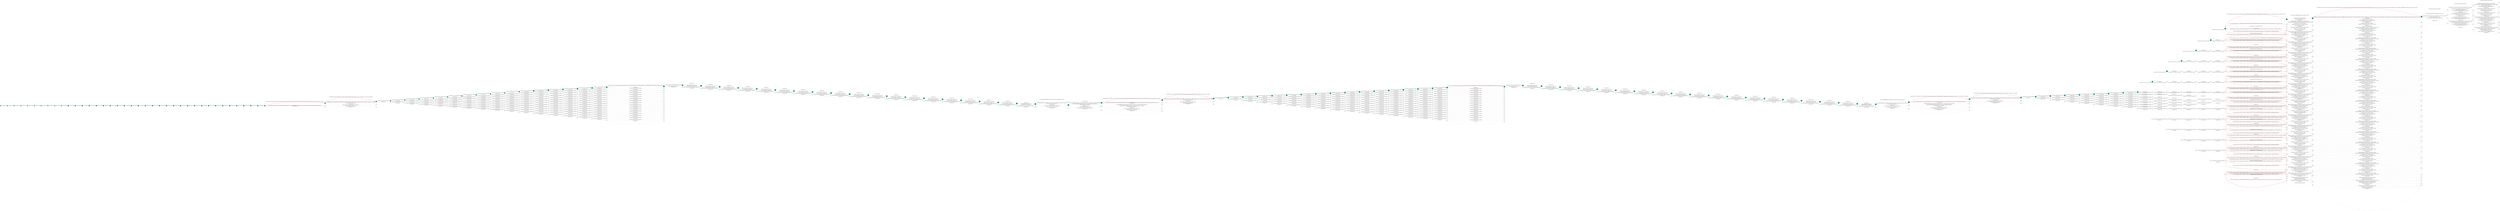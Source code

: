 digraph {
	rankdir=LR;
	start=0;
	node [style="filled"]

	0 [fillcolor="#00aaaa", size="10", shape="circle", fontcolor="black", label="0"];
	1 [fillcolor="#00aaaa", size="10", shape="circle", fontcolor="black", label="1"];
	2 [fillcolor="#00aaaa", size="10", shape="circle", fontcolor="black", label="2"];
	3 [fillcolor="#00aaaa", size="10", shape="circle", fontcolor="black", label="3"];
	4 [fillcolor="#00aaaa", size="10", shape="circle", fontcolor="black", label="4"];
	5 [fillcolor="#00aaaa", size="10", shape="circle", fontcolor="black", label="5"];
	6 [fillcolor="#00aaaa", size="10", shape="circle", fontcolor="black", label="6"];
	7 [fillcolor="#00aaaa", size="10", shape="circle", fontcolor="black", label="7"];
	8 [fillcolor="#00aaaa", size="10", shape="circle", fontcolor="black", label="8"];
	9 [fillcolor="#00aaaa", size="10", shape="circle", fontcolor="black", label="9"];
	10 [fillcolor="#00aaaa", size="10", shape="circle", fontcolor="black", label="10"];
	11 [fillcolor="#00aaaa", size="10", shape="circle", fontcolor="black", label="11"];
	12 [fillcolor="#00aaaa", size="10", shape="circle", fontcolor="black", label="12"];
	13 [fillcolor="#00aaaa", size="10", shape="circle", fontcolor="black", label="13"];
	14 [fillcolor="#00aaaa", size="10", shape="circle", fontcolor="black", label="14"];
	15 [fillcolor="#00aaaa", size="10", shape="circle", fontcolor="black", label="15"];
	16 [fillcolor="#00aaaa", size="10", shape="circle", fontcolor="black", label="16"];
	17 [fillcolor="#00aaaa", size="10", shape="circle", fontcolor="black", label="17"];
	18 [fillcolor="#00aaaa", size="10", shape="circle", fontcolor="black", label="18"];
	19 [fillcolor="#00aaaa", size="10", shape="circle", fontcolor="black", label="19"];
	20 [fillcolor="#00aaaa", size="10", shape="circle", fontcolor="black", label="20"];
	21 [fillcolor="#00aaaa", size="10", shape="circle", fontcolor="black", label="21"];
	22 [fillcolor="#00aaaa", size="10", shape="circle", fontcolor="black", label="22"];
	23 [fillcolor="#00aaaa", size="10", shape="circle", fontcolor="black", label="23"];
	24 [fillcolor="#00aaaa", size="10", shape="circle", fontcolor="black", label="24"];
	25 [fillcolor="#00aaaa", size="10", shape="circle", fontcolor="black", label="25"];
	26 [fillcolor="#00aaaa", size="10", shape="circle", fontcolor="black", label="26"];
	27 [fillcolor="#00aaaa", size="10", shape="circle", fontcolor="black", label="27"];
	28 [fillcolor="#00aaaa", size="10", shape="circle", fontcolor="black", label="28"];
	29 [fillcolor="#00aaaa", size="10", shape="circle", fontcolor="black", label="29"];
	30 [fillcolor="#00aaaa", size="10", shape="circle", fontcolor="black", label="30"];
	31 [fillcolor="#00aaaa", size="10", shape="circle", fontcolor="black", label="31"];
	32 [fillcolor="#00aaaa", size="10", shape="circle", fontcolor="black", label="32"];
	33 [fillcolor="#00aaaa", size="10", shape="circle", fontcolor="black", label="33"];
	34 [fillcolor="#00aaaa", size="10", shape="circle", fontcolor="black", label="34"];
	35 [fillcolor="#00aaaa", size="10", shape="circle", fontcolor="black", label="35"];
	36 [fillcolor="#00aaaa", size="10", shape="circle", fontcolor="black", label="36"];
	37 [fillcolor="#00aaaa", size="10", shape="circle", fontcolor="black", label="37"];
	38 [fillcolor="#00aaaa", size="10", shape="circle", fontcolor="black", label="38"];
	39 [fillcolor="#00aaaa", size="10", shape="circle", fontcolor="black", label="39"];
	40 [fillcolor="#ffffff", size="10", shape="circle", fontcolor="black", label="40"];
	41 [fillcolor="#ffffff", size="10", shape="circle", fontcolor="black", label="41"];
	42 [fillcolor="#00aaaa", size="10", shape="circle", fontcolor="black", label="42"];
	43 [fillcolor="#ffffff", size="10", shape="circle", fontcolor="black", label="43"];
	44 [fillcolor="#ffffff", size="10", shape="circle", fontcolor="black", label="44"];
	45 [fillcolor="#00aaaa", size="10", shape="circle", fontcolor="black", label="45"];
	46 [fillcolor="#ffffff", size="10", shape="circle", fontcolor="black", label="46"];
	47 [fillcolor="#00aaaa", size="10", shape="circle", fontcolor="black", label="47"];
	48 [fillcolor="#ffffff", size="10", shape="circle", fontcolor="black", label="48"];
	49 [fillcolor="#ffffff", size="10", shape="circle", fontcolor="black", label="49"];
	50 [fillcolor="#00aaaa", size="10", shape="circle", fontcolor="black", label="50"];
	51 [fillcolor="#ffffff", size="10", shape="circle", fontcolor="black", label="51"];
	52 [fillcolor="#ffffff", size="10", shape="circle", fontcolor="black", label="52"];
	53 [fillcolor="#ffffff", size="10", shape="circle", fontcolor="black", label="53"];
	54 [fillcolor="#00aaaa", size="10", shape="circle", fontcolor="black", label="54"];
	55 [fillcolor="#ffffff", size="10", shape="circle", fontcolor="black", label="55"];
	56 [fillcolor="#ffffff", size="10", shape="circle", fontcolor="black", label="56"];
	57 [fillcolor="#ffffff", size="10", shape="circle", fontcolor="black", label="57"];
	58 [fillcolor="#ffffff", size="10", shape="circle", fontcolor="black", label="58"];
	59 [fillcolor="#00aaaa", size="10", shape="circle", fontcolor="black", label="59"];
	60 [fillcolor="#ffffff", size="10", shape="circle", fontcolor="black", label="60"];
	61 [fillcolor="#ffffff", size="10", shape="circle", fontcolor="black", label="61"];
	62 [fillcolor="#ffffff", size="10", shape="circle", fontcolor="black", label="62"];
	63 [fillcolor="#ffffff", size="10", shape="circle", fontcolor="black", label="63"];
	64 [fillcolor="#ffffff", size="10", shape="circle", fontcolor="black", label="64"];
	65 [fillcolor="#00aaaa", size="10", shape="circle", fontcolor="black", label="65"];
	66 [fillcolor="#ffffff", size="10", shape="circle", fontcolor="black", label="66"];
	67 [fillcolor="#ffffff", size="10", shape="circle", fontcolor="black", label="67"];
	68 [fillcolor="#ffffff", size="10", shape="circle", fontcolor="black", label="68"];
	69 [fillcolor="#ffffff", size="10", shape="circle", fontcolor="black", label="69"];
	70 [fillcolor="#ffffff", size="10", shape="circle", fontcolor="black", label="70"];
	71 [fillcolor="#ffffff", size="10", shape="circle", fontcolor="black", label="71"];
	72 [fillcolor="#00aaaa", size="10", shape="circle", fontcolor="black", label="72"];
	73 [fillcolor="#ffffff", size="10", shape="circle", fontcolor="black", label="73"];
	74 [fillcolor="#ffffff", size="10", shape="circle", fontcolor="black", label="74"];
	75 [fillcolor="#ffffff", size="10", shape="circle", fontcolor="black", label="75"];
	76 [fillcolor="#ffffff", size="10", shape="circle", fontcolor="black", label="76"];
	77 [fillcolor="#ffffff", size="10", shape="circle", fontcolor="black", label="77"];
	78 [fillcolor="#ffffff", size="10", shape="circle", fontcolor="black", label="78"];
	79 [fillcolor="#ffffff", size="10", shape="circle", fontcolor="black", label="79"];
	80 [fillcolor="#00aaaa", size="10", shape="circle", fontcolor="black", label="80"];
	81 [fillcolor="#ffffff", size="10", shape="circle", fontcolor="black", label="81"];
	82 [fillcolor="#ffffff", size="10", shape="circle", fontcolor="black", label="82"];
	83 [fillcolor="#ffffff", size="10", shape="circle", fontcolor="black", label="83"];
	84 [fillcolor="#ffffff", size="10", shape="circle", fontcolor="black", label="84"];
	85 [fillcolor="#ffffff", size="10", shape="circle", fontcolor="black", label="85"];
	86 [fillcolor="#ffffff", size="10", shape="circle", fontcolor="black", label="86"];
	87 [fillcolor="#ffffff", size="10", shape="circle", fontcolor="black", label="87"];
	88 [fillcolor="#ffffff", size="10", shape="circle", fontcolor="black", label="88"];
	89 [fillcolor="#00aaaa", size="10", shape="circle", fontcolor="black", label="89"];
	90 [fillcolor="#ffffff", size="10", shape="circle", fontcolor="black", label="90"];
	91 [fillcolor="#ffffff", size="10", shape="circle", fontcolor="black", label="91"];
	92 [fillcolor="#ffffff", size="10", shape="circle", fontcolor="black", label="92"];
	93 [fillcolor="#ffffff", size="10", shape="circle", fontcolor="black", label="93"];
	94 [fillcolor="#ffffff", size="10", shape="circle", fontcolor="black", label="94"];
	95 [fillcolor="#ffffff", size="10", shape="circle", fontcolor="black", label="95"];
	96 [fillcolor="#ffffff", size="10", shape="circle", fontcolor="black", label="96"];
	97 [fillcolor="#ffffff", size="10", shape="circle", fontcolor="black", label="97"];
	98 [fillcolor="#ffffff", size="10", shape="circle", fontcolor="black", label="98"];
	99 [fillcolor="#00aaaa", size="10", shape="circle", fontcolor="black", label="99"];
	100 [fillcolor="#ffffff", size="10", shape="circle", fontcolor="black", label="100"];
	101 [fillcolor="#ffffff", size="10", shape="circle", fontcolor="black", label="101"];
	102 [fillcolor="#ffffff", size="10", shape="circle", fontcolor="black", label="102"];
	103 [fillcolor="#ffffff", size="10", shape="circle", fontcolor="black", label="103"];
	104 [fillcolor="#ffffff", size="10", shape="circle", fontcolor="black", label="104"];
	105 [fillcolor="#ffffff", size="10", shape="circle", fontcolor="black", label="105"];
	106 [fillcolor="#ffffff", size="10", shape="circle", fontcolor="black", label="106"];
	107 [fillcolor="#ffffff", size="10", shape="circle", fontcolor="black", label="107"];
	108 [fillcolor="#ffffff", size="10", shape="circle", fontcolor="black", label="108"];
	109 [fillcolor="#ffffff", size="10", shape="circle", fontcolor="black", label="109"];
	110 [fillcolor="#00aaaa", size="10", shape="circle", fontcolor="black", label="110"];
	111 [fillcolor="#ffffff", size="10", shape="circle", fontcolor="black", label="111"];
	112 [fillcolor="#ffffff", size="10", shape="circle", fontcolor="black", label="112"];
	113 [fillcolor="#ffffff", size="10", shape="circle", fontcolor="black", label="113"];
	114 [fillcolor="#ffffff", size="10", shape="circle", fontcolor="black", label="114"];
	115 [fillcolor="#ffffff", size="10", shape="circle", fontcolor="black", label="115"];
	116 [fillcolor="#ffffff", size="10", shape="circle", fontcolor="black", label="116"];
	117 [fillcolor="#ffffff", size="10", shape="circle", fontcolor="black", label="117"];
	118 [fillcolor="#ffffff", size="10", shape="circle", fontcolor="black", label="118"];
	119 [fillcolor="#ffffff", size="10", shape="circle", fontcolor="black", label="119"];
	120 [fillcolor="#ffffff", size="10", shape="circle", fontcolor="black", label="120"];
	121 [fillcolor="#ffffff", size="10", shape="circle", fontcolor="black", label="121"];
	122 [fillcolor="#00aaaa", size="10", shape="circle", fontcolor="black", label="122"];
	123 [fillcolor="#ffffff", size="10", shape="circle", fontcolor="black", label="123"];
	124 [fillcolor="#ffffff", size="10", shape="circle", fontcolor="black", label="124"];
	125 [fillcolor="#ffffff", size="10", shape="circle", fontcolor="black", label="125"];
	126 [fillcolor="#ffffff", size="10", shape="circle", fontcolor="black", label="126"];
	127 [fillcolor="#ffffff", size="10", shape="circle", fontcolor="black", label="127"];
	128 [fillcolor="#ffffff", size="10", shape="circle", fontcolor="black", label="128"];
	129 [fillcolor="#ffffff", size="10", shape="circle", fontcolor="black", label="129"];
	130 [fillcolor="#ffffff", size="10", shape="circle", fontcolor="black", label="130"];
	131 [fillcolor="#ffffff", size="10", shape="circle", fontcolor="black", label="131"];
	132 [fillcolor="#ffffff", size="10", shape="circle", fontcolor="black", label="132"];
	133 [fillcolor="#ffffff", size="10", shape="circle", fontcolor="black", label="133"];
	134 [fillcolor="#ffffff", size="10", shape="circle", fontcolor="black", label="134"];
	135 [fillcolor="#00aaaa", size="10", shape="circle", fontcolor="black", label="135"];
	136 [fillcolor="#ffffff", size="10", shape="circle", fontcolor="black", label="136"];
	137 [fillcolor="#ffffff", size="10", shape="circle", fontcolor="black", label="137"];
	138 [fillcolor="#ffffff", size="10", shape="circle", fontcolor="black", label="138"];
	139 [fillcolor="#ffffff", size="10", shape="circle", fontcolor="black", label="139"];
	140 [fillcolor="#ffffff", size="10", shape="circle", fontcolor="black", label="140"];
	141 [fillcolor="#ffffff", size="10", shape="circle", fontcolor="black", label="141"];
	142 [fillcolor="#ffffff", size="10", shape="circle", fontcolor="black", label="142"];
	143 [fillcolor="#ffffff", size="10", shape="circle", fontcolor="black", label="143"];
	144 [fillcolor="#ffffff", size="10", shape="circle", fontcolor="black", label="144"];
	145 [fillcolor="#ffffff", size="10", shape="circle", fontcolor="black", label="145"];
	146 [fillcolor="#ffffff", size="10", shape="circle", fontcolor="black", label="146"];
	147 [fillcolor="#ffffff", size="10", shape="circle", fontcolor="black", label="147"];
	148 [fillcolor="#ffffff", size="10", shape="circle", fontcolor="black", label="148"];
	149 [fillcolor="#00aaaa", size="10", shape="circle", fontcolor="black", label="149"];
	150 [fillcolor="#ffffff", size="10", shape="circle", fontcolor="black", label="150"];
	151 [fillcolor="#ffffff", size="10", shape="circle", fontcolor="black", label="151"];
	152 [fillcolor="#ffffff", size="10", shape="circle", fontcolor="black", label="152"];
	153 [fillcolor="#ffffff", size="10", shape="circle", fontcolor="black", label="153"];
	154 [fillcolor="#ffffff", size="10", shape="circle", fontcolor="black", label="154"];
	155 [fillcolor="#ffffff", size="10", shape="circle", fontcolor="black", label="155"];
	156 [fillcolor="#ffffff", size="10", shape="circle", fontcolor="black", label="156"];
	157 [fillcolor="#ffffff", size="10", shape="circle", fontcolor="black", label="157"];
	158 [fillcolor="#ffffff", size="10", shape="circle", fontcolor="black", label="158"];
	159 [fillcolor="#ffffff", size="10", shape="circle", fontcolor="black", label="159"];
	160 [fillcolor="#ffffff", size="10", shape="circle", fontcolor="black", label="160"];
	161 [fillcolor="#ffffff", size="10", shape="circle", fontcolor="black", label="161"];
	162 [fillcolor="#ffffff", size="10", shape="circle", fontcolor="black", label="162"];
	163 [fillcolor="#ffffff", size="10", shape="circle", fontcolor="black", label="163"];
	164 [fillcolor="#00aaaa", size="10", shape="circle", fontcolor="black", label="164"];
	165 [fillcolor="#ffffff", size="10", shape="circle", fontcolor="black", label="165"];
	166 [fillcolor="#ffffff", size="10", shape="circle", fontcolor="black", label="166"];
	167 [fillcolor="#ffffff", size="10", shape="circle", fontcolor="black", label="167"];
	168 [fillcolor="#ffffff", size="10", shape="circle", fontcolor="black", label="168"];
	169 [fillcolor="#ffffff", size="10", shape="circle", fontcolor="black", label="169"];
	170 [fillcolor="#ffffff", size="10", shape="circle", fontcolor="black", label="170"];
	171 [fillcolor="#ffffff", size="10", shape="circle", fontcolor="black", label="171"];
	172 [fillcolor="#ffffff", size="10", shape="circle", fontcolor="black", label="172"];
	173 [fillcolor="#ffffff", size="10", shape="circle", fontcolor="black", label="173"];
	174 [fillcolor="#ffffff", size="10", shape="circle", fontcolor="black", label="174"];
	175 [fillcolor="#ffffff", size="10", shape="circle", fontcolor="black", label="175"];
	176 [fillcolor="#ffffff", size="10", shape="circle", fontcolor="black", label="176"];
	177 [fillcolor="#ffffff", size="10", shape="circle", fontcolor="black", label="177"];
	178 [fillcolor="#ffffff", size="10", shape="circle", fontcolor="black", label="178"];
	179 [fillcolor="#ffffff", size="10", shape="circle", fontcolor="black", label="179"];
	180 [fillcolor="#00aaaa", size="10", shape="circle", fontcolor="black", label="180"];
	181 [fillcolor="#ffffff", size="10", shape="circle", fontcolor="black", label="181"];
	182 [fillcolor="#ffffff", size="10", shape="circle", fontcolor="black", label="182"];
	183 [fillcolor="#ffffff", size="10", shape="circle", fontcolor="black", label="183"];
	184 [fillcolor="#ffffff", size="10", shape="circle", fontcolor="black", label="184"];
	185 [fillcolor="#ffffff", size="10", shape="circle", fontcolor="black", label="185"];
	186 [fillcolor="#ffffff", size="10", shape="circle", fontcolor="black", label="186"];
	187 [fillcolor="#ffffff", size="10", shape="circle", fontcolor="black", label="187"];
	188 [fillcolor="#ffffff", size="10", shape="circle", fontcolor="black", label="188"];
	189 [fillcolor="#ffffff", size="10", shape="circle", fontcolor="black", label="189"];
	190 [fillcolor="#ffffff", size="10", shape="circle", fontcolor="black", label="190"];
	191 [fillcolor="#ffffff", size="10", shape="circle", fontcolor="black", label="191"];
	192 [fillcolor="#ffffff", size="10", shape="circle", fontcolor="black", label="192"];
	193 [fillcolor="#ffffff", size="10", shape="circle", fontcolor="black", label="193"];
	194 [fillcolor="#ffffff", size="10", shape="circle", fontcolor="black", label="194"];
	195 [fillcolor="#ffffff", size="10", shape="circle", fontcolor="black", label="195"];
	196 [fillcolor="#ffffff", size="10", shape="circle", fontcolor="black", label="196"];
	197 [fillcolor="#00aaaa", size="10", shape="circle", fontcolor="black", label="197"];
	198 [fillcolor="#ffffff", size="10", shape="circle", fontcolor="black", label="198"];
	199 [fillcolor="#ffffff", size="10", shape="circle", fontcolor="black", label="199"];
	200 [fillcolor="#ffffff", size="10", shape="circle", fontcolor="black", label="200"];
	201 [fillcolor="#ffffff", size="10", shape="circle", fontcolor="black", label="201"];
	202 [fillcolor="#ffffff", size="10", shape="circle", fontcolor="black", label="202"];
	203 [fillcolor="#ffffff", size="10", shape="circle", fontcolor="black", label="203"];
	204 [fillcolor="#ffffff", size="10", shape="circle", fontcolor="black", label="204"];
	205 [fillcolor="#ffffff", size="10", shape="circle", fontcolor="black", label="205"];
	206 [fillcolor="#ffffff", size="10", shape="circle", fontcolor="black", label="206"];
	207 [fillcolor="#ffffff", size="10", shape="circle", fontcolor="black", label="207"];
	208 [fillcolor="#ffffff", size="10", shape="circle", fontcolor="black", label="208"];
	209 [fillcolor="#ffffff", size="10", shape="circle", fontcolor="black", label="209"];
	210 [fillcolor="#ffffff", size="10", shape="circle", fontcolor="black", label="210"];
	211 [fillcolor="#ffffff", size="10", shape="circle", fontcolor="black", label="211"];
	212 [fillcolor="#ffffff", size="10", shape="circle", fontcolor="black", label="212"];
	213 [fillcolor="#ffffff", size="10", shape="circle", fontcolor="black", label="213"];
	214 [fillcolor="#ffffff", size="10", shape="circle", fontcolor="black", label="214"];
	215 [fillcolor="#00aaaa", size="10", shape="circle", fontcolor="black", label="215"];
	216 [fillcolor="#ffffff", size="10", shape="circle", fontcolor="black", label="216"];
	217 [fillcolor="#00aaaa", size="10", shape="circle", fontcolor="black", label="217"];
	218 [fillcolor="#ffffff", size="10", shape="circle", fontcolor="black", label="218"];
	219 [fillcolor="#00aaaa", size="10", shape="circle", fontcolor="black", label="219"];
	220 [fillcolor="#ffffff", size="10", shape="circle", fontcolor="black", label="220"];
	221 [fillcolor="#00aaaa", size="10", shape="circle", fontcolor="black", label="221"];
	222 [fillcolor="#ffffff", size="10", shape="circle", fontcolor="black", label="222"];
	223 [fillcolor="#00aaaa", size="10", shape="circle", fontcolor="black", label="223"];
	224 [fillcolor="#ffffff", size="10", shape="circle", fontcolor="black", label="224"];
	225 [fillcolor="#00aaaa", size="10", shape="circle", fontcolor="black", label="225"];
	226 [fillcolor="#ffffff", size="10", shape="circle", fontcolor="black", label="226"];
	227 [fillcolor="#00aaaa", size="10", shape="circle", fontcolor="black", label="227"];
	228 [fillcolor="#ffffff", size="10", shape="circle", fontcolor="black", label="228"];
	229 [fillcolor="#00aaaa", size="10", shape="circle", fontcolor="black", label="229"];
	230 [fillcolor="#ffffff", size="10", shape="circle", fontcolor="black", label="230"];
	231 [fillcolor="#00aaaa", size="10", shape="circle", fontcolor="black", label="231"];
	232 [fillcolor="#ffffff", size="10", shape="circle", fontcolor="black", label="232"];
	233 [fillcolor="#00aaaa", size="10", shape="circle", fontcolor="black", label="233"];
	234 [fillcolor="#ffffff", size="10", shape="circle", fontcolor="black", label="234"];
	235 [fillcolor="#00aaaa", size="10", shape="circle", fontcolor="black", label="235"];
	236 [fillcolor="#ffffff", size="10", shape="circle", fontcolor="black", label="236"];
	237 [fillcolor="#00aaaa", size="10", shape="circle", fontcolor="black", label="237"];
	238 [fillcolor="#ffffff", size="10", shape="circle", fontcolor="black", label="238"];
	239 [fillcolor="#00aaaa", size="10", shape="circle", fontcolor="black", label="239"];
	240 [fillcolor="#ffffff", size="10", shape="circle", fontcolor="black", label="240"];
	241 [fillcolor="#00aaaa", size="10", shape="circle", fontcolor="black", label="241"];
	242 [fillcolor="#ffffff", size="10", shape="circle", fontcolor="black", label="242"];
	243 [fillcolor="#00aaaa", size="10", shape="circle", fontcolor="black", label="243"];
	244 [fillcolor="#ffffff", size="10", shape="circle", fontcolor="black", label="244"];
	245 [fillcolor="#00aaaa", size="10", shape="circle", fontcolor="black", label="245"];
	246 [fillcolor="#ffffff", size="10", shape="circle", fontcolor="black", label="246"];
	247 [fillcolor="#00aaaa", size="10", shape="circle", fontcolor="black", label="247"];
	248 [fillcolor="#ffffff", size="10", shape="circle", fontcolor="black", label="248"];
	249 [fillcolor="#00aaaa", size="10", shape="circle", fontcolor="black", label="249"];
	250 [fillcolor="#ffffff", size="10", shape="circle", fontcolor="black", label="250"];
	251 [fillcolor="#00aaaa", size="10", shape="circle", fontcolor="black", label="251"];
	252 [fillcolor="#ffffff", size="10", shape="circle", fontcolor="black", label="252"];
	253 [fillcolor="#00aaaa", size="10", shape="circle", fontcolor="black", label="253"];
	254 [fillcolor="#ffffff", size="10", shape="circle", fontcolor="black", label="254"];
	255 [fillcolor="#ffffff", size="10", shape="circle", fontcolor="black", label="255"];
	256 [fillcolor="#00aaaa", size="10", shape="circle", fontcolor="black", label="256"];
	257 [fillcolor="#ffffff", size="10", shape="circle", fontcolor="black", label="257"];
	258 [fillcolor="#00aaaa", size="10", shape="circle", fontcolor="black", label="258"];
	259 [fillcolor="#ffffff", size="10", shape="circle", fontcolor="black", label="259"];
	260 [fillcolor="#ffffff", size="10", shape="circle", fontcolor="black", label="260"];
	261 [fillcolor="#00aaaa", size="10", shape="circle", fontcolor="black", label="261"];
	262 [fillcolor="#ffffff", size="10", shape="circle", fontcolor="black", label="262"];
	263 [fillcolor="#ffffff", size="10", shape="circle", fontcolor="black", label="263"];
	264 [fillcolor="#ffffff", size="10", shape="circle", fontcolor="black", label="264"];
	265 [fillcolor="#ffffff", size="10", shape="circle", fontcolor="black", label="265"];
	266 [fillcolor="#00aaaa", size="10", shape="circle", fontcolor="black", label="266"];
	267 [fillcolor="#ffffff", size="10", shape="circle", fontcolor="black", label="267"];
	268 [fillcolor="#ffffff", size="10", shape="circle", fontcolor="black", label="268"];
	269 [fillcolor="#00aaaa", size="10", shape="circle", fontcolor="black", label="269"];
	270 [fillcolor="#ffffff", size="10", shape="circle", fontcolor="black", label="270"];
	271 [fillcolor="#00aaaa", size="10", shape="circle", fontcolor="black", label="271"];
	272 [fillcolor="#ffffff", size="10", shape="circle", fontcolor="black", label="272"];
	273 [fillcolor="#ffffff", size="10", shape="circle", fontcolor="black", label="273"];
	274 [fillcolor="#00aaaa", size="10", shape="circle", fontcolor="black", label="274"];
	275 [fillcolor="#ffffff", size="10", shape="circle", fontcolor="black", label="275"];
	276 [fillcolor="#ffffff", size="10", shape="circle", fontcolor="black", label="276"];
	277 [fillcolor="#ffffff", size="10", shape="circle", fontcolor="black", label="277"];
	278 [fillcolor="#00aaaa", size="10", shape="circle", fontcolor="black", label="278"];
	279 [fillcolor="#ffffff", size="10", shape="circle", fontcolor="black", label="279"];
	280 [fillcolor="#ffffff", size="10", shape="circle", fontcolor="black", label="280"];
	281 [fillcolor="#ffffff", size="10", shape="circle", fontcolor="black", label="281"];
	282 [fillcolor="#ffffff", size="10", shape="circle", fontcolor="black", label="282"];
	283 [fillcolor="#00aaaa", size="10", shape="circle", fontcolor="black", label="283"];
	284 [fillcolor="#ffffff", size="10", shape="circle", fontcolor="black", label="284"];
	285 [fillcolor="#ffffff", size="10", shape="circle", fontcolor="black", label="285"];
	286 [fillcolor="#ffffff", size="10", shape="circle", fontcolor="black", label="286"];
	287 [fillcolor="#ffffff", size="10", shape="circle", fontcolor="black", label="287"];
	288 [fillcolor="#ffffff", size="10", shape="circle", fontcolor="black", label="288"];
	289 [fillcolor="#00aaaa", size="10", shape="circle", fontcolor="black", label="289"];
	290 [fillcolor="#ffffff", size="10", shape="circle", fontcolor="black", label="290"];
	291 [fillcolor="#ffffff", size="10", shape="circle", fontcolor="black", label="291"];
	292 [fillcolor="#ffffff", size="10", shape="circle", fontcolor="black", label="292"];
	293 [fillcolor="#ffffff", size="10", shape="circle", fontcolor="black", label="293"];
	294 [fillcolor="#ffffff", size="10", shape="circle", fontcolor="black", label="294"];
	295 [fillcolor="#ffffff", size="10", shape="circle", fontcolor="black", label="295"];
	296 [fillcolor="#00aaaa", size="10", shape="circle", fontcolor="black", label="296"];
	297 [fillcolor="#ffffff", size="10", shape="circle", fontcolor="black", label="297"];
	298 [fillcolor="#ffffff", size="10", shape="circle", fontcolor="black", label="298"];
	299 [fillcolor="#ffffff", size="10", shape="circle", fontcolor="black", label="299"];
	300 [fillcolor="#ffffff", size="10", shape="circle", fontcolor="black", label="300"];
	301 [fillcolor="#ffffff", size="10", shape="circle", fontcolor="black", label="301"];
	302 [fillcolor="#ffffff", size="10", shape="circle", fontcolor="black", label="302"];
	303 [fillcolor="#ffffff", size="10", shape="circle", fontcolor="black", label="303"];
	304 [fillcolor="#00aaaa", size="10", shape="circle", fontcolor="black", label="304"];
	305 [fillcolor="#ffffff", size="10", shape="circle", fontcolor="black", label="305"];
	306 [fillcolor="#ffffff", size="10", shape="circle", fontcolor="black", label="306"];
	307 [fillcolor="#ffffff", size="10", shape="circle", fontcolor="black", label="307"];
	308 [fillcolor="#ffffff", size="10", shape="circle", fontcolor="black", label="308"];
	309 [fillcolor="#ffffff", size="10", shape="circle", fontcolor="black", label="309"];
	310 [fillcolor="#ffffff", size="10", shape="circle", fontcolor="black", label="310"];
	311 [fillcolor="#ffffff", size="10", shape="circle", fontcolor="black", label="311"];
	312 [fillcolor="#ffffff", size="10", shape="circle", fontcolor="black", label="312"];
	313 [fillcolor="#00aaaa", size="10", shape="circle", fontcolor="black", label="313"];
	314 [fillcolor="#ffffff", size="10", shape="circle", fontcolor="black", label="314"];
	315 [fillcolor="#ffffff", size="10", shape="circle", fontcolor="black", label="315"];
	316 [fillcolor="#ffffff", size="10", shape="circle", fontcolor="black", label="316"];
	317 [fillcolor="#ffffff", size="10", shape="circle", fontcolor="black", label="317"];
	318 [fillcolor="#ffffff", size="10", shape="circle", fontcolor="black", label="318"];
	319 [fillcolor="#ffffff", size="10", shape="circle", fontcolor="black", label="319"];
	320 [fillcolor="#ffffff", size="10", shape="circle", fontcolor="black", label="320"];
	321 [fillcolor="#ffffff", size="10", shape="circle", fontcolor="black", label="321"];
	322 [fillcolor="#ffffff", size="10", shape="circle", fontcolor="black", label="322"];
	323 [fillcolor="#00aaaa", size="10", shape="circle", fontcolor="black", label="323"];
	324 [fillcolor="#ffffff", size="10", shape="circle", fontcolor="black", label="324"];
	325 [fillcolor="#ffffff", size="10", shape="circle", fontcolor="black", label="325"];
	326 [fillcolor="#ffffff", size="10", shape="circle", fontcolor="black", label="326"];
	327 [fillcolor="#ffffff", size="10", shape="circle", fontcolor="black", label="327"];
	328 [fillcolor="#ffffff", size="10", shape="circle", fontcolor="black", label="328"];
	329 [fillcolor="#ffffff", size="10", shape="circle", fontcolor="black", label="329"];
	330 [fillcolor="#ffffff", size="10", shape="circle", fontcolor="black", label="330"];
	331 [fillcolor="#ffffff", size="10", shape="circle", fontcolor="black", label="331"];
	332 [fillcolor="#ffffff", size="10", shape="circle", fontcolor="black", label="332"];
	333 [fillcolor="#ffffff", size="10", shape="circle", fontcolor="black", label="333"];
	334 [fillcolor="#00aaaa", size="10", shape="circle", fontcolor="black", label="334"];
	335 [fillcolor="#ffffff", size="10", shape="circle", fontcolor="black", label="335"];
	336 [fillcolor="#ffffff", size="10", shape="circle", fontcolor="black", label="336"];
	337 [fillcolor="#ffffff", size="10", shape="circle", fontcolor="black", label="337"];
	338 [fillcolor="#ffffff", size="10", shape="circle", fontcolor="black", label="338"];
	339 [fillcolor="#ffffff", size="10", shape="circle", fontcolor="black", label="339"];
	340 [fillcolor="#ffffff", size="10", shape="circle", fontcolor="black", label="340"];
	341 [fillcolor="#ffffff", size="10", shape="circle", fontcolor="black", label="341"];
	342 [fillcolor="#ffffff", size="10", shape="circle", fontcolor="black", label="342"];
	343 [fillcolor="#ffffff", size="10", shape="circle", fontcolor="black", label="343"];
	344 [fillcolor="#ffffff", size="10", shape="circle", fontcolor="black", label="344"];
	345 [fillcolor="#ffffff", size="10", shape="circle", fontcolor="black", label="345"];
	346 [fillcolor="#00aaaa", size="10", shape="circle", fontcolor="black", label="346"];
	347 [fillcolor="#ffffff", size="10", shape="circle", fontcolor="black", label="347"];
	348 [fillcolor="#ffffff", size="10", shape="circle", fontcolor="black", label="348"];
	349 [fillcolor="#ffffff", size="10", shape="circle", fontcolor="black", label="349"];
	350 [fillcolor="#ffffff", size="10", shape="circle", fontcolor="black", label="350"];
	351 [fillcolor="#ffffff", size="10", shape="circle", fontcolor="black", label="351"];
	352 [fillcolor="#ffffff", size="10", shape="circle", fontcolor="black", label="352"];
	353 [fillcolor="#ffffff", size="10", shape="circle", fontcolor="black", label="353"];
	354 [fillcolor="#ffffff", size="10", shape="circle", fontcolor="black", label="354"];
	355 [fillcolor="#ffffff", size="10", shape="circle", fontcolor="black", label="355"];
	356 [fillcolor="#ffffff", size="10", shape="circle", fontcolor="black", label="356"];
	357 [fillcolor="#ffffff", size="10", shape="circle", fontcolor="black", label="357"];
	358 [fillcolor="#ffffff", size="10", shape="circle", fontcolor="black", label="358"];
	359 [fillcolor="#00aaaa", size="10", shape="circle", fontcolor="black", label="359"];
	360 [fillcolor="#ffffff", size="10", shape="circle", fontcolor="black", label="360"];
	361 [fillcolor="#ffffff", size="10", shape="circle", fontcolor="black", label="361"];
	362 [fillcolor="#ffffff", size="10", shape="circle", fontcolor="black", label="362"];
	363 [fillcolor="#ffffff", size="10", shape="circle", fontcolor="black", label="363"];
	364 [fillcolor="#ffffff", size="10", shape="circle", fontcolor="black", label="364"];
	365 [fillcolor="#ffffff", size="10", shape="circle", fontcolor="black", label="365"];
	366 [fillcolor="#ffffff", size="10", shape="circle", fontcolor="black", label="366"];
	367 [fillcolor="#ffffff", size="10", shape="circle", fontcolor="black", label="367"];
	368 [fillcolor="#ffffff", size="10", shape="circle", fontcolor="black", label="368"];
	369 [fillcolor="#ffffff", size="10", shape="circle", fontcolor="black", label="369"];
	370 [fillcolor="#ffffff", size="10", shape="circle", fontcolor="black", label="370"];
	371 [fillcolor="#ffffff", size="10", shape="circle", fontcolor="black", label="371"];
	372 [fillcolor="#ffffff", size="10", shape="circle", fontcolor="black", label="372"];
	373 [fillcolor="#00aaaa", size="10", shape="circle", fontcolor="black", label="373"];
	374 [fillcolor="#ffffff", size="10", shape="circle", fontcolor="black", label="374"];
	375 [fillcolor="#ffffff", size="10", shape="circle", fontcolor="black", label="375"];
	376 [fillcolor="#ffffff", size="10", shape="circle", fontcolor="black", label="376"];
	377 [fillcolor="#ffffff", size="10", shape="circle", fontcolor="black", label="377"];
	378 [fillcolor="#ffffff", size="10", shape="circle", fontcolor="black", label="378"];
	379 [fillcolor="#ffffff", size="10", shape="circle", fontcolor="black", label="379"];
	380 [fillcolor="#ffffff", size="10", shape="circle", fontcolor="black", label="380"];
	381 [fillcolor="#ffffff", size="10", shape="circle", fontcolor="black", label="381"];
	382 [fillcolor="#ffffff", size="10", shape="circle", fontcolor="black", label="382"];
	383 [fillcolor="#ffffff", size="10", shape="circle", fontcolor="black", label="383"];
	384 [fillcolor="#ffffff", size="10", shape="circle", fontcolor="black", label="384"];
	385 [fillcolor="#ffffff", size="10", shape="circle", fontcolor="black", label="385"];
	386 [fillcolor="#ffffff", size="10", shape="circle", fontcolor="black", label="386"];
	387 [fillcolor="#ffffff", size="10", shape="circle", fontcolor="black", label="387"];
	388 [fillcolor="#00aaaa", size="10", shape="circle", fontcolor="black", label="388"];
	389 [fillcolor="#ffffff", size="10", shape="circle", fontcolor="black", label="389"];
	390 [fillcolor="#ffffff", size="10", shape="circle", fontcolor="black", label="390"];
	391 [fillcolor="#ffffff", size="10", shape="circle", fontcolor="black", label="391"];
	392 [fillcolor="#ffffff", size="10", shape="circle", fontcolor="black", label="392"];
	393 [fillcolor="#ffffff", size="10", shape="circle", fontcolor="black", label="393"];
	394 [fillcolor="#ffffff", size="10", shape="circle", fontcolor="black", label="394"];
	395 [fillcolor="#ffffff", size="10", shape="circle", fontcolor="black", label="395"];
	396 [fillcolor="#ffffff", size="10", shape="circle", fontcolor="black", label="396"];
	397 [fillcolor="#ffffff", size="10", shape="circle", fontcolor="black", label="397"];
	398 [fillcolor="#ffffff", size="10", shape="circle", fontcolor="black", label="398"];
	399 [fillcolor="#ffffff", size="10", shape="circle", fontcolor="black", label="399"];
	400 [fillcolor="#ffffff", size="10", shape="circle", fontcolor="black", label="400"];
	401 [fillcolor="#ffffff", size="10", shape="circle", fontcolor="black", label="401"];
	402 [fillcolor="#ffffff", size="10", shape="circle", fontcolor="black", label="402"];
	403 [fillcolor="#ffffff", size="10", shape="circle", fontcolor="black", label="403"];
	404 [fillcolor="#00aaaa", size="10", shape="circle", fontcolor="black", label="404"];
	405 [fillcolor="#ffffff", size="10", shape="circle", fontcolor="black", label="405"];
	406 [fillcolor="#ffffff", size="10", shape="circle", fontcolor="black", label="406"];
	407 [fillcolor="#ffffff", size="10", shape="circle", fontcolor="black", label="407"];
	408 [fillcolor="#ffffff", size="10", shape="circle", fontcolor="black", label="408"];
	409 [fillcolor="#ffffff", size="10", shape="circle", fontcolor="black", label="409"];
	410 [fillcolor="#ffffff", size="10", shape="circle", fontcolor="black", label="410"];
	411 [fillcolor="#ffffff", size="10", shape="circle", fontcolor="black", label="411"];
	412 [fillcolor="#ffffff", size="10", shape="circle", fontcolor="black", label="412"];
	413 [fillcolor="#ffffff", size="10", shape="circle", fontcolor="black", label="413"];
	414 [fillcolor="#ffffff", size="10", shape="circle", fontcolor="black", label="414"];
	415 [fillcolor="#ffffff", size="10", shape="circle", fontcolor="black", label="415"];
	416 [fillcolor="#ffffff", size="10", shape="circle", fontcolor="black", label="416"];
	417 [fillcolor="#ffffff", size="10", shape="circle", fontcolor="black", label="417"];
	418 [fillcolor="#ffffff", size="10", shape="circle", fontcolor="black", label="418"];
	419 [fillcolor="#ffffff", size="10", shape="circle", fontcolor="black", label="419"];
	420 [fillcolor="#ffffff", size="10", shape="circle", fontcolor="black", label="420"];
	421 [fillcolor="#00aaaa", size="10", shape="circle", fontcolor="black", label="421"];
	422 [fillcolor="#ffffff", size="10", shape="circle", fontcolor="black", label="422"];
	423 [fillcolor="#ffffff", size="10", shape="circle", fontcolor="black", label="423"];
	424 [fillcolor="#ffffff", size="10", shape="circle", fontcolor="black", label="424"];
	425 [fillcolor="#ffffff", size="10", shape="circle", fontcolor="black", label="425"];
	426 [fillcolor="#ffffff", size="10", shape="circle", fontcolor="black", label="426"];
	427 [fillcolor="#ffffff", size="10", shape="circle", fontcolor="black", label="427"];
	428 [fillcolor="#ffffff", size="10", shape="circle", fontcolor="black", label="428"];
	429 [fillcolor="#ffffff", size="10", shape="circle", fontcolor="black", label="429"];
	430 [fillcolor="#ffffff", size="10", shape="circle", fontcolor="black", label="430"];
	431 [fillcolor="#ffffff", size="10", shape="circle", fontcolor="black", label="431"];
	432 [fillcolor="#ffffff", size="10", shape="circle", fontcolor="black", label="432"];
	433 [fillcolor="#ffffff", size="10", shape="circle", fontcolor="black", label="433"];
	434 [fillcolor="#ffffff", size="10", shape="circle", fontcolor="black", label="434"];
	435 [fillcolor="#ffffff", size="10", shape="circle", fontcolor="black", label="435"];
	436 [fillcolor="#ffffff", size="10", shape="circle", fontcolor="black", label="436"];
	437 [fillcolor="#ffffff", size="10", shape="circle", fontcolor="black", label="437"];
	438 [fillcolor="#ffffff", size="10", shape="circle", fontcolor="black", label="438"];
	439 [fillcolor="#00aaaa", size="10", shape="circle", fontcolor="black", label="439"];
	440 [fillcolor="#ffffff", size="10", shape="circle", fontcolor="black", label="440"];
	441 [fillcolor="#00aaaa", size="10", shape="circle", fontcolor="black", label="441"];
	442 [fillcolor="#ffffff", size="10", shape="circle", fontcolor="black", label="442"];
	443 [fillcolor="#00aaaa", size="10", shape="circle", fontcolor="black", label="443"];
	444 [fillcolor="#ffffff", size="10", shape="circle", fontcolor="black", label="444"];
	445 [fillcolor="#00aaaa", size="10", shape="circle", fontcolor="black", label="445"];
	446 [fillcolor="#ffffff", size="10", shape="circle", fontcolor="black", label="446"];
	447 [fillcolor="#00aaaa", size="10", shape="circle", fontcolor="black", label="447"];
	448 [fillcolor="#ffffff", size="10", shape="circle", fontcolor="black", label="448"];
	449 [fillcolor="#00aaaa", size="10", shape="circle", fontcolor="black", label="449"];
	450 [fillcolor="#ffffff", size="10", shape="circle", fontcolor="black", label="450"];
	451 [fillcolor="#00aaaa", size="10", shape="circle", fontcolor="black", label="451"];
	452 [fillcolor="#ffffff", size="10", shape="circle", fontcolor="black", label="452"];
	453 [fillcolor="#00aaaa", size="10", shape="circle", fontcolor="black", label="453"];
	454 [fillcolor="#ffffff", size="10", shape="circle", fontcolor="black", label="454"];
	455 [fillcolor="#00aaaa", size="10", shape="circle", fontcolor="black", label="455"];
	456 [fillcolor="#ffffff", size="10", shape="circle", fontcolor="black", label="456"];
	457 [fillcolor="#00aaaa", size="10", shape="circle", fontcolor="black", label="457"];
	458 [fillcolor="#ffffff", size="10", shape="circle", fontcolor="black", label="458"];
	459 [fillcolor="#00aaaa", size="10", shape="circle", fontcolor="black", label="459"];
	460 [fillcolor="#ffffff", size="10", shape="circle", fontcolor="black", label="460"];
	461 [fillcolor="#00aaaa", size="10", shape="circle", fontcolor="black", label="461"];
	462 [fillcolor="#ffffff", size="10", shape="circle", fontcolor="black", label="462"];
	463 [fillcolor="#00aaaa", size="10", shape="circle", fontcolor="black", label="463"];
	464 [fillcolor="#ffffff", size="10", shape="circle", fontcolor="black", label="464"];
	465 [fillcolor="#00aaaa", size="10", shape="circle", fontcolor="black", label="465"];
	466 [fillcolor="#ffffff", size="10", shape="circle", fontcolor="black", label="466"];
	467 [fillcolor="#00aaaa", size="10", shape="circle", fontcolor="black", label="467"];
	468 [fillcolor="#ffffff", size="10", shape="circle", fontcolor="black", label="468"];
	469 [fillcolor="#00aaaa", size="10", shape="circle", fontcolor="black", label="469"];
	470 [fillcolor="#ffffff", size="10", shape="circle", fontcolor="black", label="470"];
	471 [fillcolor="#00aaaa", size="10", shape="circle", fontcolor="black", label="471"];
	472 [fillcolor="#ffffff", size="10", shape="circle", fontcolor="black", label="472"];
	473 [fillcolor="#00aaaa", size="10", shape="circle", fontcolor="black", label="473"];
	474 [fillcolor="#ffffff", size="10", shape="circle", fontcolor="black", label="474"];
	475 [fillcolor="#00aaaa", size="10", shape="circle", fontcolor="black", label="475"];
	476 [fillcolor="#ffffff", size="10", shape="circle", fontcolor="black", label="476"];
	477 [fillcolor="#00aaaa", size="10", shape="circle", fontcolor="black", label="477"];
	478 [fillcolor="#ffffff", size="10", shape="circle", fontcolor="black", label="478"];
	479 [fillcolor="#00aaaa", size="10", shape="circle", fontcolor="black", label="479"];
	480 [fillcolor="#ffffff", size="10", shape="circle", fontcolor="black", label="480"];
	481 [fillcolor="#ffffff", size="10", shape="circle", fontcolor="black", label="481"];
	482 [fillcolor="#00aaaa", size="10", shape="circle", fontcolor="black", label="482"];
	483 [fillcolor="#ffffff", size="10", shape="circle", fontcolor="black", label="483"];
	484 [fillcolor="#ffffff", size="10", shape="circle", fontcolor="black", label="484"];
	485 [fillcolor="#ffffff", size="10", shape="circle", fontcolor="black", label="485"];
	486 [fillcolor="#ffffff", size="10", shape="circle", fontcolor="black", label="486"];
	487 [fillcolor="#00aaaa", size="10", shape="circle", fontcolor="black", label="487"];
	488 [fillcolor="#ffffff", size="10", shape="circle", fontcolor="black", label="488"];
	489 [fillcolor="#ffffff", size="10", shape="circle", fontcolor="black", label="489"];
	490 [fillcolor="#00aaaa", size="10", shape="circle", fontcolor="black", label="490"];
	491 [fillcolor="#ffffff", size="10", shape="circle", fontcolor="black", label="491"];
	492 [fillcolor="#00aaaa", size="10", shape="circle", fontcolor="black", label="492"];
	493 [fillcolor="#ffffff", size="10", shape="circle", fontcolor="black", label="493"];
	494 [fillcolor="#ffffff", size="10", shape="circle", fontcolor="black", label="494"];
	495 [fillcolor="#00aaaa", size="10", shape="circle", fontcolor="black", label="495"];
	496 [fillcolor="#ffffff", size="10", shape="circle", fontcolor="black", label="496"];
	497 [fillcolor="#ffffff", size="10", shape="circle", fontcolor="black", label="497"];
	498 [fillcolor="#ffffff", size="10", shape="circle", fontcolor="black", label="498"];
	499 [fillcolor="#00aaaa", size="10", shape="circle", fontcolor="black", label="499"];
	500 [fillcolor="#ffffff", size="10", shape="circle", fontcolor="black", label="500"];
	501 [fillcolor="#ffffff", size="10", shape="circle", fontcolor="black", label="501"];
	502 [fillcolor="#ffffff", size="10", shape="circle", fontcolor="black", label="502"];
	503 [fillcolor="#ffffff", size="10", shape="circle", fontcolor="black", label="503"];
	504 [fillcolor="#00aaaa", size="10", shape="circle", fontcolor="black", label="504"];
	505 [fillcolor="#ffffff", size="10", shape="circle", fontcolor="black", label="505"];
	506 [fillcolor="#ffffff", size="10", shape="circle", fontcolor="black", label="506"];
	507 [fillcolor="#ffffff", size="10", shape="circle", fontcolor="black", label="507"];
	508 [fillcolor="#ffffff", size="10", shape="circle", fontcolor="black", label="508"];
	509 [fillcolor="#ffffff", size="10", shape="circle", fontcolor="black", label="509"];
	510 [fillcolor="#00aaaa", size="10", shape="circle", fontcolor="black", label="510"];
	511 [fillcolor="#ffffff", size="10", shape="circle", fontcolor="black", label="511"];
	512 [fillcolor="#ffffff", size="10", shape="circle", fontcolor="black", label="512"];
	513 [fillcolor="#ffffff", size="10", shape="circle", fontcolor="black", label="513"];
	514 [fillcolor="#ffffff", size="10", shape="circle", fontcolor="black", label="514"];
	515 [fillcolor="#ffffff", size="10", shape="circle", fontcolor="black", label="515"];
	516 [fillcolor="#ffffff", size="10", shape="circle", fontcolor="black", label="516"];
	517 [fillcolor="#00aaaa", size="10", shape="circle", fontcolor="black", label="517"];
	518 [fillcolor="#ffffff", size="10", shape="circle", fontcolor="black", label="518"];
	519 [fillcolor="#ffffff", size="10", shape="circle", fontcolor="black", label="519"];
	520 [fillcolor="#ffffff", size="10", shape="circle", fontcolor="black", label="520"];
	521 [fillcolor="#ffffff", size="10", shape="circle", fontcolor="black", label="521"];
	522 [fillcolor="#ffffff", size="10", shape="circle", fontcolor="black", label="522"];
	523 [fillcolor="#ffffff", size="10", shape="circle", fontcolor="black", label="523"];
	524 [fillcolor="#ffffff", size="10", shape="circle", fontcolor="black", label="524"];
	525 [fillcolor="#00aaaa", size="10", shape="circle", fontcolor="black", label="525"];
	526 [fillcolor="#ffffff", size="10", shape="circle", fontcolor="black", label="526"];
	527 [fillcolor="#ffffff", size="10", shape="circle", fontcolor="black", label="527"];
	528 [fillcolor="#ffffff", size="10", shape="circle", fontcolor="black", label="528"];
	529 [fillcolor="#ffffff", size="10", shape="circle", fontcolor="black", label="529"];
	530 [fillcolor="#ffffff", size="10", shape="circle", fontcolor="black", label="530"];
	531 [fillcolor="#ffffff", size="10", shape="circle", fontcolor="black", label="531"];
	532 [fillcolor="#ffffff", size="10", shape="circle", fontcolor="black", label="532"];
	533 [fillcolor="#ffffff", size="10", shape="circle", fontcolor="black", label="533"];
	534 [fillcolor="#00aaaa", size="10", shape="circle", fontcolor="black", label="534"];
	535 [fillcolor="#ffffff", size="10", shape="circle", fontcolor="black", label="535"];
	536 [fillcolor="#ffffff", size="10", shape="circle", fontcolor="black", label="536"];
	537 [fillcolor="#ffffff", size="10", shape="circle", fontcolor="black", label="537"];
	538 [fillcolor="#ffffff", size="10", shape="circle", fontcolor="black", label="538"];
	539 [fillcolor="#ffffff", size="10", shape="circle", fontcolor="black", label="539"];
	540 [fillcolor="#ffffff", size="10", shape="circle", fontcolor="black", label="540"];
	541 [fillcolor="#ffffff", size="10", shape="circle", fontcolor="black", label="541"];
	542 [fillcolor="#ffffff", size="10", shape="circle", fontcolor="black", label="542"];
	543 [fillcolor="#ffffff", size="10", shape="circle", fontcolor="black", label="543"];
	544 [fillcolor="#00aaaa", size="10", shape="circle", fontcolor="black", label="544"];
	545 [fillcolor="#ffffff", size="10", shape="circle", fontcolor="black", label="545"];
	546 [fillcolor="#ffffff", size="10", shape="circle", fontcolor="black", label="546"];
	547 [fillcolor="#ffffff", size="10", shape="circle", fontcolor="black", label="547"];
	548 [fillcolor="#ffffff", size="10", shape="circle", fontcolor="black", label="548"];
	549 [fillcolor="#ffffff", size="10", shape="circle", fontcolor="black", label="549"];
	550 [fillcolor="#ffffff", size="10", shape="circle", fontcolor="black", label="550"];
	551 [fillcolor="#ffffff", size="10", shape="circle", fontcolor="black", label="551"];
	552 [fillcolor="#ffffff", size="10", shape="circle", fontcolor="black", label="552"];
	553 [fillcolor="#ffffff", size="10", shape="circle", fontcolor="black", label="553"];
	554 [fillcolor="#ffffff", size="10", shape="circle", fontcolor="black", label="554"];
	555 [fillcolor="#00aaaa", size="10", shape="circle", fontcolor="black", label="555"];
	556 [fillcolor="#ffffff", size="10", shape="circle", fontcolor="black", label="556"];
	557 [fillcolor="#ffffff", size="10", shape="circle", fontcolor="black", label="557"];
	558 [fillcolor="#ffffff", size="10", shape="circle", fontcolor="black", label="558"];
	559 [fillcolor="#ffffff", size="10", shape="circle", fontcolor="black", label="559"];
	560 [fillcolor="#ffffff", size="10", shape="circle", fontcolor="black", label="560"];
	561 [fillcolor="#ffffff", size="10", shape="circle", fontcolor="black", label="561"];
	562 [fillcolor="#ffffff", size="10", shape="circle", fontcolor="black", label="562"];
	563 [fillcolor="#ffffff", size="10", shape="circle", fontcolor="black", label="563"];
	564 [fillcolor="#ffffff", size="10", shape="circle", fontcolor="black", label="564"];
	565 [fillcolor="#ffffff", size="10", shape="circle", fontcolor="black", label="565"];
	566 [fillcolor="#ffffff", size="10", shape="circle", fontcolor="black", label="566"];
	567 [fillcolor="#00aaaa", size="10", shape="circle", fontcolor="black", label="567"];
	568 [fillcolor="#ffffff", size="10", shape="circle", fontcolor="black", label="568"];
	569 [fillcolor="#ffffff", size="10", shape="circle", fontcolor="black", label="569"];
	570 [fillcolor="#ffffff", size="10", shape="circle", fontcolor="black", label="570"];
	571 [fillcolor="#ffffff", size="10", shape="circle", fontcolor="black", label="571"];
	572 [fillcolor="#ffffff", size="10", shape="circle", fontcolor="black", label="572"];
	573 [fillcolor="#ffffff", size="10", shape="circle", fontcolor="black", label="573"];
	574 [fillcolor="#ffffff", size="10", shape="circle", fontcolor="black", label="574"];
	575 [fillcolor="#ffffff", size="10", shape="circle", fontcolor="black", label="575"];
	576 [fillcolor="#ffffff", size="10", shape="circle", fontcolor="black", label="576"];
	577 [fillcolor="#ffffff", size="10", shape="circle", fontcolor="black", label="577"];
	578 [fillcolor="#ffffff", size="10", shape="circle", fontcolor="black", label="578"];
	579 [fillcolor="#ffffff", size="10", shape="circle", fontcolor="black", label="579"];
	580 [fillcolor="#00aaaa", size="10", shape="circle", fontcolor="black", label="580"];
	581 [fillcolor="#ffffff", size="10", shape="circle", fontcolor="black", label="581"];
	582 [fillcolor="#ffffff", size="10", shape="circle", fontcolor="black", label="582"];
	583 [fillcolor="#ffffff", size="10", shape="circle", fontcolor="black", label="583"];
	584 [fillcolor="#ffffff", size="10", shape="circle", fontcolor="black", label="584"];
	585 [fillcolor="#ffffff", size="10", shape="circle", fontcolor="black", label="585"];
	586 [fillcolor="#ffffff", size="10", shape="circle", fontcolor="black", label="586"];
	587 [fillcolor="#ffffff", size="10", shape="circle", fontcolor="black", label="587"];
	588 [fillcolor="#ffffff", size="10", shape="circle", fontcolor="black", label="588"];
	589 [fillcolor="#ffffff", size="10", shape="circle", fontcolor="black", label="589"];
	590 [fillcolor="#ffffff", size="10", shape="circle", fontcolor="black", label="590"];
	591 [fillcolor="#ffffff", size="10", shape="circle", fontcolor="black", label="591"];
	592 [fillcolor="#ffffff", size="10", shape="circle", fontcolor="black", label="592"];
	593 [fillcolor="#ffffff", size="10", shape="circle", fontcolor="black", label="593"];
	594 [fillcolor="#00aaaa", size="10", shape="circle", fontcolor="black", label="594"];
	595 [fillcolor="#ffffff", size="10", shape="circle", fontcolor="black", label="595"];
	596 [fillcolor="#ffffff", size="10", shape="circle", fontcolor="black", label="596"];
	597 [fillcolor="#ffffff", size="10", shape="circle", fontcolor="black", label="597"];
	598 [fillcolor="#ffffff", size="10", shape="circle", fontcolor="black", label="598"];
	599 [fillcolor="#ffffff", size="10", shape="circle", fontcolor="black", label="599"];
	600 [fillcolor="#ffffff", size="10", shape="circle", fontcolor="black", label="600"];
	601 [fillcolor="#ffffff", size="10", shape="circle", fontcolor="black", label="601"];
	602 [fillcolor="#ffffff", size="10", shape="circle", fontcolor="black", label="602"];
	603 [fillcolor="#ffffff", size="10", shape="circle", fontcolor="black", label="603"];
	604 [fillcolor="#ffffff", size="10", shape="circle", fontcolor="black", label="604"];
	605 [fillcolor="#ffffff", size="10", shape="circle", fontcolor="black", label="605"];
	606 [fillcolor="#ffffff", size="10", shape="circle", fontcolor="black", label="606"];
	607 [fillcolor="#ffffff", size="10", shape="circle", fontcolor="black", label="607"];
	608 [fillcolor="#ffffff", size="10", shape="circle", fontcolor="black", label="608"];
	609 [fillcolor="#00aaaa", size="10", shape="circle", fontcolor="black", label="609"];
	610 [fillcolor="#ffffff", size="10", shape="circle", fontcolor="black", label="610"];
	611 [fillcolor="#ffffff", size="10", shape="circle", fontcolor="black", label="611"];
	612 [fillcolor="#ffffff", size="10", shape="circle", fontcolor="black", label="612"];
	613 [fillcolor="#ffffff", size="10", shape="circle", fontcolor="black", label="613"];
	614 [fillcolor="#ffffff", size="10", shape="circle", fontcolor="black", label="614"];
	615 [fillcolor="#ffffff", size="10", shape="circle", fontcolor="black", label="615"];
	616 [fillcolor="#ffffff", size="10", shape="circle", fontcolor="black", label="616"];
	617 [fillcolor="#ffffff", size="10", shape="circle", fontcolor="black", label="617"];
	618 [fillcolor="#ffffff", size="10", shape="circle", fontcolor="black", label="618"];
	619 [fillcolor="#ffffff", size="10", shape="circle", fontcolor="black", label="619"];
	620 [fillcolor="#ffffff", size="10", shape="circle", fontcolor="black", label="620"];
	621 [fillcolor="#ffffff", size="10", shape="circle", fontcolor="black", label="621"];
	622 [fillcolor="#ffffff", size="10", shape="circle", fontcolor="black", label="622"];
	623 [fillcolor="#ffffff", size="10", shape="circle", fontcolor="black", label="623"];
	624 [fillcolor="#ffffff", size="10", shape="circle", fontcolor="black", label="624"];
	625 [fillcolor="#ffffff", size="10", shape="circle", fontcolor="black", label="625"];
	626 [fillcolor="#ffffff", size="10", shape="circle", fontcolor="black", label="626"];
	627 [fillcolor="#ffffff", size="10", shape="circle", fontcolor="black", label="627"];
	628 [fillcolor="#ffffff", size="10", shape="circle", fontcolor="black", label="628"];
	629 [fillcolor="#ffffff", size="10", shape="circle", fontcolor="black", label="629"];
	630 [fillcolor="#ffffff", size="10", shape="circle", fontcolor="black", label="630"];
	631 [fillcolor="#ffffff", size="10", shape="circle", fontcolor="black", label="631"];
	632 [fillcolor="#ffffff", size="10", shape="circle", fontcolor="black", label="632"];
	633 [fillcolor="#ffffff", size="10", shape="circle", fontcolor="black", label="633"];
	634 [fillcolor="#ffffff", size="10", shape="circle", fontcolor="black", label="634"];
	635 [fillcolor="#ffffff", size="10", shape="circle", fontcolor="black", label="635"];
	636 [fillcolor="#ffffff", size="10", shape="circle", fontcolor="black", label="636"];
	637 [fillcolor="#ffffff", size="10", shape="circle", fontcolor="black", label="637"];
	638 [fillcolor="#ffffff", size="10", shape="circle", fontcolor="black", label="638"];
	639 [fillcolor="#ffffff", size="10", shape="circle", fontcolor="black", label="639"];
	640 [fillcolor="#ffffff", size="10", shape="circle", fontcolor="black", label="640"];
	641 [fillcolor="#ffffff", size="10", shape="circle", fontcolor="black", label="641"];
	642 [fillcolor="#ffffff", size="10", shape="circle", fontcolor="black", label="642"];
	643 [fillcolor="#ffffff", size="10", shape="circle", fontcolor="black", label="643"];
	644 [fillcolor="#ffffff", size="10", shape="circle", fontcolor="black", label="644"];
	645 [fillcolor="#ffffff", size="10", shape="circle", fontcolor="black", label="645"];
	646 [fillcolor="#ffffff", size="10", shape="circle", fontcolor="black", label="646"];
	647 [fillcolor="#ffffff", size="10", shape="circle", fontcolor="black", label="647"];
	648 [fillcolor="#ffffff", size="10", shape="circle", fontcolor="black", label="648"];
	649 [fillcolor="#ffffff", size="10", shape="circle", fontcolor="black", label="649"];
	650 [fillcolor="#ffffff", size="10", shape="circle", fontcolor="black", label="650"];
	651 [fillcolor="#ffffff", size="10", shape="circle", fontcolor="black", label="651"];
	652 [fillcolor="#ffffff", size="10", shape="circle", fontcolor="black", label="652"];
	653 [fillcolor="#ffffff", size="10", shape="circle", fontcolor="black", label="653"];
	654 [fillcolor="#ffffff", size="10", shape="circle", fontcolor="black", label="654"];
	655 [fillcolor="#ffffff", size="10", shape="circle", fontcolor="black", label="655"];
	656 [fillcolor="#ffffff", size="10", shape="circle", fontcolor="black", label="656"];
	657 [fillcolor="#00aaaa", size="10", shape="circle", fontcolor="black", label="657"];
	658 [fillcolor="#ffffff", size="10", shape="circle", fontcolor="black", label="658"];
	659 [fillcolor="#ffffff", size="10", shape="circle", fontcolor="black", label="659"];
	660 [fillcolor="#ffffff", size="10", shape="circle", fontcolor="black", label="660"];
	661 [fillcolor="#ffffff", size="10", shape="circle", fontcolor="black", label="661"];
	662 [fillcolor="#ffffff", size="10", shape="circle", fontcolor="black", label="662"];
	663 [fillcolor="#ffffff", size="10", shape="circle", fontcolor="black", label="663"];
	664 [fillcolor="#ffffff", size="10", shape="circle", fontcolor="black", label="664"];
	665 [fillcolor="#ffffff", size="10", shape="circle", fontcolor="black", label="665"];
	666 [fillcolor="#ffffff", size="10", shape="circle", fontcolor="black", label="666"];
	667 [fillcolor="#ffffff", size="10", shape="circle", fontcolor="black", label="667"];
	668 [fillcolor="#ffffff", size="10", shape="circle", fontcolor="black", label="668"];
	669 [fillcolor="#ffffff", size="10", shape="circle", fontcolor="black", label="669"];
	670 [fillcolor="#ffffff", size="10", shape="circle", fontcolor="black", label="670"];
	671 [fillcolor="#ffffff", size="10", shape="circle", fontcolor="black", label="671"];
	672 [fillcolor="#ffffff", size="10", shape="circle", fontcolor="black", label="672"];
	673 [fillcolor="#ffffff", size="10", shape="circle", fontcolor="black", label="673"];
	674 [fillcolor="#ffffff", size="10", shape="circle", fontcolor="black", label="674"];
	675 [fillcolor="#ffffff", size="10", shape="circle", fontcolor="black", label="675"];
	676 [fillcolor="#ffffff", size="10", shape="circle", fontcolor="black", label="676"];
	677 [fillcolor="#ffffff", size="10", shape="circle", fontcolor="black", label="677"];
	678 [fillcolor="#ffffff", size="10", shape="circle", fontcolor="black", label="678"];
	679 [fillcolor="#ffffff", size="10", shape="circle", fontcolor="black", label="679"];
	680 [fillcolor="#ffffff", size="10", shape="circle", fontcolor="black", label="680"];
	681 [fillcolor="#ffffff", size="10", shape="circle", fontcolor="black", label="681"];
	682 [fillcolor="#ffffff", size="10", shape="circle", fontcolor="black", label="682"];
	683 [fillcolor="#ffffff", size="10", shape="circle", fontcolor="black", label="683"];
	684 [fillcolor="#ffffff", size="10", shape="circle", fontcolor="black", label="684"];
	685 [fillcolor="#ffffff", size="10", shape="circle", fontcolor="black", label="685"];
	686 [fillcolor="#ffffff", size="10", shape="circle", fontcolor="black", label="686"];
	687 [fillcolor="#ffffff", size="10", shape="circle", fontcolor="black", label="687"];
	688 [fillcolor="#ffffff", size="10", shape="circle", fontcolor="black", label="688"];
	689 [fillcolor="#ffffff", size="10", shape="circle", fontcolor="black", label="689"];
	690 [fillcolor="#ffffff", size="10", shape="circle", fontcolor="black", label="690"];
	691 [fillcolor="#00aaaa", size="10", shape="circle", fontcolor="black", label="691"];
	692 [fillcolor="#ffffff", size="10", shape="circle", fontcolor="black", label="692"];
	693 [fillcolor="#ffffff", size="10", shape="circle", fontcolor="black", label="693"];
	694 [fillcolor="#ffffff", size="10", shape="circle", fontcolor="black", label="694"];
	695 [fillcolor="#ffffff", size="10", shape="circle", fontcolor="black", label="695"];
	696 [fillcolor="#ffffff", size="10", shape="circle", fontcolor="black", label="696"];
	697 [fillcolor="#ffffff", size="10", shape="circle", fontcolor="black", label="697"];
	698 [fillcolor="#ffffff", size="10", shape="circle", fontcolor="black", label="698"];
	699 [fillcolor="#ffffff", size="10", shape="circle", fontcolor="black", label="699"];
	700 [fillcolor="#ffffff", size="10", shape="circle", fontcolor="black", label="700"];
	701 [fillcolor="#ffffff", size="10", shape="circle", fontcolor="black", label="701"];
	702 [fillcolor="#ffffff", size="10", shape="circle", fontcolor="black", label="702"];
	703 [fillcolor="#ffffff", size="10", shape="circle", fontcolor="black", label="703"];
	704 [fillcolor="#ffffff", size="10", shape="circle", fontcolor="black", label="704"];
	705 [fillcolor="#ffffff", size="10", shape="circle", fontcolor="black", label="705"];
	706 [fillcolor="#ffffff", size="10", shape="circle", fontcolor="black", label="706"];
	707 [fillcolor="#ffffff", size="10", shape="circle", fontcolor="black", label="707"];
	708 [fillcolor="#ffffff", size="10", shape="circle", fontcolor="black", label="708"];
	709 [fillcolor="#ffffff", size="10", shape="circle", fontcolor="black", label="709"];
	710 [fillcolor="#ffffff", size="10", shape="circle", fontcolor="black", label="710"];
	711 [fillcolor="#ffffff", size="10", shape="circle", fontcolor="black", label="711"];
	712 [fillcolor="#ffffff", size="10", shape="circle", fontcolor="black", label="712"];
	713 [fillcolor="#ffffff", size="10", shape="circle", fontcolor="black", label="713"];
	714 [fillcolor="#ffffff", size="10", shape="circle", fontcolor="black", label="714"];
	715 [fillcolor="#ffffff", size="10", shape="circle", fontcolor="black", label="715"];
	716 [fillcolor="#ffffff", size="10", shape="circle", fontcolor="black", label="716"];
	717 [fillcolor="#ffffff", size="10", shape="circle", fontcolor="black", label="717"];
	718 [fillcolor="#ffffff", size="10", shape="circle", fontcolor="black", label="718"];
	719 [fillcolor="#ffffff", size="10", shape="circle", fontcolor="black", label="719"];
	720 [fillcolor="#ffffff", size="10", shape="circle", fontcolor="black", label="720"];
	721 [fillcolor="#ffffff", size="10", shape="circle", fontcolor="black", label="721"];
	722 [fillcolor="#ffffff", size="10", shape="circle", fontcolor="black", label="722"];
	723 [fillcolor="#ffffff", size="10", shape="circle", fontcolor="black", label="723"];
	724 [fillcolor="#ffffff", size="10", shape="circle", fontcolor="black", label="724"];
	725 [fillcolor="#ffffff", size="10", shape="circle", fontcolor="black", label="725"];
	726 [fillcolor="#ffffff", size="10", shape="circle", fontcolor="black", label="726"];
	727 [fillcolor="#ffffff", size="10", shape="circle", fontcolor="black", label="727"];
	728 [fillcolor="#ffffff", size="10", shape="circle", fontcolor="black", label="728"];
	729 [fillcolor="#ffffff", size="10", shape="circle", fontcolor="black", label="729"];
	730 [fillcolor="#ffffff", size="10", shape="circle", fontcolor="black", label="730"];
	731 [fillcolor="#ffffff", size="10", shape="circle", fontcolor="black", label="731"];
	732 [fillcolor="#ffffff", size="10", shape="circle", fontcolor="black", label="732"];
	733 [fillcolor="#ffffff", size="10", shape="circle", fontcolor="black", label="733"];
	734 [fillcolor="#ffffff", size="10", shape="circle", fontcolor="black", label="734"];
	735 [fillcolor="#ffffff", size="10", shape="circle", fontcolor="black", label="735"];
	736 [fillcolor="#ffffff", size="10", shape="circle", fontcolor="black", label="736"];
	737 [fillcolor="#ffffff", size="10", shape="circle", fontcolor="black", label="737"];
	738 [fillcolor="#ffffff", size="10", shape="circle", fontcolor="black", label="738"];
	739 [fillcolor="#ffffff", size="10", shape="circle", fontcolor="black", label="739"];
	740 [fillcolor="#ffffff", size="10", shape="circle", fontcolor="black", label="740"];
	741 [fillcolor="#ffffff", size="10", shape="circle", fontcolor="black", label="741"];
	742 [fillcolor="#ffffff", size="10", shape="circle", fontcolor="black", label="742"];
	743 [fillcolor="#ffffff", size="10", shape="circle", fontcolor="black", label="743"];

	0 -> 1 [penwidth="1", color="#aaaaaa", style="solid", label="[System_Analysis_9_ms]"];
	1 -> 2 [penwidth="1", color="#aaaaaa", style="solid", label="[System_Analysis_9_ms]"];
	2 -> 3 [penwidth="1", color="#aaaaaa", style="solid", label="[System_Analysis_9_ms]"];
	3 -> 4 [penwidth="1", color="#aaaaaa", style="solid", label="[System_Analysis_9_ms]"];
	4 -> 5 [penwidth="1", color="#aaaaaa", style="solid", label="[System_Analysis_9_ms]"];
	5 -> 6 [penwidth="1", color="#aaaaaa", style="solid", label="[System_Analysis_9_ms]"];
	6 -> 7 [penwidth="1", color="#aaaaaa", style="solid", label="[System_Analysis_9_ms]"];
	7 -> 8 [penwidth="1", color="#aaaaaa", style="solid", label="[System_Analysis_9_ms]"];
	8 -> 9 [penwidth="1", color="#aaaaaa", style="solid", label="[System_Analysis_9_ms]"];
	9 -> 10 [penwidth="1", color="#aaaaaa", style="solid", label="[System_Analysis_9_ms]"];
	10 -> 11 [penwidth="1", color="#aaaaaa", style="solid", label="[System_Analysis_9_ms]"];
	11 -> 12 [penwidth="1", color="#aaaaaa", style="solid", label="[System_Analysis_9_ms]"];
	12 -> 13 [penwidth="1", color="#aaaaaa", style="solid", label="[System_Analysis_9_ms]"];
	13 -> 14 [penwidth="1", color="#aaaaaa", style="solid", label="[System_Analysis_9_ms]"];
	14 -> 15 [penwidth="1", color="#aaaaaa", style="solid", label="[System_Analysis_9_ms]"];
	15 -> 16 [penwidth="1", color="#aaaaaa", style="solid", label="[System_Analysis_9_ms]"];
	16 -> 17 [penwidth="1", color="#aaaaaa", style="solid", label="[System_Analysis_9_ms]"];
	17 -> 18 [penwidth="1", color="#aaaaaa", style="solid", label="[System_Analysis_9_ms]"];
	18 -> 19 [penwidth="1", color="#aaaaaa", style="solid", label="[System_Analysis_9_ms]"];
	19 -> 20 [penwidth="1", color="#aaaaaa", style="solid", label="[System_Analysis_9_ms]"];
	20 -> 21 [penwidth="1", color="#aaaaaa", style="solid", label="[System_Analysis_9_ms]"];
	21 -> 22 [penwidth="1", color="#aaaaaa", style="solid", label="[System_Analysis_9_ms]"];
	22 -> 23 [penwidth="1", color="#aaaaaa", style="solid", label="[System_Analysis_9_ms]"];
	23 -> 24 [penwidth="1", color="#aaaaaa", style="solid", label="[System_Analysis_9_ms]"];
	24 -> 25 [penwidth="1", color="#aaaaaa", style="solid", label="[System_Analysis_9_ms]"];
	25 -> 26 [penwidth="1", color="#aaaaaa", style="solid", label="[System_Analysis_9_ms]"];
	26 -> 27 [penwidth="1", color="#aaaaaa", style="solid", label="[System_Analysis_9_ms]"];
	27 -> 28 [penwidth="1", color="#aaaaaa", style="solid", label="[System_Analysis_9_ms]"];
	28 -> 29 [penwidth="1", color="#aaaaaa", style="solid", label="[System_Analysis_9_ms]"];
	29 -> 30 [penwidth="1", color="#aaaaaa", style="solid", label="[System_Analysis_9_ms]"];
	30 -> 31 [penwidth="1", color="#aaaaaa", style="solid", label="[System_Analysis_9_ms]"];
	31 -> 32 [penwidth="1", color="#aaaaaa", style="solid", label="[System_Analysis_9_ms]"];
	32 -> 33 [penwidth="1", color="#aaaaaa", style="solid", label="[System_Analysis_9_ms]"];
	33 -> 34 [penwidth="1", color="#aaaaaa", style="solid", label="[System_Analysis_9_ms]"];
	34 -> 35 [penwidth="1", color="#aaaaaa", style="solid", label="[System_Analysis_9_ms]"];
	35 -> 36 [penwidth="1", color="#aaaaaa", style="solid", label="[System_Analysis_9_ms]"];
	36 -> 37 [penwidth="1", color="#aaaaaa", style="solid", label="[System_Analysis_9_ms]"];
	37 -> 38 [penwidth="1", color="#aaaaaa", style="solid", label="[System_Analysis_9_ms]"];
	38 -> 39 [penwidth="3", color="#ff5555", style="solid", label="[Send_Call_Message_Call_PP_15_abstractEnd_occurs, PreProcessing_5_ACTIVATED, PreProcessing_5_STARTED, System_Analysis_9_ms, Receive_Call_Message_Call_PP_13_abstractEnd_occurs, Receive_Call_Message_Call_PP_13_messEnd_occurs, Send_Call_Message_Call_PP_15_messEnd_occurs]"];
	38 -> 40 [penwidth="3", color="#ff5555", style="solid", label="[Send_Call_Message_Call_PP_15_abstractEnd_occurs, PreProcessing_5_ACTIVATED, System_Analysis_9_ms, Receive_Call_Message_Call_PP_13_abstractEnd_occurs, Receive_Call_Message_Call_PP_13_messEnd_occurs, Send_Call_Message_Call_PP_15_messEnd_occurs]"];
	38 -> 41 [penwidth="1", color="#aaaaaa", style="solid", label="[System_Analysis_9_ms]"];
	39 -> 42 [penwidth="3", color="#ff5555", style="solid", label="[T2_1_ACTIVATED, PreProcessing_5_isRunning, PreProcessing_5_SUSPENDED, ME_PPS_14_messEnd_occurs, ME_PPS_14_abstractEnd_occurs, ME_T2S_27_messEnd_occurs, ME_T2S_27_abstractEnd_occurs, System_Analysis_9_ms, T2_1_STARTED]"];
	39 -> 42 [penwidth="3", color="#ff5555", style="solid", label="[T2_1_ACTIVATED, PreProcessing_5_SUSPENDED, ME_PPS_14_messEnd_occurs, ME_PPS_14_abstractEnd_occurs, ME_T2S_27_messEnd_occurs, ME_T2S_27_abstractEnd_occurs, System_Analysis_9_ms, T2_1_STARTED]"];
	39 -> 43 [penwidth="1", color="#aaaaaa", style="solid", label="[PreProcessing_5_isRunning, System_Analysis_9_ms]"];
	39 -> 43 [penwidth="1", color="#aaaaaa", style="solid", label="[System_Analysis_9_ms]"];
	40 -> 43 [penwidth="1", color="#aaaaaa", style="solid", label="[PreProcessing_5_isRunning, PreProcessing_5_STARTED, System_Analysis_9_ms]"];
	40 -> 43 [penwidth="1", color="#aaaaaa", style="solid", label="[PreProcessing_5_STARTED, System_Analysis_9_ms]"];
	40 -> 44 [penwidth="1", color="#aaaaaa", style="solid", label="[System_Analysis_9_ms]"];
	42 -> 45 [penwidth="1", color="#aaaaaa", style="solid", label="[System_Analysis_9_ms, GPP1_8_isWorking, T2_1_isRunning]"];
	42 -> 46 [penwidth="1", color="#aaaaaa", style="solid", label="[System_Analysis_9_ms]"];
	45 -> 47 [penwidth="1", color="#aaaaaa", style="solid", label="[System_Analysis_9_ms, GPP1_8_isWorking, T2_1_isRunning]"];
	45 -> 48 [penwidth="1", color="#aaaaaa", style="solid", label="[System_Analysis_9_ms]"];
	46 -> 48 [penwidth="1", color="#aaaaaa", style="solid", label="[System_Analysis_9_ms, GPP1_8_isWorking, T2_1_isRunning]"];
	46 -> 49 [penwidth="1", color="#aaaaaa", style="solid", label="[System_Analysis_9_ms]"];
	47 -> 50 [penwidth="1", color="#aaaaaa", style="solid", label="[System_Analysis_9_ms, GPP1_8_isWorking, T2_1_isRunning]"];
	47 -> 51 [penwidth="1", color="#aaaaaa", style="solid", label="[System_Analysis_9_ms]"];
	48 -> 51 [penwidth="1", color="#aaaaaa", style="solid", label="[System_Analysis_9_ms, GPP1_8_isWorking, T2_1_isRunning]"];
	48 -> 52 [penwidth="1", color="#aaaaaa", style="solid", label="[System_Analysis_9_ms]"];
	49 -> 52 [penwidth="1", color="#aaaaaa", style="solid", label="[System_Analysis_9_ms, GPP1_8_isWorking, T2_1_isRunning]"];
	49 -> 53 [penwidth="1", color="#aaaaaa", style="solid", label="[System_Analysis_9_ms]"];
	50 -> 54 [penwidth="1", color="#aaaaaa", style="solid", label="[System_Analysis_9_ms, GPP1_8_isWorking, T2_1_isRunning]"];
	50 -> 55 [penwidth="1", color="#aaaaaa", style="solid", label="[System_Analysis_9_ms]"];
	51 -> 55 [penwidth="1", color="#aaaaaa", style="solid", label="[System_Analysis_9_ms, GPP1_8_isWorking, T2_1_isRunning]"];
	51 -> 56 [penwidth="1", color="#aaaaaa", style="solid", label="[System_Analysis_9_ms]"];
	52 -> 56 [penwidth="1", color="#aaaaaa", style="solid", label="[System_Analysis_9_ms, GPP1_8_isWorking, T2_1_isRunning]"];
	52 -> 57 [penwidth="1", color="#aaaaaa", style="solid", label="[System_Analysis_9_ms]"];
	53 -> 57 [penwidth="1", color="#aaaaaa", style="solid", label="[System_Analysis_9_ms, GPP1_8_isWorking, T2_1_isRunning]"];
	53 -> 58 [penwidth="1", color="#aaaaaa", style="solid", label="[System_Analysis_9_ms]"];
	54 -> 59 [penwidth="1", color="#aaaaaa", style="solid", label="[System_Analysis_9_ms, GPP1_8_isWorking, T2_1_isRunning]"];
	54 -> 60 [penwidth="1", color="#aaaaaa", style="solid", label="[System_Analysis_9_ms]"];
	55 -> 60 [penwidth="1", color="#aaaaaa", style="solid", label="[System_Analysis_9_ms, GPP1_8_isWorking, T2_1_isRunning]"];
	55 -> 61 [penwidth="1", color="#aaaaaa", style="solid", label="[System_Analysis_9_ms]"];
	56 -> 61 [penwidth="1", color="#aaaaaa", style="solid", label="[System_Analysis_9_ms, GPP1_8_isWorking, T2_1_isRunning]"];
	56 -> 62 [penwidth="1", color="#aaaaaa", style="solid", label="[System_Analysis_9_ms]"];
	57 -> 62 [penwidth="1", color="#aaaaaa", style="solid", label="[System_Analysis_9_ms, GPP1_8_isWorking, T2_1_isRunning]"];
	57 -> 63 [penwidth="1", color="#aaaaaa", style="solid", label="[System_Analysis_9_ms]"];
	58 -> 63 [penwidth="1", color="#aaaaaa", style="solid", label="[System_Analysis_9_ms, GPP1_8_isWorking, T2_1_isRunning]"];
	58 -> 64 [penwidth="1", color="#aaaaaa", style="solid", label="[System_Analysis_9_ms]"];
	59 -> 65 [penwidth="1", color="#aaaaaa", style="solid", label="[System_Analysis_9_ms, GPP1_8_isWorking, T2_1_isRunning]"];
	59 -> 66 [penwidth="1", color="#aaaaaa", style="solid", label="[System_Analysis_9_ms]"];
	60 -> 66 [penwidth="1", color="#aaaaaa", style="solid", label="[System_Analysis_9_ms, GPP1_8_isWorking, T2_1_isRunning]"];
	60 -> 67 [penwidth="1", color="#aaaaaa", style="solid", label="[System_Analysis_9_ms]"];
	61 -> 67 [penwidth="1", color="#aaaaaa", style="solid", label="[System_Analysis_9_ms, GPP1_8_isWorking, T2_1_isRunning]"];
	61 -> 68 [penwidth="1", color="#aaaaaa", style="solid", label="[System_Analysis_9_ms]"];
	62 -> 68 [penwidth="1", color="#aaaaaa", style="solid", label="[System_Analysis_9_ms, GPP1_8_isWorking, T2_1_isRunning]"];
	62 -> 69 [penwidth="1", color="#aaaaaa", style="solid", label="[System_Analysis_9_ms]"];
	63 -> 69 [penwidth="1", color="#aaaaaa", style="solid", label="[System_Analysis_9_ms, GPP1_8_isWorking, T2_1_isRunning]"];
	63 -> 70 [penwidth="1", color="#aaaaaa", style="solid", label="[System_Analysis_9_ms]"];
	64 -> 70 [penwidth="1", color="#aaaaaa", style="solid", label="[System_Analysis_9_ms, GPP1_8_isWorking, T2_1_isRunning]"];
	64 -> 71 [penwidth="1", color="#aaaaaa", style="solid", label="[System_Analysis_9_ms]"];
	65 -> 72 [penwidth="1", color="#aaaaaa", style="solid", label="[System_Analysis_9_ms, GPP1_8_isWorking, T2_1_isRunning]"];
	65 -> 73 [penwidth="1", color="#aaaaaa", style="solid", label="[System_Analysis_9_ms]"];
	66 -> 73 [penwidth="1", color="#aaaaaa", style="solid", label="[System_Analysis_9_ms, GPP1_8_isWorking, T2_1_isRunning]"];
	66 -> 74 [penwidth="1", color="#aaaaaa", style="solid", label="[System_Analysis_9_ms]"];
	67 -> 74 [penwidth="1", color="#aaaaaa", style="solid", label="[System_Analysis_9_ms, GPP1_8_isWorking, T2_1_isRunning]"];
	67 -> 75 [penwidth="1", color="#aaaaaa", style="solid", label="[System_Analysis_9_ms]"];
	68 -> 75 [penwidth="1", color="#aaaaaa", style="solid", label="[System_Analysis_9_ms, GPP1_8_isWorking, T2_1_isRunning]"];
	68 -> 76 [penwidth="1", color="#aaaaaa", style="solid", label="[System_Analysis_9_ms]"];
	69 -> 76 [penwidth="1", color="#aaaaaa", style="solid", label="[System_Analysis_9_ms, GPP1_8_isWorking, T2_1_isRunning]"];
	69 -> 77 [penwidth="1", color="#aaaaaa", style="solid", label="[System_Analysis_9_ms]"];
	70 -> 77 [penwidth="1", color="#aaaaaa", style="solid", label="[System_Analysis_9_ms, GPP1_8_isWorking, T2_1_isRunning]"];
	70 -> 78 [penwidth="1", color="#aaaaaa", style="solid", label="[System_Analysis_9_ms]"];
	71 -> 78 [penwidth="1", color="#aaaaaa", style="solid", label="[System_Analysis_9_ms, GPP1_8_isWorking, T2_1_isRunning]"];
	71 -> 79 [penwidth="1", color="#aaaaaa", style="solid", label="[System_Analysis_9_ms]"];
	72 -> 80 [penwidth="1", color="#aaaaaa", style="solid", label="[System_Analysis_9_ms, GPP1_8_isWorking, T2_1_isRunning]"];
	72 -> 81 [penwidth="1", color="#aaaaaa", style="solid", label="[System_Analysis_9_ms]"];
	73 -> 81 [penwidth="1", color="#aaaaaa", style="solid", label="[System_Analysis_9_ms, GPP1_8_isWorking, T2_1_isRunning]"];
	73 -> 82 [penwidth="1", color="#aaaaaa", style="solid", label="[System_Analysis_9_ms]"];
	74 -> 82 [penwidth="1", color="#aaaaaa", style="solid", label="[System_Analysis_9_ms, GPP1_8_isWorking, T2_1_isRunning]"];
	74 -> 83 [penwidth="1", color="#aaaaaa", style="solid", label="[System_Analysis_9_ms]"];
	75 -> 83 [penwidth="1", color="#aaaaaa", style="solid", label="[System_Analysis_9_ms, GPP1_8_isWorking, T2_1_isRunning]"];
	75 -> 84 [penwidth="1", color="#aaaaaa", style="solid", label="[System_Analysis_9_ms]"];
	76 -> 84 [penwidth="1", color="#aaaaaa", style="solid", label="[System_Analysis_9_ms, GPP1_8_isWorking, T2_1_isRunning]"];
	76 -> 85 [penwidth="1", color="#aaaaaa", style="solid", label="[System_Analysis_9_ms]"];
	77 -> 85 [penwidth="1", color="#aaaaaa", style="solid", label="[System_Analysis_9_ms, GPP1_8_isWorking, T2_1_isRunning]"];
	77 -> 86 [penwidth="1", color="#aaaaaa", style="solid", label="[System_Analysis_9_ms]"];
	78 -> 86 [penwidth="1", color="#aaaaaa", style="solid", label="[System_Analysis_9_ms, GPP1_8_isWorking, T2_1_isRunning]"];
	78 -> 87 [penwidth="1", color="#aaaaaa", style="solid", label="[System_Analysis_9_ms]"];
	79 -> 87 [penwidth="1", color="#aaaaaa", style="solid", label="[System_Analysis_9_ms, GPP1_8_isWorking, T2_1_isRunning]"];
	79 -> 88 [penwidth="1", color="#aaaaaa", style="solid", label="[System_Analysis_9_ms]"];
	80 -> 89 [penwidth="1", color="#aaaaaa", style="solid", label="[System_Analysis_9_ms, GPP1_8_isWorking, T2_1_isRunning]"];
	80 -> 90 [penwidth="1", color="#aaaaaa", style="solid", label="[System_Analysis_9_ms]"];
	81 -> 90 [penwidth="1", color="#aaaaaa", style="solid", label="[System_Analysis_9_ms, GPP1_8_isWorking, T2_1_isRunning]"];
	81 -> 91 [penwidth="1", color="#aaaaaa", style="solid", label="[System_Analysis_9_ms]"];
	82 -> 91 [penwidth="1", color="#aaaaaa", style="solid", label="[System_Analysis_9_ms, GPP1_8_isWorking, T2_1_isRunning]"];
	82 -> 92 [penwidth="1", color="#aaaaaa", style="solid", label="[System_Analysis_9_ms]"];
	83 -> 92 [penwidth="1", color="#aaaaaa", style="solid", label="[System_Analysis_9_ms, GPP1_8_isWorking, T2_1_isRunning]"];
	83 -> 93 [penwidth="1", color="#aaaaaa", style="solid", label="[System_Analysis_9_ms]"];
	84 -> 93 [penwidth="1", color="#aaaaaa", style="solid", label="[System_Analysis_9_ms, GPP1_8_isWorking, T2_1_isRunning]"];
	84 -> 94 [penwidth="1", color="#aaaaaa", style="solid", label="[System_Analysis_9_ms]"];
	85 -> 94 [penwidth="1", color="#aaaaaa", style="solid", label="[System_Analysis_9_ms, GPP1_8_isWorking, T2_1_isRunning]"];
	85 -> 95 [penwidth="1", color="#aaaaaa", style="solid", label="[System_Analysis_9_ms]"];
	86 -> 95 [penwidth="1", color="#aaaaaa", style="solid", label="[System_Analysis_9_ms, GPP1_8_isWorking, T2_1_isRunning]"];
	86 -> 96 [penwidth="1", color="#aaaaaa", style="solid", label="[System_Analysis_9_ms]"];
	87 -> 96 [penwidth="1", color="#aaaaaa", style="solid", label="[System_Analysis_9_ms, GPP1_8_isWorking, T2_1_isRunning]"];
	87 -> 97 [penwidth="1", color="#aaaaaa", style="solid", label="[System_Analysis_9_ms]"];
	88 -> 97 [penwidth="1", color="#aaaaaa", style="solid", label="[System_Analysis_9_ms, GPP1_8_isWorking, T2_1_isRunning]"];
	88 -> 98 [penwidth="1", color="#aaaaaa", style="solid", label="[System_Analysis_9_ms]"];
	89 -> 99 [penwidth="1", color="#aaaaaa", style="solid", label="[System_Analysis_9_ms, GPP1_8_isWorking, T2_1_isRunning]"];
	89 -> 100 [penwidth="1", color="#aaaaaa", style="solid", label="[System_Analysis_9_ms]"];
	90 -> 100 [penwidth="1", color="#aaaaaa", style="solid", label="[System_Analysis_9_ms, GPP1_8_isWorking, T2_1_isRunning]"];
	90 -> 101 [penwidth="1", color="#aaaaaa", style="solid", label="[System_Analysis_9_ms]"];
	91 -> 101 [penwidth="1", color="#aaaaaa", style="solid", label="[System_Analysis_9_ms, GPP1_8_isWorking, T2_1_isRunning]"];
	91 -> 102 [penwidth="1", color="#aaaaaa", style="solid", label="[System_Analysis_9_ms]"];
	92 -> 102 [penwidth="1", color="#aaaaaa", style="solid", label="[System_Analysis_9_ms, GPP1_8_isWorking, T2_1_isRunning]"];
	92 -> 103 [penwidth="1", color="#aaaaaa", style="solid", label="[System_Analysis_9_ms]"];
	93 -> 103 [penwidth="1", color="#aaaaaa", style="solid", label="[System_Analysis_9_ms, GPP1_8_isWorking, T2_1_isRunning]"];
	93 -> 104 [penwidth="1", color="#aaaaaa", style="solid", label="[System_Analysis_9_ms]"];
	94 -> 104 [penwidth="1", color="#aaaaaa", style="solid", label="[System_Analysis_9_ms, GPP1_8_isWorking, T2_1_isRunning]"];
	94 -> 105 [penwidth="1", color="#aaaaaa", style="solid", label="[System_Analysis_9_ms]"];
	95 -> 105 [penwidth="1", color="#aaaaaa", style="solid", label="[System_Analysis_9_ms, GPP1_8_isWorking, T2_1_isRunning]"];
	95 -> 106 [penwidth="1", color="#aaaaaa", style="solid", label="[System_Analysis_9_ms]"];
	96 -> 106 [penwidth="1", color="#aaaaaa", style="solid", label="[System_Analysis_9_ms, GPP1_8_isWorking, T2_1_isRunning]"];
	96 -> 107 [penwidth="1", color="#aaaaaa", style="solid", label="[System_Analysis_9_ms]"];
	97 -> 107 [penwidth="1", color="#aaaaaa", style="solid", label="[System_Analysis_9_ms, GPP1_8_isWorking, T2_1_isRunning]"];
	97 -> 108 [penwidth="1", color="#aaaaaa", style="solid", label="[System_Analysis_9_ms]"];
	98 -> 108 [penwidth="1", color="#aaaaaa", style="solid", label="[System_Analysis_9_ms, GPP1_8_isWorking, T2_1_isRunning]"];
	98 -> 109 [penwidth="1", color="#aaaaaa", style="solid", label="[System_Analysis_9_ms]"];
	99 -> 110 [penwidth="1", color="#aaaaaa", style="solid", label="[System_Analysis_9_ms, GPP1_8_isWorking, T2_1_isRunning]"];
	99 -> 111 [penwidth="1", color="#aaaaaa", style="solid", label="[System_Analysis_9_ms]"];
	100 -> 111 [penwidth="1", color="#aaaaaa", style="solid", label="[System_Analysis_9_ms, GPP1_8_isWorking, T2_1_isRunning]"];
	100 -> 112 [penwidth="1", color="#aaaaaa", style="solid", label="[System_Analysis_9_ms]"];
	101 -> 112 [penwidth="1", color="#aaaaaa", style="solid", label="[System_Analysis_9_ms, GPP1_8_isWorking, T2_1_isRunning]"];
	101 -> 113 [penwidth="1", color="#aaaaaa", style="solid", label="[System_Analysis_9_ms]"];
	102 -> 113 [penwidth="1", color="#aaaaaa", style="solid", label="[System_Analysis_9_ms, GPP1_8_isWorking, T2_1_isRunning]"];
	102 -> 114 [penwidth="1", color="#aaaaaa", style="solid", label="[System_Analysis_9_ms]"];
	103 -> 114 [penwidth="1", color="#aaaaaa", style="solid", label="[System_Analysis_9_ms, GPP1_8_isWorking, T2_1_isRunning]"];
	103 -> 115 [penwidth="1", color="#aaaaaa", style="solid", label="[System_Analysis_9_ms]"];
	104 -> 115 [penwidth="1", color="#aaaaaa", style="solid", label="[System_Analysis_9_ms, GPP1_8_isWorking, T2_1_isRunning]"];
	104 -> 116 [penwidth="1", color="#aaaaaa", style="solid", label="[System_Analysis_9_ms]"];
	105 -> 116 [penwidth="1", color="#aaaaaa", style="solid", label="[System_Analysis_9_ms, GPP1_8_isWorking, T2_1_isRunning]"];
	105 -> 117 [penwidth="1", color="#aaaaaa", style="solid", label="[System_Analysis_9_ms]"];
	106 -> 117 [penwidth="1", color="#aaaaaa", style="solid", label="[System_Analysis_9_ms, GPP1_8_isWorking, T2_1_isRunning]"];
	106 -> 118 [penwidth="1", color="#aaaaaa", style="solid", label="[System_Analysis_9_ms]"];
	107 -> 118 [penwidth="1", color="#aaaaaa", style="solid", label="[System_Analysis_9_ms, GPP1_8_isWorking, T2_1_isRunning]"];
	107 -> 119 [penwidth="1", color="#aaaaaa", style="solid", label="[System_Analysis_9_ms]"];
	108 -> 119 [penwidth="1", color="#aaaaaa", style="solid", label="[System_Analysis_9_ms, GPP1_8_isWorking, T2_1_isRunning]"];
	108 -> 120 [penwidth="1", color="#aaaaaa", style="solid", label="[System_Analysis_9_ms]"];
	109 -> 120 [penwidth="1", color="#aaaaaa", style="solid", label="[System_Analysis_9_ms, GPP1_8_isWorking, T2_1_isRunning]"];
	109 -> 121 [penwidth="1", color="#aaaaaa", style="solid", label="[System_Analysis_9_ms]"];
	110 -> 122 [penwidth="1", color="#aaaaaa", style="solid", label="[System_Analysis_9_ms, GPP1_8_isWorking, T2_1_isRunning]"];
	110 -> 123 [penwidth="1", color="#aaaaaa", style="solid", label="[System_Analysis_9_ms]"];
	111 -> 123 [penwidth="1", color="#aaaaaa", style="solid", label="[System_Analysis_9_ms, GPP1_8_isWorking, T2_1_isRunning]"];
	111 -> 124 [penwidth="1", color="#aaaaaa", style="solid", label="[System_Analysis_9_ms]"];
	112 -> 124 [penwidth="1", color="#aaaaaa", style="solid", label="[System_Analysis_9_ms, GPP1_8_isWorking, T2_1_isRunning]"];
	112 -> 125 [penwidth="1", color="#aaaaaa", style="solid", label="[System_Analysis_9_ms]"];
	113 -> 125 [penwidth="1", color="#aaaaaa", style="solid", label="[System_Analysis_9_ms, GPP1_8_isWorking, T2_1_isRunning]"];
	113 -> 126 [penwidth="1", color="#aaaaaa", style="solid", label="[System_Analysis_9_ms]"];
	114 -> 126 [penwidth="1", color="#aaaaaa", style="solid", label="[System_Analysis_9_ms, GPP1_8_isWorking, T2_1_isRunning]"];
	114 -> 127 [penwidth="1", color="#aaaaaa", style="solid", label="[System_Analysis_9_ms]"];
	115 -> 127 [penwidth="1", color="#aaaaaa", style="solid", label="[System_Analysis_9_ms, GPP1_8_isWorking, T2_1_isRunning]"];
	115 -> 128 [penwidth="1", color="#aaaaaa", style="solid", label="[System_Analysis_9_ms]"];
	116 -> 128 [penwidth="1", color="#aaaaaa", style="solid", label="[System_Analysis_9_ms, GPP1_8_isWorking, T2_1_isRunning]"];
	116 -> 129 [penwidth="1", color="#aaaaaa", style="solid", label="[System_Analysis_9_ms]"];
	117 -> 129 [penwidth="1", color="#aaaaaa", style="solid", label="[System_Analysis_9_ms, GPP1_8_isWorking, T2_1_isRunning]"];
	117 -> 130 [penwidth="1", color="#aaaaaa", style="solid", label="[System_Analysis_9_ms]"];
	118 -> 130 [penwidth="1", color="#aaaaaa", style="solid", label="[System_Analysis_9_ms, GPP1_8_isWorking, T2_1_isRunning]"];
	118 -> 131 [penwidth="1", color="#aaaaaa", style="solid", label="[System_Analysis_9_ms]"];
	119 -> 131 [penwidth="1", color="#aaaaaa", style="solid", label="[System_Analysis_9_ms, GPP1_8_isWorking, T2_1_isRunning]"];
	119 -> 132 [penwidth="1", color="#aaaaaa", style="solid", label="[System_Analysis_9_ms]"];
	120 -> 132 [penwidth="1", color="#aaaaaa", style="solid", label="[System_Analysis_9_ms, GPP1_8_isWorking, T2_1_isRunning]"];
	120 -> 133 [penwidth="1", color="#aaaaaa", style="solid", label="[System_Analysis_9_ms]"];
	121 -> 133 [penwidth="1", color="#aaaaaa", style="solid", label="[System_Analysis_9_ms, GPP1_8_isWorking, T2_1_isRunning]"];
	121 -> 134 [penwidth="1", color="#aaaaaa", style="solid", label="[System_Analysis_9_ms]"];
	122 -> 135 [penwidth="1", color="#aaaaaa", style="solid", label="[System_Analysis_9_ms, GPP1_8_isWorking, T2_1_isRunning]"];
	122 -> 136 [penwidth="1", color="#aaaaaa", style="solid", label="[System_Analysis_9_ms]"];
	123 -> 136 [penwidth="1", color="#aaaaaa", style="solid", label="[System_Analysis_9_ms, GPP1_8_isWorking, T2_1_isRunning]"];
	123 -> 137 [penwidth="1", color="#aaaaaa", style="solid", label="[System_Analysis_9_ms]"];
	124 -> 137 [penwidth="1", color="#aaaaaa", style="solid", label="[System_Analysis_9_ms, GPP1_8_isWorking, T2_1_isRunning]"];
	124 -> 138 [penwidth="1", color="#aaaaaa", style="solid", label="[System_Analysis_9_ms]"];
	125 -> 138 [penwidth="1", color="#aaaaaa", style="solid", label="[System_Analysis_9_ms, GPP1_8_isWorking, T2_1_isRunning]"];
	125 -> 139 [penwidth="1", color="#aaaaaa", style="solid", label="[System_Analysis_9_ms]"];
	126 -> 139 [penwidth="1", color="#aaaaaa", style="solid", label="[System_Analysis_9_ms, GPP1_8_isWorking, T2_1_isRunning]"];
	126 -> 140 [penwidth="1", color="#aaaaaa", style="solid", label="[System_Analysis_9_ms]"];
	127 -> 140 [penwidth="1", color="#aaaaaa", style="solid", label="[System_Analysis_9_ms, GPP1_8_isWorking, T2_1_isRunning]"];
	127 -> 141 [penwidth="1", color="#aaaaaa", style="solid", label="[System_Analysis_9_ms]"];
	128 -> 141 [penwidth="1", color="#aaaaaa", style="solid", label="[System_Analysis_9_ms, GPP1_8_isWorking, T2_1_isRunning]"];
	128 -> 142 [penwidth="1", color="#aaaaaa", style="solid", label="[System_Analysis_9_ms]"];
	129 -> 142 [penwidth="1", color="#aaaaaa", style="solid", label="[System_Analysis_9_ms, GPP1_8_isWorking, T2_1_isRunning]"];
	129 -> 143 [penwidth="1", color="#aaaaaa", style="solid", label="[System_Analysis_9_ms]"];
	130 -> 143 [penwidth="1", color="#aaaaaa", style="solid", label="[System_Analysis_9_ms, GPP1_8_isWorking, T2_1_isRunning]"];
	130 -> 144 [penwidth="1", color="#aaaaaa", style="solid", label="[System_Analysis_9_ms]"];
	131 -> 144 [penwidth="1", color="#aaaaaa", style="solid", label="[System_Analysis_9_ms, GPP1_8_isWorking, T2_1_isRunning]"];
	131 -> 145 [penwidth="1", color="#aaaaaa", style="solid", label="[System_Analysis_9_ms]"];
	132 -> 145 [penwidth="1", color="#aaaaaa", style="solid", label="[System_Analysis_9_ms, GPP1_8_isWorking, T2_1_isRunning]"];
	132 -> 146 [penwidth="1", color="#aaaaaa", style="solid", label="[System_Analysis_9_ms]"];
	133 -> 146 [penwidth="1", color="#aaaaaa", style="solid", label="[System_Analysis_9_ms, GPP1_8_isWorking, T2_1_isRunning]"];
	133 -> 147 [penwidth="1", color="#aaaaaa", style="solid", label="[System_Analysis_9_ms]"];
	134 -> 147 [penwidth="1", color="#aaaaaa", style="solid", label="[System_Analysis_9_ms, GPP1_8_isWorking, T2_1_isRunning]"];
	134 -> 148 [penwidth="1", color="#aaaaaa", style="solid", label="[System_Analysis_9_ms]"];
	135 -> 149 [penwidth="1", color="#aaaaaa", style="solid", label="[System_Analysis_9_ms, GPP1_8_isWorking, T2_1_isRunning]"];
	135 -> 150 [penwidth="1", color="#aaaaaa", style="solid", label="[System_Analysis_9_ms]"];
	136 -> 150 [penwidth="1", color="#aaaaaa", style="solid", label="[System_Analysis_9_ms, GPP1_8_isWorking, T2_1_isRunning]"];
	136 -> 151 [penwidth="1", color="#aaaaaa", style="solid", label="[System_Analysis_9_ms]"];
	137 -> 151 [penwidth="1", color="#aaaaaa", style="solid", label="[System_Analysis_9_ms, GPP1_8_isWorking, T2_1_isRunning]"];
	137 -> 152 [penwidth="1", color="#aaaaaa", style="solid", label="[System_Analysis_9_ms]"];
	138 -> 152 [penwidth="1", color="#aaaaaa", style="solid", label="[System_Analysis_9_ms, GPP1_8_isWorking, T2_1_isRunning]"];
	138 -> 153 [penwidth="1", color="#aaaaaa", style="solid", label="[System_Analysis_9_ms]"];
	139 -> 153 [penwidth="1", color="#aaaaaa", style="solid", label="[System_Analysis_9_ms, GPP1_8_isWorking, T2_1_isRunning]"];
	139 -> 154 [penwidth="1", color="#aaaaaa", style="solid", label="[System_Analysis_9_ms]"];
	140 -> 154 [penwidth="1", color="#aaaaaa", style="solid", label="[System_Analysis_9_ms, GPP1_8_isWorking, T2_1_isRunning]"];
	140 -> 155 [penwidth="1", color="#aaaaaa", style="solid", label="[System_Analysis_9_ms]"];
	141 -> 155 [penwidth="1", color="#aaaaaa", style="solid", label="[System_Analysis_9_ms, GPP1_8_isWorking, T2_1_isRunning]"];
	141 -> 156 [penwidth="1", color="#aaaaaa", style="solid", label="[System_Analysis_9_ms]"];
	142 -> 156 [penwidth="1", color="#aaaaaa", style="solid", label="[System_Analysis_9_ms, GPP1_8_isWorking, T2_1_isRunning]"];
	142 -> 157 [penwidth="1", color="#aaaaaa", style="solid", label="[System_Analysis_9_ms]"];
	143 -> 157 [penwidth="1", color="#aaaaaa", style="solid", label="[System_Analysis_9_ms, GPP1_8_isWorking, T2_1_isRunning]"];
	143 -> 158 [penwidth="1", color="#aaaaaa", style="solid", label="[System_Analysis_9_ms]"];
	144 -> 158 [penwidth="1", color="#aaaaaa", style="solid", label="[System_Analysis_9_ms, GPP1_8_isWorking, T2_1_isRunning]"];
	144 -> 159 [penwidth="1", color="#aaaaaa", style="solid", label="[System_Analysis_9_ms]"];
	145 -> 159 [penwidth="1", color="#aaaaaa", style="solid", label="[System_Analysis_9_ms, GPP1_8_isWorking, T2_1_isRunning]"];
	145 -> 160 [penwidth="1", color="#aaaaaa", style="solid", label="[System_Analysis_9_ms]"];
	146 -> 160 [penwidth="1", color="#aaaaaa", style="solid", label="[System_Analysis_9_ms, GPP1_8_isWorking, T2_1_isRunning]"];
	146 -> 161 [penwidth="1", color="#aaaaaa", style="solid", label="[System_Analysis_9_ms]"];
	147 -> 161 [penwidth="1", color="#aaaaaa", style="solid", label="[System_Analysis_9_ms, GPP1_8_isWorking, T2_1_isRunning]"];
	147 -> 162 [penwidth="1", color="#aaaaaa", style="solid", label="[System_Analysis_9_ms]"];
	148 -> 162 [penwidth="1", color="#aaaaaa", style="solid", label="[System_Analysis_9_ms, GPP1_8_isWorking, T2_1_isRunning]"];
	148 -> 163 [penwidth="1", color="#aaaaaa", style="solid", label="[System_Analysis_9_ms]"];
	149 -> 164 [penwidth="1", color="#aaaaaa", style="solid", label="[System_Analysis_9_ms, GPP1_8_isWorking, T2_1_isRunning]"];
	149 -> 165 [penwidth="1", color="#aaaaaa", style="solid", label="[System_Analysis_9_ms]"];
	150 -> 165 [penwidth="1", color="#aaaaaa", style="solid", label="[System_Analysis_9_ms, GPP1_8_isWorking, T2_1_isRunning]"];
	150 -> 166 [penwidth="1", color="#aaaaaa", style="solid", label="[System_Analysis_9_ms]"];
	151 -> 166 [penwidth="1", color="#aaaaaa", style="solid", label="[System_Analysis_9_ms, GPP1_8_isWorking, T2_1_isRunning]"];
	151 -> 167 [penwidth="1", color="#aaaaaa", style="solid", label="[System_Analysis_9_ms]"];
	152 -> 167 [penwidth="1", color="#aaaaaa", style="solid", label="[System_Analysis_9_ms, GPP1_8_isWorking, T2_1_isRunning]"];
	152 -> 168 [penwidth="1", color="#aaaaaa", style="solid", label="[System_Analysis_9_ms]"];
	153 -> 168 [penwidth="1", color="#aaaaaa", style="solid", label="[System_Analysis_9_ms, GPP1_8_isWorking, T2_1_isRunning]"];
	153 -> 169 [penwidth="1", color="#aaaaaa", style="solid", label="[System_Analysis_9_ms]"];
	154 -> 169 [penwidth="1", color="#aaaaaa", style="solid", label="[System_Analysis_9_ms, GPP1_8_isWorking, T2_1_isRunning]"];
	154 -> 170 [penwidth="1", color="#aaaaaa", style="solid", label="[System_Analysis_9_ms]"];
	155 -> 170 [penwidth="1", color="#aaaaaa", style="solid", label="[System_Analysis_9_ms, GPP1_8_isWorking, T2_1_isRunning]"];
	155 -> 171 [penwidth="1", color="#aaaaaa", style="solid", label="[System_Analysis_9_ms]"];
	156 -> 171 [penwidth="1", color="#aaaaaa", style="solid", label="[System_Analysis_9_ms, GPP1_8_isWorking, T2_1_isRunning]"];
	156 -> 172 [penwidth="1", color="#aaaaaa", style="solid", label="[System_Analysis_9_ms]"];
	157 -> 172 [penwidth="1", color="#aaaaaa", style="solid", label="[System_Analysis_9_ms, GPP1_8_isWorking, T2_1_isRunning]"];
	157 -> 173 [penwidth="1", color="#aaaaaa", style="solid", label="[System_Analysis_9_ms]"];
	158 -> 173 [penwidth="1", color="#aaaaaa", style="solid", label="[System_Analysis_9_ms, GPP1_8_isWorking, T2_1_isRunning]"];
	158 -> 174 [penwidth="1", color="#aaaaaa", style="solid", label="[System_Analysis_9_ms]"];
	159 -> 174 [penwidth="1", color="#aaaaaa", style="solid", label="[System_Analysis_9_ms, GPP1_8_isWorking, T2_1_isRunning]"];
	159 -> 175 [penwidth="1", color="#aaaaaa", style="solid", label="[System_Analysis_9_ms]"];
	160 -> 175 [penwidth="1", color="#aaaaaa", style="solid", label="[System_Analysis_9_ms, GPP1_8_isWorking, T2_1_isRunning]"];
	160 -> 176 [penwidth="1", color="#aaaaaa", style="solid", label="[System_Analysis_9_ms]"];
	161 -> 176 [penwidth="1", color="#aaaaaa", style="solid", label="[System_Analysis_9_ms, GPP1_8_isWorking, T2_1_isRunning]"];
	161 -> 177 [penwidth="1", color="#aaaaaa", style="solid", label="[System_Analysis_9_ms]"];
	162 -> 177 [penwidth="1", color="#aaaaaa", style="solid", label="[System_Analysis_9_ms, GPP1_8_isWorking, T2_1_isRunning]"];
	162 -> 178 [penwidth="1", color="#aaaaaa", style="solid", label="[System_Analysis_9_ms]"];
	163 -> 178 [penwidth="1", color="#aaaaaa", style="solid", label="[System_Analysis_9_ms, GPP1_8_isWorking, T2_1_isRunning]"];
	163 -> 179 [penwidth="1", color="#aaaaaa", style="solid", label="[System_Analysis_9_ms]"];
	164 -> 180 [penwidth="1", color="#aaaaaa", style="solid", label="[System_Analysis_9_ms, GPP1_8_isWorking, T2_1_isRunning]"];
	164 -> 181 [penwidth="1", color="#aaaaaa", style="solid", label="[System_Analysis_9_ms]"];
	165 -> 181 [penwidth="1", color="#aaaaaa", style="solid", label="[System_Analysis_9_ms, GPP1_8_isWorking, T2_1_isRunning]"];
	165 -> 182 [penwidth="1", color="#aaaaaa", style="solid", label="[System_Analysis_9_ms]"];
	166 -> 182 [penwidth="1", color="#aaaaaa", style="solid", label="[System_Analysis_9_ms, GPP1_8_isWorking, T2_1_isRunning]"];
	166 -> 183 [penwidth="1", color="#aaaaaa", style="solid", label="[System_Analysis_9_ms]"];
	167 -> 183 [penwidth="1", color="#aaaaaa", style="solid", label="[System_Analysis_9_ms, GPP1_8_isWorking, T2_1_isRunning]"];
	167 -> 184 [penwidth="1", color="#aaaaaa", style="solid", label="[System_Analysis_9_ms]"];
	168 -> 184 [penwidth="1", color="#aaaaaa", style="solid", label="[System_Analysis_9_ms, GPP1_8_isWorking, T2_1_isRunning]"];
	168 -> 185 [penwidth="1", color="#aaaaaa", style="solid", label="[System_Analysis_9_ms]"];
	169 -> 185 [penwidth="1", color="#aaaaaa", style="solid", label="[System_Analysis_9_ms, GPP1_8_isWorking, T2_1_isRunning]"];
	169 -> 186 [penwidth="1", color="#aaaaaa", style="solid", label="[System_Analysis_9_ms]"];
	170 -> 186 [penwidth="1", color="#aaaaaa", style="solid", label="[System_Analysis_9_ms, GPP1_8_isWorking, T2_1_isRunning]"];
	170 -> 187 [penwidth="1", color="#aaaaaa", style="solid", label="[System_Analysis_9_ms]"];
	171 -> 187 [penwidth="1", color="#aaaaaa", style="solid", label="[System_Analysis_9_ms, GPP1_8_isWorking, T2_1_isRunning]"];
	171 -> 188 [penwidth="1", color="#aaaaaa", style="solid", label="[System_Analysis_9_ms]"];
	172 -> 188 [penwidth="1", color="#aaaaaa", style="solid", label="[System_Analysis_9_ms, GPP1_8_isWorking, T2_1_isRunning]"];
	172 -> 189 [penwidth="1", color="#aaaaaa", style="solid", label="[System_Analysis_9_ms]"];
	173 -> 189 [penwidth="1", color="#aaaaaa", style="solid", label="[System_Analysis_9_ms, GPP1_8_isWorking, T2_1_isRunning]"];
	173 -> 190 [penwidth="1", color="#aaaaaa", style="solid", label="[System_Analysis_9_ms]"];
	174 -> 190 [penwidth="1", color="#aaaaaa", style="solid", label="[System_Analysis_9_ms, GPP1_8_isWorking, T2_1_isRunning]"];
	174 -> 191 [penwidth="1", color="#aaaaaa", style="solid", label="[System_Analysis_9_ms]"];
	175 -> 191 [penwidth="1", color="#aaaaaa", style="solid", label="[System_Analysis_9_ms, GPP1_8_isWorking, T2_1_isRunning]"];
	175 -> 192 [penwidth="1", color="#aaaaaa", style="solid", label="[System_Analysis_9_ms]"];
	176 -> 192 [penwidth="1", color="#aaaaaa", style="solid", label="[System_Analysis_9_ms, GPP1_8_isWorking, T2_1_isRunning]"];
	176 -> 193 [penwidth="1", color="#aaaaaa", style="solid", label="[System_Analysis_9_ms]"];
	177 -> 193 [penwidth="1", color="#aaaaaa", style="solid", label="[System_Analysis_9_ms, GPP1_8_isWorking, T2_1_isRunning]"];
	177 -> 194 [penwidth="1", color="#aaaaaa", style="solid", label="[System_Analysis_9_ms]"];
	178 -> 194 [penwidth="1", color="#aaaaaa", style="solid", label="[System_Analysis_9_ms, GPP1_8_isWorking, T2_1_isRunning]"];
	178 -> 195 [penwidth="1", color="#aaaaaa", style="solid", label="[System_Analysis_9_ms]"];
	179 -> 195 [penwidth="1", color="#aaaaaa", style="solid", label="[System_Analysis_9_ms, GPP1_8_isWorking, T2_1_isRunning]"];
	179 -> 196 [penwidth="1", color="#aaaaaa", style="solid", label="[System_Analysis_9_ms]"];
	180 -> 197 [penwidth="3", color="#ff5555", style="solid", label="[ME_sendStartT2_12_messEnd_occurs, System_Analysis_9_ms, ME_receivestartT2_25_messEnd_occurs, ME_sendStartT2_12_abstractEnd_occurs, ME_receivestartT2_25_abstractEnd_occurs, T2_1_TERMINATED, PreProcessing_5_unsuspend, GPP1_8_isWorking, T2_1_isRunning]"];
	180 -> 198 [penwidth="1", color="#aaaaaa", style="solid", label="[System_Analysis_9_ms]"];
	181 -> 198 [penwidth="1", color="#aaaaaa", style="solid", label="[System_Analysis_9_ms, GPP1_8_isWorking, T2_1_isRunning]"];
	181 -> 199 [penwidth="1", color="#aaaaaa", style="solid", label="[System_Analysis_9_ms]"];
	182 -> 199 [penwidth="1", color="#aaaaaa", style="solid", label="[System_Analysis_9_ms, GPP1_8_isWorking, T2_1_isRunning]"];
	182 -> 200 [penwidth="1", color="#aaaaaa", style="solid", label="[System_Analysis_9_ms]"];
	183 -> 200 [penwidth="1", color="#aaaaaa", style="solid", label="[System_Analysis_9_ms, GPP1_8_isWorking, T2_1_isRunning]"];
	183 -> 201 [penwidth="1", color="#aaaaaa", style="solid", label="[System_Analysis_9_ms]"];
	184 -> 201 [penwidth="1", color="#aaaaaa", style="solid", label="[System_Analysis_9_ms, GPP1_8_isWorking, T2_1_isRunning]"];
	184 -> 202 [penwidth="1", color="#aaaaaa", style="solid", label="[System_Analysis_9_ms]"];
	185 -> 202 [penwidth="1", color="#aaaaaa", style="solid", label="[System_Analysis_9_ms, GPP1_8_isWorking, T2_1_isRunning]"];
	185 -> 203 [penwidth="1", color="#aaaaaa", style="solid", label="[System_Analysis_9_ms]"];
	186 -> 203 [penwidth="1", color="#aaaaaa", style="solid", label="[System_Analysis_9_ms, GPP1_8_isWorking, T2_1_isRunning]"];
	186 -> 204 [penwidth="1", color="#aaaaaa", style="solid", label="[System_Analysis_9_ms]"];
	187 -> 204 [penwidth="1", color="#aaaaaa", style="solid", label="[System_Analysis_9_ms, GPP1_8_isWorking, T2_1_isRunning]"];
	187 -> 205 [penwidth="1", color="#aaaaaa", style="solid", label="[System_Analysis_9_ms]"];
	188 -> 205 [penwidth="1", color="#aaaaaa", style="solid", label="[System_Analysis_9_ms, GPP1_8_isWorking, T2_1_isRunning]"];
	188 -> 206 [penwidth="1", color="#aaaaaa", style="solid", label="[System_Analysis_9_ms]"];
	189 -> 206 [penwidth="1", color="#aaaaaa", style="solid", label="[System_Analysis_9_ms, GPP1_8_isWorking, T2_1_isRunning]"];
	189 -> 207 [penwidth="1", color="#aaaaaa", style="solid", label="[System_Analysis_9_ms]"];
	190 -> 207 [penwidth="1", color="#aaaaaa", style="solid", label="[System_Analysis_9_ms, GPP1_8_isWorking, T2_1_isRunning]"];
	190 -> 208 [penwidth="1", color="#aaaaaa", style="solid", label="[System_Analysis_9_ms]"];
	191 -> 208 [penwidth="1", color="#aaaaaa", style="solid", label="[System_Analysis_9_ms, GPP1_8_isWorking, T2_1_isRunning]"];
	191 -> 209 [penwidth="1", color="#aaaaaa", style="solid", label="[System_Analysis_9_ms]"];
	192 -> 209 [penwidth="1", color="#aaaaaa", style="solid", label="[System_Analysis_9_ms, GPP1_8_isWorking, T2_1_isRunning]"];
	192 -> 210 [penwidth="1", color="#aaaaaa", style="solid", label="[System_Analysis_9_ms]"];
	193 -> 210 [penwidth="1", color="#aaaaaa", style="solid", label="[System_Analysis_9_ms, GPP1_8_isWorking, T2_1_isRunning]"];
	193 -> 211 [penwidth="1", color="#aaaaaa", style="solid", label="[System_Analysis_9_ms]"];
	194 -> 211 [penwidth="1", color="#aaaaaa", style="solid", label="[System_Analysis_9_ms, GPP1_8_isWorking, T2_1_isRunning]"];
	194 -> 212 [penwidth="1", color="#aaaaaa", style="solid", label="[System_Analysis_9_ms]"];
	195 -> 212 [penwidth="1", color="#aaaaaa", style="solid", label="[System_Analysis_9_ms, GPP1_8_isWorking, T2_1_isRunning]"];
	195 -> 213 [penwidth="1", color="#aaaaaa", style="solid", label="[System_Analysis_9_ms]"];
	196 -> 213 [penwidth="1", color="#aaaaaa", style="solid", label="[System_Analysis_9_ms, GPP1_8_isWorking, T2_1_isRunning]"];
	196 -> 214 [penwidth="1", color="#aaaaaa", style="solid", label="[System_Analysis_9_ms]"];
	197 -> 215 [penwidth="1", color="#aaaaaa", style="solid", label="[PreProcessing_5_isRunning, PreProcessing_5_STARTED, System_Analysis_9_ms]"];
	197 -> 215 [penwidth="1", color="#aaaaaa", style="solid", label="[PreProcessing_5_STARTED, System_Analysis_9_ms]"];
	197 -> 216 [penwidth="1", color="#aaaaaa", style="solid", label="[System_Analysis_9_ms]"];
	215 -> 217 [penwidth="1", color="#aaaaaa", style="solid", label="[PreProcessing_5_isRunning, System_Analysis_9_ms]"];
	215 -> 217 [penwidth="1", color="#aaaaaa", style="solid", label="[System_Analysis_9_ms]"];
	216 -> 217 [penwidth="1", color="#aaaaaa", style="solid", label="[PreProcessing_5_isRunning, PreProcessing_5_STARTED, System_Analysis_9_ms]"];
	216 -> 217 [penwidth="1", color="#aaaaaa", style="solid", label="[PreProcessing_5_STARTED, System_Analysis_9_ms]"];
	216 -> 218 [penwidth="1", color="#aaaaaa", style="solid", label="[System_Analysis_9_ms]"];
	217 -> 219 [penwidth="1", color="#aaaaaa", style="solid", label="[PreProcessing_5_isRunning, System_Analysis_9_ms]"];
	217 -> 219 [penwidth="1", color="#aaaaaa", style="solid", label="[System_Analysis_9_ms]"];
	218 -> 219 [penwidth="1", color="#aaaaaa", style="solid", label="[PreProcessing_5_isRunning, PreProcessing_5_STARTED, System_Analysis_9_ms]"];
	218 -> 219 [penwidth="1", color="#aaaaaa", style="solid", label="[PreProcessing_5_STARTED, System_Analysis_9_ms]"];
	218 -> 220 [penwidth="1", color="#aaaaaa", style="solid", label="[System_Analysis_9_ms]"];
	219 -> 221 [penwidth="1", color="#aaaaaa", style="solid", label="[PreProcessing_5_isRunning, System_Analysis_9_ms]"];
	219 -> 221 [penwidth="1", color="#aaaaaa", style="solid", label="[System_Analysis_9_ms]"];
	220 -> 221 [penwidth="1", color="#aaaaaa", style="solid", label="[PreProcessing_5_isRunning, PreProcessing_5_STARTED, System_Analysis_9_ms]"];
	220 -> 221 [penwidth="1", color="#aaaaaa", style="solid", label="[PreProcessing_5_STARTED, System_Analysis_9_ms]"];
	220 -> 222 [penwidth="1", color="#aaaaaa", style="solid", label="[System_Analysis_9_ms]"];
	221 -> 223 [penwidth="1", color="#aaaaaa", style="solid", label="[PreProcessing_5_isRunning, System_Analysis_9_ms]"];
	221 -> 223 [penwidth="1", color="#aaaaaa", style="solid", label="[System_Analysis_9_ms]"];
	222 -> 223 [penwidth="1", color="#aaaaaa", style="solid", label="[PreProcessing_5_isRunning, PreProcessing_5_STARTED, System_Analysis_9_ms]"];
	222 -> 223 [penwidth="1", color="#aaaaaa", style="solid", label="[PreProcessing_5_STARTED, System_Analysis_9_ms]"];
	222 -> 224 [penwidth="1", color="#aaaaaa", style="solid", label="[System_Analysis_9_ms]"];
	223 -> 225 [penwidth="1", color="#aaaaaa", style="solid", label="[PreProcessing_5_isRunning, System_Analysis_9_ms]"];
	223 -> 225 [penwidth="1", color="#aaaaaa", style="solid", label="[System_Analysis_9_ms]"];
	224 -> 225 [penwidth="1", color="#aaaaaa", style="solid", label="[PreProcessing_5_isRunning, PreProcessing_5_STARTED, System_Analysis_9_ms]"];
	224 -> 225 [penwidth="1", color="#aaaaaa", style="solid", label="[PreProcessing_5_STARTED, System_Analysis_9_ms]"];
	224 -> 226 [penwidth="1", color="#aaaaaa", style="solid", label="[System_Analysis_9_ms]"];
	225 -> 227 [penwidth="1", color="#aaaaaa", style="solid", label="[PreProcessing_5_isRunning, System_Analysis_9_ms]"];
	225 -> 227 [penwidth="1", color="#aaaaaa", style="solid", label="[System_Analysis_9_ms]"];
	226 -> 227 [penwidth="1", color="#aaaaaa", style="solid", label="[PreProcessing_5_isRunning, PreProcessing_5_STARTED, System_Analysis_9_ms]"];
	226 -> 227 [penwidth="1", color="#aaaaaa", style="solid", label="[PreProcessing_5_STARTED, System_Analysis_9_ms]"];
	226 -> 228 [penwidth="1", color="#aaaaaa", style="solid", label="[System_Analysis_9_ms]"];
	227 -> 229 [penwidth="1", color="#aaaaaa", style="solid", label="[PreProcessing_5_isRunning, System_Analysis_9_ms]"];
	227 -> 229 [penwidth="1", color="#aaaaaa", style="solid", label="[System_Analysis_9_ms]"];
	228 -> 229 [penwidth="1", color="#aaaaaa", style="solid", label="[PreProcessing_5_isRunning, PreProcessing_5_STARTED, System_Analysis_9_ms]"];
	228 -> 229 [penwidth="1", color="#aaaaaa", style="solid", label="[PreProcessing_5_STARTED, System_Analysis_9_ms]"];
	228 -> 230 [penwidth="1", color="#aaaaaa", style="solid", label="[System_Analysis_9_ms]"];
	229 -> 231 [penwidth="1", color="#aaaaaa", style="solid", label="[PreProcessing_5_isRunning, System_Analysis_9_ms]"];
	229 -> 231 [penwidth="1", color="#aaaaaa", style="solid", label="[System_Analysis_9_ms]"];
	230 -> 231 [penwidth="1", color="#aaaaaa", style="solid", label="[PreProcessing_5_isRunning, PreProcessing_5_STARTED, System_Analysis_9_ms]"];
	230 -> 231 [penwidth="1", color="#aaaaaa", style="solid", label="[PreProcessing_5_STARTED, System_Analysis_9_ms]"];
	230 -> 232 [penwidth="1", color="#aaaaaa", style="solid", label="[System_Analysis_9_ms]"];
	231 -> 233 [penwidth="1", color="#aaaaaa", style="solid", label="[PreProcessing_5_isRunning, System_Analysis_9_ms]"];
	231 -> 233 [penwidth="1", color="#aaaaaa", style="solid", label="[System_Analysis_9_ms]"];
	232 -> 233 [penwidth="1", color="#aaaaaa", style="solid", label="[PreProcessing_5_isRunning, PreProcessing_5_STARTED, System_Analysis_9_ms]"];
	232 -> 233 [penwidth="1", color="#aaaaaa", style="solid", label="[PreProcessing_5_STARTED, System_Analysis_9_ms]"];
	232 -> 234 [penwidth="1", color="#aaaaaa", style="solid", label="[System_Analysis_9_ms]"];
	233 -> 235 [penwidth="1", color="#aaaaaa", style="solid", label="[PreProcessing_5_isRunning, System_Analysis_9_ms]"];
	233 -> 235 [penwidth="1", color="#aaaaaa", style="solid", label="[System_Analysis_9_ms]"];
	234 -> 235 [penwidth="1", color="#aaaaaa", style="solid", label="[PreProcessing_5_isRunning, PreProcessing_5_STARTED, System_Analysis_9_ms]"];
	234 -> 235 [penwidth="1", color="#aaaaaa", style="solid", label="[PreProcessing_5_STARTED, System_Analysis_9_ms]"];
	234 -> 236 [penwidth="1", color="#aaaaaa", style="solid", label="[System_Analysis_9_ms]"];
	235 -> 237 [penwidth="1", color="#aaaaaa", style="solid", label="[PreProcessing_5_isRunning, System_Analysis_9_ms]"];
	235 -> 237 [penwidth="1", color="#aaaaaa", style="solid", label="[System_Analysis_9_ms]"];
	236 -> 237 [penwidth="1", color="#aaaaaa", style="solid", label="[PreProcessing_5_isRunning, PreProcessing_5_STARTED, System_Analysis_9_ms]"];
	236 -> 237 [penwidth="1", color="#aaaaaa", style="solid", label="[PreProcessing_5_STARTED, System_Analysis_9_ms]"];
	236 -> 238 [penwidth="1", color="#aaaaaa", style="solid", label="[System_Analysis_9_ms]"];
	237 -> 239 [penwidth="1", color="#aaaaaa", style="solid", label="[PreProcessing_5_isRunning, System_Analysis_9_ms]"];
	237 -> 239 [penwidth="1", color="#aaaaaa", style="solid", label="[System_Analysis_9_ms]"];
	238 -> 239 [penwidth="1", color="#aaaaaa", style="solid", label="[PreProcessing_5_isRunning, PreProcessing_5_STARTED, System_Analysis_9_ms]"];
	238 -> 239 [penwidth="1", color="#aaaaaa", style="solid", label="[PreProcessing_5_STARTED, System_Analysis_9_ms]"];
	238 -> 240 [penwidth="1", color="#aaaaaa", style="solid", label="[System_Analysis_9_ms]"];
	239 -> 241 [penwidth="1", color="#aaaaaa", style="solid", label="[PreProcessing_5_isRunning, System_Analysis_9_ms]"];
	239 -> 241 [penwidth="1", color="#aaaaaa", style="solid", label="[System_Analysis_9_ms]"];
	240 -> 241 [penwidth="1", color="#aaaaaa", style="solid", label="[PreProcessing_5_isRunning, PreProcessing_5_STARTED, System_Analysis_9_ms]"];
	240 -> 241 [penwidth="1", color="#aaaaaa", style="solid", label="[PreProcessing_5_STARTED, System_Analysis_9_ms]"];
	240 -> 242 [penwidth="1", color="#aaaaaa", style="solid", label="[System_Analysis_9_ms]"];
	241 -> 243 [penwidth="1", color="#aaaaaa", style="solid", label="[PreProcessing_5_isRunning, System_Analysis_9_ms]"];
	241 -> 243 [penwidth="1", color="#aaaaaa", style="solid", label="[System_Analysis_9_ms]"];
	242 -> 243 [penwidth="1", color="#aaaaaa", style="solid", label="[PreProcessing_5_isRunning, PreProcessing_5_STARTED, System_Analysis_9_ms]"];
	242 -> 243 [penwidth="1", color="#aaaaaa", style="solid", label="[PreProcessing_5_STARTED, System_Analysis_9_ms]"];
	242 -> 244 [penwidth="1", color="#aaaaaa", style="solid", label="[System_Analysis_9_ms]"];
	243 -> 245 [penwidth="1", color="#aaaaaa", style="solid", label="[PreProcessing_5_isRunning, System_Analysis_9_ms]"];
	243 -> 245 [penwidth="1", color="#aaaaaa", style="solid", label="[System_Analysis_9_ms]"];
	244 -> 245 [penwidth="1", color="#aaaaaa", style="solid", label="[PreProcessing_5_isRunning, PreProcessing_5_STARTED, System_Analysis_9_ms]"];
	244 -> 245 [penwidth="1", color="#aaaaaa", style="solid", label="[PreProcessing_5_STARTED, System_Analysis_9_ms]"];
	244 -> 246 [penwidth="1", color="#aaaaaa", style="solid", label="[System_Analysis_9_ms]"];
	245 -> 247 [penwidth="1", color="#aaaaaa", style="solid", label="[PreProcessing_5_isRunning, System_Analysis_9_ms]"];
	245 -> 247 [penwidth="1", color="#aaaaaa", style="solid", label="[System_Analysis_9_ms]"];
	246 -> 247 [penwidth="1", color="#aaaaaa", style="solid", label="[PreProcessing_5_isRunning, PreProcessing_5_STARTED, System_Analysis_9_ms]"];
	246 -> 247 [penwidth="1", color="#aaaaaa", style="solid", label="[PreProcessing_5_STARTED, System_Analysis_9_ms]"];
	246 -> 248 [penwidth="1", color="#aaaaaa", style="solid", label="[System_Analysis_9_ms]"];
	247 -> 249 [penwidth="1", color="#aaaaaa", style="solid", label="[PreProcessing_5_isRunning, System_Analysis_9_ms]"];
	247 -> 249 [penwidth="1", color="#aaaaaa", style="solid", label="[System_Analysis_9_ms]"];
	248 -> 249 [penwidth="1", color="#aaaaaa", style="solid", label="[PreProcessing_5_isRunning, PreProcessing_5_STARTED, System_Analysis_9_ms]"];
	248 -> 249 [penwidth="1", color="#aaaaaa", style="solid", label="[PreProcessing_5_STARTED, System_Analysis_9_ms]"];
	248 -> 250 [penwidth="1", color="#aaaaaa", style="solid", label="[System_Analysis_9_ms]"];
	249 -> 251 [penwidth="1", color="#aaaaaa", style="solid", label="[PreProcessing_5_isRunning, System_Analysis_9_ms]"];
	249 -> 251 [penwidth="1", color="#aaaaaa", style="solid", label="[System_Analysis_9_ms]"];
	250 -> 251 [penwidth="1", color="#aaaaaa", style="solid", label="[PreProcessing_5_isRunning, PreProcessing_5_STARTED, System_Analysis_9_ms]"];
	250 -> 251 [penwidth="1", color="#aaaaaa", style="solid", label="[PreProcessing_5_STARTED, System_Analysis_9_ms]"];
	250 -> 252 [penwidth="1", color="#aaaaaa", style="solid", label="[System_Analysis_9_ms]"];
	251 -> 253 [penwidth="1", color="#aaaaaa", style="solid", label="[PreProcessing_5_isRunning, System_Analysis_9_ms]"];
	251 -> 253 [penwidth="1", color="#aaaaaa", style="solid", label="[System_Analysis_9_ms]"];
	252 -> 253 [penwidth="1", color="#aaaaaa", style="solid", label="[PreProcessing_5_isRunning, PreProcessing_5_STARTED, System_Analysis_9_ms]"];
	252 -> 253 [penwidth="1", color="#aaaaaa", style="solid", label="[PreProcessing_5_STARTED, System_Analysis_9_ms]"];
	252 -> 254 [penwidth="1", color="#aaaaaa", style="solid", label="[System_Analysis_9_ms]"];
	253 -> 255 [penwidth="1", color="#aaaaaa", style="solid", label="[PreProcessing_5_TERMINATED, PreProcessing_5_isRunning, endExecPP_31_abstractEnd_occurs, System_Analysis_9_ms, endExecPP_31_execEnd_occurs]"];
	253 -> 255 [penwidth="1", color="#aaaaaa", style="solid", label="[PreProcessing_5_TERMINATED, endExecPP_31_abstractEnd_occurs, System_Analysis_9_ms, endExecPP_31_execEnd_occurs]"];
	253 -> 256 [penwidth="1", color="#aaaaaa", style="solid", label="[PreProcessing_5_isRunning, System_Analysis_9_ms]"];
	253 -> 256 [penwidth="1", color="#aaaaaa", style="solid", label="[System_Analysis_9_ms]"];
	254 -> 256 [penwidth="1", color="#aaaaaa", style="solid", label="[PreProcessing_5_isRunning, PreProcessing_5_STARTED, System_Analysis_9_ms]"];
	254 -> 256 [penwidth="1", color="#aaaaaa", style="solid", label="[PreProcessing_5_STARTED, System_Analysis_9_ms]"];
	254 -> 257 [penwidth="1", color="#aaaaaa", style="solid", label="[System_Analysis_9_ms]"];
	255 -> 258 [penwidth="1", color="#aaaaaa", style="solid", label="[System_Analysis_9_ms]"];
	256 -> 258 [penwidth="1", color="#aaaaaa", style="solid", label="[PreProcessing_5_TERMINATED, PreProcessing_5_isRunning, endExecPP_31_abstractEnd_occurs, System_Analysis_9_ms, endExecPP_31_execEnd_occurs]"];
	256 -> 258 [penwidth="1", color="#aaaaaa", style="solid", label="[PreProcessing_5_TERMINATED, endExecPP_31_abstractEnd_occurs, System_Analysis_9_ms, endExecPP_31_execEnd_occurs]"];
	256 -> 259 [penwidth="1", color="#aaaaaa", style="solid", label="[PreProcessing_5_isRunning, System_Analysis_9_ms]"];
	256 -> 259 [penwidth="1", color="#aaaaaa", style="solid", label="[System_Analysis_9_ms]"];
	257 -> 259 [penwidth="1", color="#aaaaaa", style="solid", label="[PreProcessing_5_isRunning, PreProcessing_5_STARTED, System_Analysis_9_ms]"];
	257 -> 259 [penwidth="1", color="#aaaaaa", style="solid", label="[PreProcessing_5_STARTED, System_Analysis_9_ms]"];
	257 -> 260 [penwidth="1", color="#aaaaaa", style="solid", label="[System_Analysis_9_ms]"];
	258 -> 261 [penwidth="3", color="#ff5555", style="solid", label="[Send_Call_Message_Call_PP_15_abstractEnd_occurs, PreProcessing_5_ACTIVATED, PreProcessing_5_STARTED, System_Analysis_9_ms, Receive_Call_Message_Call_PP_13_abstractEnd_occurs, Receive_Call_Message_Call_PP_13_messEnd_occurs, Send_Call_Message_Call_PP_15_messEnd_occurs]"];
	258 -> 262 [penwidth="3", color="#ff5555", style="solid", label="[Send_Call_Message_Call_PP_15_abstractEnd_occurs, PreProcessing_5_ACTIVATED, System_Analysis_9_ms, Receive_Call_Message_Call_PP_13_abstractEnd_occurs, Receive_Call_Message_Call_PP_13_messEnd_occurs, Send_Call_Message_Call_PP_15_messEnd_occurs]"];
	258 -> 263 [penwidth="1", color="#aaaaaa", style="solid", label="[System_Analysis_9_ms]"];
	259 -> 263 [penwidth="1", color="#aaaaaa", style="solid", label="[PreProcessing_5_TERMINATED, PreProcessing_5_isRunning, endExecPP_31_abstractEnd_occurs, System_Analysis_9_ms, endExecPP_31_execEnd_occurs]"];
	259 -> 263 [penwidth="1", color="#aaaaaa", style="solid", label="[PreProcessing_5_TERMINATED, endExecPP_31_abstractEnd_occurs, System_Analysis_9_ms, endExecPP_31_execEnd_occurs]"];
	259 -> 264 [penwidth="1", color="#aaaaaa", style="solid", label="[PreProcessing_5_isRunning, System_Analysis_9_ms]"];
	259 -> 264 [penwidth="1", color="#aaaaaa", style="solid", label="[System_Analysis_9_ms]"];
	260 -> 264 [penwidth="1", color="#aaaaaa", style="solid", label="[PreProcessing_5_isRunning, PreProcessing_5_STARTED, System_Analysis_9_ms]"];
	260 -> 264 [penwidth="1", color="#aaaaaa", style="solid", label="[PreProcessing_5_STARTED, System_Analysis_9_ms]"];
	260 -> 265 [penwidth="1", color="#aaaaaa", style="solid", label="[System_Analysis_9_ms]"];
	261 -> 266 [penwidth="3", color="#ff5555", style="solid", label="[T2_1_ACTIVATED, PreProcessing_5_isRunning, PreProcessing_5_SUSPENDED, ME_PPS_14_messEnd_occurs, ME_PPS_14_abstractEnd_occurs, ME_T2S_27_messEnd_occurs, ME_T2S_27_abstractEnd_occurs, System_Analysis_9_ms, T2_1_STARTED]"];
	261 -> 266 [penwidth="3", color="#ff5555", style="solid", label="[T2_1_ACTIVATED, PreProcessing_5_SUSPENDED, ME_PPS_14_messEnd_occurs, ME_PPS_14_abstractEnd_occurs, ME_T2S_27_messEnd_occurs, ME_T2S_27_abstractEnd_occurs, System_Analysis_9_ms, T2_1_STARTED]"];
	261 -> 267 [penwidth="1", color="#aaaaaa", style="solid", label="[PreProcessing_5_isRunning, System_Analysis_9_ms]"];
	261 -> 267 [penwidth="1", color="#aaaaaa", style="solid", label="[System_Analysis_9_ms]"];
	262 -> 267 [penwidth="1", color="#aaaaaa", style="solid", label="[PreProcessing_5_isRunning, PreProcessing_5_STARTED, System_Analysis_9_ms]"];
	262 -> 267 [penwidth="1", color="#aaaaaa", style="solid", label="[PreProcessing_5_STARTED, System_Analysis_9_ms]"];
	262 -> 268 [penwidth="1", color="#aaaaaa", style="solid", label="[System_Analysis_9_ms]"];
	266 -> 269 [penwidth="1", color="#aaaaaa", style="solid", label="[System_Analysis_9_ms, GPP1_8_isWorking, T2_1_isRunning]"];
	266 -> 270 [penwidth="1", color="#aaaaaa", style="solid", label="[System_Analysis_9_ms]"];
	269 -> 271 [penwidth="1", color="#aaaaaa", style="solid", label="[System_Analysis_9_ms, GPP1_8_isWorking, T2_1_isRunning]"];
	269 -> 272 [penwidth="1", color="#aaaaaa", style="solid", label="[System_Analysis_9_ms]"];
	270 -> 272 [penwidth="1", color="#aaaaaa", style="solid", label="[System_Analysis_9_ms, GPP1_8_isWorking, T2_1_isRunning]"];
	270 -> 273 [penwidth="1", color="#aaaaaa", style="solid", label="[System_Analysis_9_ms]"];
	271 -> 274 [penwidth="1", color="#aaaaaa", style="solid", label="[System_Analysis_9_ms, GPP1_8_isWorking, T2_1_isRunning]"];
	271 -> 275 [penwidth="1", color="#aaaaaa", style="solid", label="[System_Analysis_9_ms]"];
	272 -> 275 [penwidth="1", color="#aaaaaa", style="solid", label="[System_Analysis_9_ms, GPP1_8_isWorking, T2_1_isRunning]"];
	272 -> 276 [penwidth="1", color="#aaaaaa", style="solid", label="[System_Analysis_9_ms]"];
	273 -> 276 [penwidth="1", color="#aaaaaa", style="solid", label="[System_Analysis_9_ms, GPP1_8_isWorking, T2_1_isRunning]"];
	273 -> 277 [penwidth="1", color="#aaaaaa", style="solid", label="[System_Analysis_9_ms]"];
	274 -> 278 [penwidth="1", color="#aaaaaa", style="solid", label="[System_Analysis_9_ms, GPP1_8_isWorking, T2_1_isRunning]"];
	274 -> 279 [penwidth="1", color="#aaaaaa", style="solid", label="[System_Analysis_9_ms]"];
	275 -> 279 [penwidth="1", color="#aaaaaa", style="solid", label="[System_Analysis_9_ms, GPP1_8_isWorking, T2_1_isRunning]"];
	275 -> 280 [penwidth="1", color="#aaaaaa", style="solid", label="[System_Analysis_9_ms]"];
	276 -> 280 [penwidth="1", color="#aaaaaa", style="solid", label="[System_Analysis_9_ms, GPP1_8_isWorking, T2_1_isRunning]"];
	276 -> 281 [penwidth="1", color="#aaaaaa", style="solid", label="[System_Analysis_9_ms]"];
	277 -> 281 [penwidth="1", color="#aaaaaa", style="solid", label="[System_Analysis_9_ms, GPP1_8_isWorking, T2_1_isRunning]"];
	277 -> 282 [penwidth="1", color="#aaaaaa", style="solid", label="[System_Analysis_9_ms]"];
	278 -> 283 [penwidth="1", color="#aaaaaa", style="solid", label="[System_Analysis_9_ms, GPP1_8_isWorking, T2_1_isRunning]"];
	278 -> 284 [penwidth="1", color="#aaaaaa", style="solid", label="[System_Analysis_9_ms]"];
	279 -> 284 [penwidth="1", color="#aaaaaa", style="solid", label="[System_Analysis_9_ms, GPP1_8_isWorking, T2_1_isRunning]"];
	279 -> 285 [penwidth="1", color="#aaaaaa", style="solid", label="[System_Analysis_9_ms]"];
	280 -> 285 [penwidth="1", color="#aaaaaa", style="solid", label="[System_Analysis_9_ms, GPP1_8_isWorking, T2_1_isRunning]"];
	280 -> 286 [penwidth="1", color="#aaaaaa", style="solid", label="[System_Analysis_9_ms]"];
	281 -> 286 [penwidth="1", color="#aaaaaa", style="solid", label="[System_Analysis_9_ms, GPP1_8_isWorking, T2_1_isRunning]"];
	281 -> 287 [penwidth="1", color="#aaaaaa", style="solid", label="[System_Analysis_9_ms]"];
	282 -> 287 [penwidth="1", color="#aaaaaa", style="solid", label="[System_Analysis_9_ms, GPP1_8_isWorking, T2_1_isRunning]"];
	282 -> 288 [penwidth="1", color="#aaaaaa", style="solid", label="[System_Analysis_9_ms]"];
	283 -> 289 [penwidth="1", color="#aaaaaa", style="solid", label="[System_Analysis_9_ms, GPP1_8_isWorking, T2_1_isRunning]"];
	283 -> 290 [penwidth="1", color="#aaaaaa", style="solid", label="[System_Analysis_9_ms]"];
	284 -> 290 [penwidth="1", color="#aaaaaa", style="solid", label="[System_Analysis_9_ms, GPP1_8_isWorking, T2_1_isRunning]"];
	284 -> 291 [penwidth="1", color="#aaaaaa", style="solid", label="[System_Analysis_9_ms]"];
	285 -> 291 [penwidth="1", color="#aaaaaa", style="solid", label="[System_Analysis_9_ms, GPP1_8_isWorking, T2_1_isRunning]"];
	285 -> 292 [penwidth="1", color="#aaaaaa", style="solid", label="[System_Analysis_9_ms]"];
	286 -> 292 [penwidth="1", color="#aaaaaa", style="solid", label="[System_Analysis_9_ms, GPP1_8_isWorking, T2_1_isRunning]"];
	286 -> 293 [penwidth="1", color="#aaaaaa", style="solid", label="[System_Analysis_9_ms]"];
	287 -> 293 [penwidth="1", color="#aaaaaa", style="solid", label="[System_Analysis_9_ms, GPP1_8_isWorking, T2_1_isRunning]"];
	287 -> 294 [penwidth="1", color="#aaaaaa", style="solid", label="[System_Analysis_9_ms]"];
	288 -> 294 [penwidth="1", color="#aaaaaa", style="solid", label="[System_Analysis_9_ms, GPP1_8_isWorking, T2_1_isRunning]"];
	288 -> 295 [penwidth="1", color="#aaaaaa", style="solid", label="[System_Analysis_9_ms]"];
	289 -> 296 [penwidth="1", color="#aaaaaa", style="solid", label="[System_Analysis_9_ms, GPP1_8_isWorking, T2_1_isRunning]"];
	289 -> 297 [penwidth="1", color="#aaaaaa", style="solid", label="[System_Analysis_9_ms]"];
	290 -> 297 [penwidth="1", color="#aaaaaa", style="solid", label="[System_Analysis_9_ms, GPP1_8_isWorking, T2_1_isRunning]"];
	290 -> 298 [penwidth="1", color="#aaaaaa", style="solid", label="[System_Analysis_9_ms]"];
	291 -> 298 [penwidth="1", color="#aaaaaa", style="solid", label="[System_Analysis_9_ms, GPP1_8_isWorking, T2_1_isRunning]"];
	291 -> 299 [penwidth="1", color="#aaaaaa", style="solid", label="[System_Analysis_9_ms]"];
	292 -> 299 [penwidth="1", color="#aaaaaa", style="solid", label="[System_Analysis_9_ms, GPP1_8_isWorking, T2_1_isRunning]"];
	292 -> 300 [penwidth="1", color="#aaaaaa", style="solid", label="[System_Analysis_9_ms]"];
	293 -> 300 [penwidth="1", color="#aaaaaa", style="solid", label="[System_Analysis_9_ms, GPP1_8_isWorking, T2_1_isRunning]"];
	293 -> 301 [penwidth="1", color="#aaaaaa", style="solid", label="[System_Analysis_9_ms]"];
	294 -> 301 [penwidth="1", color="#aaaaaa", style="solid", label="[System_Analysis_9_ms, GPP1_8_isWorking, T2_1_isRunning]"];
	294 -> 302 [penwidth="1", color="#aaaaaa", style="solid", label="[System_Analysis_9_ms]"];
	295 -> 302 [penwidth="1", color="#aaaaaa", style="solid", label="[System_Analysis_9_ms, GPP1_8_isWorking, T2_1_isRunning]"];
	295 -> 303 [penwidth="1", color="#aaaaaa", style="solid", label="[System_Analysis_9_ms]"];
	296 -> 304 [penwidth="1", color="#aaaaaa", style="solid", label="[System_Analysis_9_ms, GPP1_8_isWorking, T2_1_isRunning]"];
	296 -> 305 [penwidth="1", color="#aaaaaa", style="solid", label="[System_Analysis_9_ms]"];
	297 -> 305 [penwidth="1", color="#aaaaaa", style="solid", label="[System_Analysis_9_ms, GPP1_8_isWorking, T2_1_isRunning]"];
	297 -> 306 [penwidth="1", color="#aaaaaa", style="solid", label="[System_Analysis_9_ms]"];
	298 -> 306 [penwidth="1", color="#aaaaaa", style="solid", label="[System_Analysis_9_ms, GPP1_8_isWorking, T2_1_isRunning]"];
	298 -> 307 [penwidth="1", color="#aaaaaa", style="solid", label="[System_Analysis_9_ms]"];
	299 -> 307 [penwidth="1", color="#aaaaaa", style="solid", label="[System_Analysis_9_ms, GPP1_8_isWorking, T2_1_isRunning]"];
	299 -> 308 [penwidth="1", color="#aaaaaa", style="solid", label="[System_Analysis_9_ms]"];
	300 -> 308 [penwidth="1", color="#aaaaaa", style="solid", label="[System_Analysis_9_ms, GPP1_8_isWorking, T2_1_isRunning]"];
	300 -> 309 [penwidth="1", color="#aaaaaa", style="solid", label="[System_Analysis_9_ms]"];
	301 -> 309 [penwidth="1", color="#aaaaaa", style="solid", label="[System_Analysis_9_ms, GPP1_8_isWorking, T2_1_isRunning]"];
	301 -> 310 [penwidth="1", color="#aaaaaa", style="solid", label="[System_Analysis_9_ms]"];
	302 -> 310 [penwidth="1", color="#aaaaaa", style="solid", label="[System_Analysis_9_ms, GPP1_8_isWorking, T2_1_isRunning]"];
	302 -> 311 [penwidth="1", color="#aaaaaa", style="solid", label="[System_Analysis_9_ms]"];
	303 -> 311 [penwidth="1", color="#aaaaaa", style="solid", label="[System_Analysis_9_ms, GPP1_8_isWorking, T2_1_isRunning]"];
	303 -> 312 [penwidth="1", color="#aaaaaa", style="solid", label="[System_Analysis_9_ms]"];
	304 -> 313 [penwidth="1", color="#aaaaaa", style="solid", label="[System_Analysis_9_ms, GPP1_8_isWorking, T2_1_isRunning]"];
	304 -> 314 [penwidth="1", color="#aaaaaa", style="solid", label="[System_Analysis_9_ms]"];
	305 -> 314 [penwidth="1", color="#aaaaaa", style="solid", label="[System_Analysis_9_ms, GPP1_8_isWorking, T2_1_isRunning]"];
	305 -> 315 [penwidth="1", color="#aaaaaa", style="solid", label="[System_Analysis_9_ms]"];
	306 -> 315 [penwidth="1", color="#aaaaaa", style="solid", label="[System_Analysis_9_ms, GPP1_8_isWorking, T2_1_isRunning]"];
	306 -> 316 [penwidth="1", color="#aaaaaa", style="solid", label="[System_Analysis_9_ms]"];
	307 -> 316 [penwidth="1", color="#aaaaaa", style="solid", label="[System_Analysis_9_ms, GPP1_8_isWorking, T2_1_isRunning]"];
	307 -> 317 [penwidth="1", color="#aaaaaa", style="solid", label="[System_Analysis_9_ms]"];
	308 -> 317 [penwidth="1", color="#aaaaaa", style="solid", label="[System_Analysis_9_ms, GPP1_8_isWorking, T2_1_isRunning]"];
	308 -> 318 [penwidth="1", color="#aaaaaa", style="solid", label="[System_Analysis_9_ms]"];
	309 -> 318 [penwidth="1", color="#aaaaaa", style="solid", label="[System_Analysis_9_ms, GPP1_8_isWorking, T2_1_isRunning]"];
	309 -> 319 [penwidth="1", color="#aaaaaa", style="solid", label="[System_Analysis_9_ms]"];
	310 -> 319 [penwidth="1", color="#aaaaaa", style="solid", label="[System_Analysis_9_ms, GPP1_8_isWorking, T2_1_isRunning]"];
	310 -> 320 [penwidth="1", color="#aaaaaa", style="solid", label="[System_Analysis_9_ms]"];
	311 -> 320 [penwidth="1", color="#aaaaaa", style="solid", label="[System_Analysis_9_ms, GPP1_8_isWorking, T2_1_isRunning]"];
	311 -> 321 [penwidth="1", color="#aaaaaa", style="solid", label="[System_Analysis_9_ms]"];
	312 -> 321 [penwidth="1", color="#aaaaaa", style="solid", label="[System_Analysis_9_ms, GPP1_8_isWorking, T2_1_isRunning]"];
	312 -> 322 [penwidth="1", color="#aaaaaa", style="solid", label="[System_Analysis_9_ms]"];
	313 -> 323 [penwidth="1", color="#aaaaaa", style="solid", label="[System_Analysis_9_ms, GPP1_8_isWorking, T2_1_isRunning]"];
	313 -> 324 [penwidth="1", color="#aaaaaa", style="solid", label="[System_Analysis_9_ms]"];
	314 -> 324 [penwidth="1", color="#aaaaaa", style="solid", label="[System_Analysis_9_ms, GPP1_8_isWorking, T2_1_isRunning]"];
	314 -> 325 [penwidth="1", color="#aaaaaa", style="solid", label="[System_Analysis_9_ms]"];
	315 -> 325 [penwidth="1", color="#aaaaaa", style="solid", label="[System_Analysis_9_ms, GPP1_8_isWorking, T2_1_isRunning]"];
	315 -> 326 [penwidth="1", color="#aaaaaa", style="solid", label="[System_Analysis_9_ms]"];
	316 -> 326 [penwidth="1", color="#aaaaaa", style="solid", label="[System_Analysis_9_ms, GPP1_8_isWorking, T2_1_isRunning]"];
	316 -> 327 [penwidth="1", color="#aaaaaa", style="solid", label="[System_Analysis_9_ms]"];
	317 -> 327 [penwidth="1", color="#aaaaaa", style="solid", label="[System_Analysis_9_ms, GPP1_8_isWorking, T2_1_isRunning]"];
	317 -> 328 [penwidth="1", color="#aaaaaa", style="solid", label="[System_Analysis_9_ms]"];
	318 -> 328 [penwidth="1", color="#aaaaaa", style="solid", label="[System_Analysis_9_ms, GPP1_8_isWorking, T2_1_isRunning]"];
	318 -> 329 [penwidth="1", color="#aaaaaa", style="solid", label="[System_Analysis_9_ms]"];
	319 -> 329 [penwidth="1", color="#aaaaaa", style="solid", label="[System_Analysis_9_ms, GPP1_8_isWorking, T2_1_isRunning]"];
	319 -> 330 [penwidth="1", color="#aaaaaa", style="solid", label="[System_Analysis_9_ms]"];
	320 -> 330 [penwidth="1", color="#aaaaaa", style="solid", label="[System_Analysis_9_ms, GPP1_8_isWorking, T2_1_isRunning]"];
	320 -> 331 [penwidth="1", color="#aaaaaa", style="solid", label="[System_Analysis_9_ms]"];
	321 -> 331 [penwidth="1", color="#aaaaaa", style="solid", label="[System_Analysis_9_ms, GPP1_8_isWorking, T2_1_isRunning]"];
	321 -> 332 [penwidth="1", color="#aaaaaa", style="solid", label="[System_Analysis_9_ms]"];
	322 -> 332 [penwidth="1", color="#aaaaaa", style="solid", label="[System_Analysis_9_ms, GPP1_8_isWorking, T2_1_isRunning]"];
	322 -> 333 [penwidth="1", color="#aaaaaa", style="solid", label="[System_Analysis_9_ms]"];
	323 -> 334 [penwidth="1", color="#aaaaaa", style="solid", label="[System_Analysis_9_ms, GPP1_8_isWorking, T2_1_isRunning]"];
	323 -> 335 [penwidth="1", color="#aaaaaa", style="solid", label="[System_Analysis_9_ms]"];
	324 -> 335 [penwidth="1", color="#aaaaaa", style="solid", label="[System_Analysis_9_ms, GPP1_8_isWorking, T2_1_isRunning]"];
	324 -> 336 [penwidth="1", color="#aaaaaa", style="solid", label="[System_Analysis_9_ms]"];
	325 -> 336 [penwidth="1", color="#aaaaaa", style="solid", label="[System_Analysis_9_ms, GPP1_8_isWorking, T2_1_isRunning]"];
	325 -> 337 [penwidth="1", color="#aaaaaa", style="solid", label="[System_Analysis_9_ms]"];
	326 -> 337 [penwidth="1", color="#aaaaaa", style="solid", label="[System_Analysis_9_ms, GPP1_8_isWorking, T2_1_isRunning]"];
	326 -> 338 [penwidth="1", color="#aaaaaa", style="solid", label="[System_Analysis_9_ms]"];
	327 -> 338 [penwidth="1", color="#aaaaaa", style="solid", label="[System_Analysis_9_ms, GPP1_8_isWorking, T2_1_isRunning]"];
	327 -> 339 [penwidth="1", color="#aaaaaa", style="solid", label="[System_Analysis_9_ms]"];
	328 -> 339 [penwidth="1", color="#aaaaaa", style="solid", label="[System_Analysis_9_ms, GPP1_8_isWorking, T2_1_isRunning]"];
	328 -> 340 [penwidth="1", color="#aaaaaa", style="solid", label="[System_Analysis_9_ms]"];
	329 -> 340 [penwidth="1", color="#aaaaaa", style="solid", label="[System_Analysis_9_ms, GPP1_8_isWorking, T2_1_isRunning]"];
	329 -> 341 [penwidth="1", color="#aaaaaa", style="solid", label="[System_Analysis_9_ms]"];
	330 -> 341 [penwidth="1", color="#aaaaaa", style="solid", label="[System_Analysis_9_ms, GPP1_8_isWorking, T2_1_isRunning]"];
	330 -> 342 [penwidth="1", color="#aaaaaa", style="solid", label="[System_Analysis_9_ms]"];
	331 -> 342 [penwidth="1", color="#aaaaaa", style="solid", label="[System_Analysis_9_ms, GPP1_8_isWorking, T2_1_isRunning]"];
	331 -> 343 [penwidth="1", color="#aaaaaa", style="solid", label="[System_Analysis_9_ms]"];
	332 -> 343 [penwidth="1", color="#aaaaaa", style="solid", label="[System_Analysis_9_ms, GPP1_8_isWorking, T2_1_isRunning]"];
	332 -> 344 [penwidth="1", color="#aaaaaa", style="solid", label="[System_Analysis_9_ms]"];
	333 -> 344 [penwidth="1", color="#aaaaaa", style="solid", label="[System_Analysis_9_ms, GPP1_8_isWorking, T2_1_isRunning]"];
	333 -> 345 [penwidth="1", color="#aaaaaa", style="solid", label="[System_Analysis_9_ms]"];
	334 -> 346 [penwidth="1", color="#aaaaaa", style="solid", label="[System_Analysis_9_ms, GPP1_8_isWorking, T2_1_isRunning]"];
	334 -> 347 [penwidth="1", color="#aaaaaa", style="solid", label="[System_Analysis_9_ms]"];
	335 -> 347 [penwidth="1", color="#aaaaaa", style="solid", label="[System_Analysis_9_ms, GPP1_8_isWorking, T2_1_isRunning]"];
	335 -> 348 [penwidth="1", color="#aaaaaa", style="solid", label="[System_Analysis_9_ms]"];
	336 -> 348 [penwidth="1", color="#aaaaaa", style="solid", label="[System_Analysis_9_ms, GPP1_8_isWorking, T2_1_isRunning]"];
	336 -> 349 [penwidth="1", color="#aaaaaa", style="solid", label="[System_Analysis_9_ms]"];
	337 -> 349 [penwidth="1", color="#aaaaaa", style="solid", label="[System_Analysis_9_ms, GPP1_8_isWorking, T2_1_isRunning]"];
	337 -> 350 [penwidth="1", color="#aaaaaa", style="solid", label="[System_Analysis_9_ms]"];
	338 -> 350 [penwidth="1", color="#aaaaaa", style="solid", label="[System_Analysis_9_ms, GPP1_8_isWorking, T2_1_isRunning]"];
	338 -> 351 [penwidth="1", color="#aaaaaa", style="solid", label="[System_Analysis_9_ms]"];
	339 -> 351 [penwidth="1", color="#aaaaaa", style="solid", label="[System_Analysis_9_ms, GPP1_8_isWorking, T2_1_isRunning]"];
	339 -> 352 [penwidth="1", color="#aaaaaa", style="solid", label="[System_Analysis_9_ms]"];
	340 -> 352 [penwidth="1", color="#aaaaaa", style="solid", label="[System_Analysis_9_ms, GPP1_8_isWorking, T2_1_isRunning]"];
	340 -> 353 [penwidth="1", color="#aaaaaa", style="solid", label="[System_Analysis_9_ms]"];
	341 -> 353 [penwidth="1", color="#aaaaaa", style="solid", label="[System_Analysis_9_ms, GPP1_8_isWorking, T2_1_isRunning]"];
	341 -> 354 [penwidth="1", color="#aaaaaa", style="solid", label="[System_Analysis_9_ms]"];
	342 -> 354 [penwidth="1", color="#aaaaaa", style="solid", label="[System_Analysis_9_ms, GPP1_8_isWorking, T2_1_isRunning]"];
	342 -> 355 [penwidth="1", color="#aaaaaa", style="solid", label="[System_Analysis_9_ms]"];
	343 -> 355 [penwidth="1", color="#aaaaaa", style="solid", label="[System_Analysis_9_ms, GPP1_8_isWorking, T2_1_isRunning]"];
	343 -> 356 [penwidth="1", color="#aaaaaa", style="solid", label="[System_Analysis_9_ms]"];
	344 -> 356 [penwidth="1", color="#aaaaaa", style="solid", label="[System_Analysis_9_ms, GPP1_8_isWorking, T2_1_isRunning]"];
	344 -> 357 [penwidth="1", color="#aaaaaa", style="solid", label="[System_Analysis_9_ms]"];
	345 -> 357 [penwidth="1", color="#aaaaaa", style="solid", label="[System_Analysis_9_ms, GPP1_8_isWorking, T2_1_isRunning]"];
	345 -> 358 [penwidth="1", color="#aaaaaa", style="solid", label="[System_Analysis_9_ms]"];
	346 -> 359 [penwidth="1", color="#aaaaaa", style="solid", label="[System_Analysis_9_ms, GPP1_8_isWorking, T2_1_isRunning]"];
	346 -> 360 [penwidth="1", color="#aaaaaa", style="solid", label="[System_Analysis_9_ms]"];
	347 -> 360 [penwidth="1", color="#aaaaaa", style="solid", label="[System_Analysis_9_ms, GPP1_8_isWorking, T2_1_isRunning]"];
	347 -> 361 [penwidth="1", color="#aaaaaa", style="solid", label="[System_Analysis_9_ms]"];
	348 -> 361 [penwidth="1", color="#aaaaaa", style="solid", label="[System_Analysis_9_ms, GPP1_8_isWorking, T2_1_isRunning]"];
	348 -> 362 [penwidth="1", color="#aaaaaa", style="solid", label="[System_Analysis_9_ms]"];
	349 -> 362 [penwidth="1", color="#aaaaaa", style="solid", label="[System_Analysis_9_ms, GPP1_8_isWorking, T2_1_isRunning]"];
	349 -> 363 [penwidth="1", color="#aaaaaa", style="solid", label="[System_Analysis_9_ms]"];
	350 -> 363 [penwidth="1", color="#aaaaaa", style="solid", label="[System_Analysis_9_ms, GPP1_8_isWorking, T2_1_isRunning]"];
	350 -> 364 [penwidth="1", color="#aaaaaa", style="solid", label="[System_Analysis_9_ms]"];
	351 -> 364 [penwidth="1", color="#aaaaaa", style="solid", label="[System_Analysis_9_ms, GPP1_8_isWorking, T2_1_isRunning]"];
	351 -> 365 [penwidth="1", color="#aaaaaa", style="solid", label="[System_Analysis_9_ms]"];
	352 -> 365 [penwidth="1", color="#aaaaaa", style="solid", label="[System_Analysis_9_ms, GPP1_8_isWorking, T2_1_isRunning]"];
	352 -> 366 [penwidth="1", color="#aaaaaa", style="solid", label="[System_Analysis_9_ms]"];
	353 -> 366 [penwidth="1", color="#aaaaaa", style="solid", label="[System_Analysis_9_ms, GPP1_8_isWorking, T2_1_isRunning]"];
	353 -> 367 [penwidth="1", color="#aaaaaa", style="solid", label="[System_Analysis_9_ms]"];
	354 -> 367 [penwidth="1", color="#aaaaaa", style="solid", label="[System_Analysis_9_ms, GPP1_8_isWorking, T2_1_isRunning]"];
	354 -> 368 [penwidth="1", color="#aaaaaa", style="solid", label="[System_Analysis_9_ms]"];
	355 -> 368 [penwidth="1", color="#aaaaaa", style="solid", label="[System_Analysis_9_ms, GPP1_8_isWorking, T2_1_isRunning]"];
	355 -> 369 [penwidth="1", color="#aaaaaa", style="solid", label="[System_Analysis_9_ms]"];
	356 -> 369 [penwidth="1", color="#aaaaaa", style="solid", label="[System_Analysis_9_ms, GPP1_8_isWorking, T2_1_isRunning]"];
	356 -> 370 [penwidth="1", color="#aaaaaa", style="solid", label="[System_Analysis_9_ms]"];
	357 -> 370 [penwidth="1", color="#aaaaaa", style="solid", label="[System_Analysis_9_ms, GPP1_8_isWorking, T2_1_isRunning]"];
	357 -> 371 [penwidth="1", color="#aaaaaa", style="solid", label="[System_Analysis_9_ms]"];
	358 -> 371 [penwidth="1", color="#aaaaaa", style="solid", label="[System_Analysis_9_ms, GPP1_8_isWorking, T2_1_isRunning]"];
	358 -> 372 [penwidth="1", color="#aaaaaa", style="solid", label="[System_Analysis_9_ms]"];
	359 -> 373 [penwidth="1", color="#aaaaaa", style="solid", label="[System_Analysis_9_ms, GPP1_8_isWorking, T2_1_isRunning]"];
	359 -> 374 [penwidth="1", color="#aaaaaa", style="solid", label="[System_Analysis_9_ms]"];
	360 -> 374 [penwidth="1", color="#aaaaaa", style="solid", label="[System_Analysis_9_ms, GPP1_8_isWorking, T2_1_isRunning]"];
	360 -> 375 [penwidth="1", color="#aaaaaa", style="solid", label="[System_Analysis_9_ms]"];
	361 -> 375 [penwidth="1", color="#aaaaaa", style="solid", label="[System_Analysis_9_ms, GPP1_8_isWorking, T2_1_isRunning]"];
	361 -> 376 [penwidth="1", color="#aaaaaa", style="solid", label="[System_Analysis_9_ms]"];
	362 -> 376 [penwidth="1", color="#aaaaaa", style="solid", label="[System_Analysis_9_ms, GPP1_8_isWorking, T2_1_isRunning]"];
	362 -> 377 [penwidth="1", color="#aaaaaa", style="solid", label="[System_Analysis_9_ms]"];
	363 -> 377 [penwidth="1", color="#aaaaaa", style="solid", label="[System_Analysis_9_ms, GPP1_8_isWorking, T2_1_isRunning]"];
	363 -> 378 [penwidth="1", color="#aaaaaa", style="solid", label="[System_Analysis_9_ms]"];
	364 -> 378 [penwidth="1", color="#aaaaaa", style="solid", label="[System_Analysis_9_ms, GPP1_8_isWorking, T2_1_isRunning]"];
	364 -> 379 [penwidth="1", color="#aaaaaa", style="solid", label="[System_Analysis_9_ms]"];
	365 -> 379 [penwidth="1", color="#aaaaaa", style="solid", label="[System_Analysis_9_ms, GPP1_8_isWorking, T2_1_isRunning]"];
	365 -> 380 [penwidth="1", color="#aaaaaa", style="solid", label="[System_Analysis_9_ms]"];
	366 -> 380 [penwidth="1", color="#aaaaaa", style="solid", label="[System_Analysis_9_ms, GPP1_8_isWorking, T2_1_isRunning]"];
	366 -> 381 [penwidth="1", color="#aaaaaa", style="solid", label="[System_Analysis_9_ms]"];
	367 -> 381 [penwidth="1", color="#aaaaaa", style="solid", label="[System_Analysis_9_ms, GPP1_8_isWorking, T2_1_isRunning]"];
	367 -> 382 [penwidth="1", color="#aaaaaa", style="solid", label="[System_Analysis_9_ms]"];
	368 -> 382 [penwidth="1", color="#aaaaaa", style="solid", label="[System_Analysis_9_ms, GPP1_8_isWorking, T2_1_isRunning]"];
	368 -> 383 [penwidth="1", color="#aaaaaa", style="solid", label="[System_Analysis_9_ms]"];
	369 -> 383 [penwidth="1", color="#aaaaaa", style="solid", label="[System_Analysis_9_ms, GPP1_8_isWorking, T2_1_isRunning]"];
	369 -> 384 [penwidth="1", color="#aaaaaa", style="solid", label="[System_Analysis_9_ms]"];
	370 -> 384 [penwidth="1", color="#aaaaaa", style="solid", label="[System_Analysis_9_ms, GPP1_8_isWorking, T2_1_isRunning]"];
	370 -> 385 [penwidth="1", color="#aaaaaa", style="solid", label="[System_Analysis_9_ms]"];
	371 -> 385 [penwidth="1", color="#aaaaaa", style="solid", label="[System_Analysis_9_ms, GPP1_8_isWorking, T2_1_isRunning]"];
	371 -> 386 [penwidth="1", color="#aaaaaa", style="solid", label="[System_Analysis_9_ms]"];
	372 -> 386 [penwidth="1", color="#aaaaaa", style="solid", label="[System_Analysis_9_ms, GPP1_8_isWorking, T2_1_isRunning]"];
	372 -> 387 [penwidth="1", color="#aaaaaa", style="solid", label="[System_Analysis_9_ms]"];
	373 -> 388 [penwidth="1", color="#aaaaaa", style="solid", label="[System_Analysis_9_ms, GPP1_8_isWorking, T2_1_isRunning]"];
	373 -> 389 [penwidth="1", color="#aaaaaa", style="solid", label="[System_Analysis_9_ms]"];
	374 -> 389 [penwidth="1", color="#aaaaaa", style="solid", label="[System_Analysis_9_ms, GPP1_8_isWorking, T2_1_isRunning]"];
	374 -> 390 [penwidth="1", color="#aaaaaa", style="solid", label="[System_Analysis_9_ms]"];
	375 -> 390 [penwidth="1", color="#aaaaaa", style="solid", label="[System_Analysis_9_ms, GPP1_8_isWorking, T2_1_isRunning]"];
	375 -> 391 [penwidth="1", color="#aaaaaa", style="solid", label="[System_Analysis_9_ms]"];
	376 -> 391 [penwidth="1", color="#aaaaaa", style="solid", label="[System_Analysis_9_ms, GPP1_8_isWorking, T2_1_isRunning]"];
	376 -> 392 [penwidth="1", color="#aaaaaa", style="solid", label="[System_Analysis_9_ms]"];
	377 -> 392 [penwidth="1", color="#aaaaaa", style="solid", label="[System_Analysis_9_ms, GPP1_8_isWorking, T2_1_isRunning]"];
	377 -> 393 [penwidth="1", color="#aaaaaa", style="solid", label="[System_Analysis_9_ms]"];
	378 -> 393 [penwidth="1", color="#aaaaaa", style="solid", label="[System_Analysis_9_ms, GPP1_8_isWorking, T2_1_isRunning]"];
	378 -> 394 [penwidth="1", color="#aaaaaa", style="solid", label="[System_Analysis_9_ms]"];
	379 -> 394 [penwidth="1", color="#aaaaaa", style="solid", label="[System_Analysis_9_ms, GPP1_8_isWorking, T2_1_isRunning]"];
	379 -> 395 [penwidth="1", color="#aaaaaa", style="solid", label="[System_Analysis_9_ms]"];
	380 -> 395 [penwidth="1", color="#aaaaaa", style="solid", label="[System_Analysis_9_ms, GPP1_8_isWorking, T2_1_isRunning]"];
	380 -> 396 [penwidth="1", color="#aaaaaa", style="solid", label="[System_Analysis_9_ms]"];
	381 -> 396 [penwidth="1", color="#aaaaaa", style="solid", label="[System_Analysis_9_ms, GPP1_8_isWorking, T2_1_isRunning]"];
	381 -> 397 [penwidth="1", color="#aaaaaa", style="solid", label="[System_Analysis_9_ms]"];
	382 -> 397 [penwidth="1", color="#aaaaaa", style="solid", label="[System_Analysis_9_ms, GPP1_8_isWorking, T2_1_isRunning]"];
	382 -> 398 [penwidth="1", color="#aaaaaa", style="solid", label="[System_Analysis_9_ms]"];
	383 -> 398 [penwidth="1", color="#aaaaaa", style="solid", label="[System_Analysis_9_ms, GPP1_8_isWorking, T2_1_isRunning]"];
	383 -> 399 [penwidth="1", color="#aaaaaa", style="solid", label="[System_Analysis_9_ms]"];
	384 -> 399 [penwidth="1", color="#aaaaaa", style="solid", label="[System_Analysis_9_ms, GPP1_8_isWorking, T2_1_isRunning]"];
	384 -> 400 [penwidth="1", color="#aaaaaa", style="solid", label="[System_Analysis_9_ms]"];
	385 -> 400 [penwidth="1", color="#aaaaaa", style="solid", label="[System_Analysis_9_ms, GPP1_8_isWorking, T2_1_isRunning]"];
	385 -> 401 [penwidth="1", color="#aaaaaa", style="solid", label="[System_Analysis_9_ms]"];
	386 -> 401 [penwidth="1", color="#aaaaaa", style="solid", label="[System_Analysis_9_ms, GPP1_8_isWorking, T2_1_isRunning]"];
	386 -> 402 [penwidth="1", color="#aaaaaa", style="solid", label="[System_Analysis_9_ms]"];
	387 -> 402 [penwidth="1", color="#aaaaaa", style="solid", label="[System_Analysis_9_ms, GPP1_8_isWorking, T2_1_isRunning]"];
	387 -> 403 [penwidth="1", color="#aaaaaa", style="solid", label="[System_Analysis_9_ms]"];
	388 -> 404 [penwidth="1", color="#aaaaaa", style="solid", label="[System_Analysis_9_ms, GPP1_8_isWorking, T2_1_isRunning]"];
	388 -> 405 [penwidth="1", color="#aaaaaa", style="solid", label="[System_Analysis_9_ms]"];
	389 -> 405 [penwidth="1", color="#aaaaaa", style="solid", label="[System_Analysis_9_ms, GPP1_8_isWorking, T2_1_isRunning]"];
	389 -> 406 [penwidth="1", color="#aaaaaa", style="solid", label="[System_Analysis_9_ms]"];
	390 -> 406 [penwidth="1", color="#aaaaaa", style="solid", label="[System_Analysis_9_ms, GPP1_8_isWorking, T2_1_isRunning]"];
	390 -> 407 [penwidth="1", color="#aaaaaa", style="solid", label="[System_Analysis_9_ms]"];
	391 -> 407 [penwidth="1", color="#aaaaaa", style="solid", label="[System_Analysis_9_ms, GPP1_8_isWorking, T2_1_isRunning]"];
	391 -> 408 [penwidth="1", color="#aaaaaa", style="solid", label="[System_Analysis_9_ms]"];
	392 -> 408 [penwidth="1", color="#aaaaaa", style="solid", label="[System_Analysis_9_ms, GPP1_8_isWorking, T2_1_isRunning]"];
	392 -> 409 [penwidth="1", color="#aaaaaa", style="solid", label="[System_Analysis_9_ms]"];
	393 -> 409 [penwidth="1", color="#aaaaaa", style="solid", label="[System_Analysis_9_ms, GPP1_8_isWorking, T2_1_isRunning]"];
	393 -> 410 [penwidth="1", color="#aaaaaa", style="solid", label="[System_Analysis_9_ms]"];
	394 -> 410 [penwidth="1", color="#aaaaaa", style="solid", label="[System_Analysis_9_ms, GPP1_8_isWorking, T2_1_isRunning]"];
	394 -> 411 [penwidth="1", color="#aaaaaa", style="solid", label="[System_Analysis_9_ms]"];
	395 -> 411 [penwidth="1", color="#aaaaaa", style="solid", label="[System_Analysis_9_ms, GPP1_8_isWorking, T2_1_isRunning]"];
	395 -> 412 [penwidth="1", color="#aaaaaa", style="solid", label="[System_Analysis_9_ms]"];
	396 -> 412 [penwidth="1", color="#aaaaaa", style="solid", label="[System_Analysis_9_ms, GPP1_8_isWorking, T2_1_isRunning]"];
	396 -> 413 [penwidth="1", color="#aaaaaa", style="solid", label="[System_Analysis_9_ms]"];
	397 -> 413 [penwidth="1", color="#aaaaaa", style="solid", label="[System_Analysis_9_ms, GPP1_8_isWorking, T2_1_isRunning]"];
	397 -> 414 [penwidth="1", color="#aaaaaa", style="solid", label="[System_Analysis_9_ms]"];
	398 -> 414 [penwidth="1", color="#aaaaaa", style="solid", label="[System_Analysis_9_ms, GPP1_8_isWorking, T2_1_isRunning]"];
	398 -> 415 [penwidth="1", color="#aaaaaa", style="solid", label="[System_Analysis_9_ms]"];
	399 -> 415 [penwidth="1", color="#aaaaaa", style="solid", label="[System_Analysis_9_ms, GPP1_8_isWorking, T2_1_isRunning]"];
	399 -> 416 [penwidth="1", color="#aaaaaa", style="solid", label="[System_Analysis_9_ms]"];
	400 -> 416 [penwidth="1", color="#aaaaaa", style="solid", label="[System_Analysis_9_ms, GPP1_8_isWorking, T2_1_isRunning]"];
	400 -> 417 [penwidth="1", color="#aaaaaa", style="solid", label="[System_Analysis_9_ms]"];
	401 -> 417 [penwidth="1", color="#aaaaaa", style="solid", label="[System_Analysis_9_ms, GPP1_8_isWorking, T2_1_isRunning]"];
	401 -> 418 [penwidth="1", color="#aaaaaa", style="solid", label="[System_Analysis_9_ms]"];
	402 -> 418 [penwidth="1", color="#aaaaaa", style="solid", label="[System_Analysis_9_ms, GPP1_8_isWorking, T2_1_isRunning]"];
	402 -> 419 [penwidth="1", color="#aaaaaa", style="solid", label="[System_Analysis_9_ms]"];
	403 -> 419 [penwidth="1", color="#aaaaaa", style="solid", label="[System_Analysis_9_ms, GPP1_8_isWorking, T2_1_isRunning]"];
	403 -> 420 [penwidth="1", color="#aaaaaa", style="solid", label="[System_Analysis_9_ms]"];
	404 -> 421 [penwidth="3", color="#ff5555", style="solid", label="[ME_sendStartT2_12_messEnd_occurs, System_Analysis_9_ms, ME_receivestartT2_25_messEnd_occurs, ME_sendStartT2_12_abstractEnd_occurs, ME_receivestartT2_25_abstractEnd_occurs, T2_1_TERMINATED, PreProcessing_5_unsuspend, GPP1_8_isWorking, T2_1_isRunning]"];
	404 -> 422 [penwidth="1", color="#aaaaaa", style="solid", label="[System_Analysis_9_ms]"];
	405 -> 422 [penwidth="1", color="#aaaaaa", style="solid", label="[System_Analysis_9_ms, GPP1_8_isWorking, T2_1_isRunning]"];
	405 -> 423 [penwidth="1", color="#aaaaaa", style="solid", label="[System_Analysis_9_ms]"];
	406 -> 423 [penwidth="1", color="#aaaaaa", style="solid", label="[System_Analysis_9_ms, GPP1_8_isWorking, T2_1_isRunning]"];
	406 -> 424 [penwidth="1", color="#aaaaaa", style="solid", label="[System_Analysis_9_ms]"];
	407 -> 424 [penwidth="1", color="#aaaaaa", style="solid", label="[System_Analysis_9_ms, GPP1_8_isWorking, T2_1_isRunning]"];
	407 -> 425 [penwidth="1", color="#aaaaaa", style="solid", label="[System_Analysis_9_ms]"];
	408 -> 425 [penwidth="1", color="#aaaaaa", style="solid", label="[System_Analysis_9_ms, GPP1_8_isWorking, T2_1_isRunning]"];
	408 -> 426 [penwidth="1", color="#aaaaaa", style="solid", label="[System_Analysis_9_ms]"];
	409 -> 426 [penwidth="1", color="#aaaaaa", style="solid", label="[System_Analysis_9_ms, GPP1_8_isWorking, T2_1_isRunning]"];
	409 -> 427 [penwidth="1", color="#aaaaaa", style="solid", label="[System_Analysis_9_ms]"];
	410 -> 427 [penwidth="1", color="#aaaaaa", style="solid", label="[System_Analysis_9_ms, GPP1_8_isWorking, T2_1_isRunning]"];
	410 -> 428 [penwidth="1", color="#aaaaaa", style="solid", label="[System_Analysis_9_ms]"];
	411 -> 428 [penwidth="1", color="#aaaaaa", style="solid", label="[System_Analysis_9_ms, GPP1_8_isWorking, T2_1_isRunning]"];
	411 -> 429 [penwidth="1", color="#aaaaaa", style="solid", label="[System_Analysis_9_ms]"];
	412 -> 429 [penwidth="1", color="#aaaaaa", style="solid", label="[System_Analysis_9_ms, GPP1_8_isWorking, T2_1_isRunning]"];
	412 -> 430 [penwidth="1", color="#aaaaaa", style="solid", label="[System_Analysis_9_ms]"];
	413 -> 430 [penwidth="1", color="#aaaaaa", style="solid", label="[System_Analysis_9_ms, GPP1_8_isWorking, T2_1_isRunning]"];
	413 -> 431 [penwidth="1", color="#aaaaaa", style="solid", label="[System_Analysis_9_ms]"];
	414 -> 431 [penwidth="1", color="#aaaaaa", style="solid", label="[System_Analysis_9_ms, GPP1_8_isWorking, T2_1_isRunning]"];
	414 -> 432 [penwidth="1", color="#aaaaaa", style="solid", label="[System_Analysis_9_ms]"];
	415 -> 432 [penwidth="1", color="#aaaaaa", style="solid", label="[System_Analysis_9_ms, GPP1_8_isWorking, T2_1_isRunning]"];
	415 -> 433 [penwidth="1", color="#aaaaaa", style="solid", label="[System_Analysis_9_ms]"];
	416 -> 433 [penwidth="1", color="#aaaaaa", style="solid", label="[System_Analysis_9_ms, GPP1_8_isWorking, T2_1_isRunning]"];
	416 -> 434 [penwidth="1", color="#aaaaaa", style="solid", label="[System_Analysis_9_ms]"];
	417 -> 434 [penwidth="1", color="#aaaaaa", style="solid", label="[System_Analysis_9_ms, GPP1_8_isWorking, T2_1_isRunning]"];
	417 -> 435 [penwidth="1", color="#aaaaaa", style="solid", label="[System_Analysis_9_ms]"];
	418 -> 435 [penwidth="1", color="#aaaaaa", style="solid", label="[System_Analysis_9_ms, GPP1_8_isWorking, T2_1_isRunning]"];
	418 -> 436 [penwidth="1", color="#aaaaaa", style="solid", label="[System_Analysis_9_ms]"];
	419 -> 436 [penwidth="1", color="#aaaaaa", style="solid", label="[System_Analysis_9_ms, GPP1_8_isWorking, T2_1_isRunning]"];
	419 -> 437 [penwidth="1", color="#aaaaaa", style="solid", label="[System_Analysis_9_ms]"];
	420 -> 437 [penwidth="1", color="#aaaaaa", style="solid", label="[System_Analysis_9_ms, GPP1_8_isWorking, T2_1_isRunning]"];
	420 -> 438 [penwidth="1", color="#aaaaaa", style="solid", label="[System_Analysis_9_ms]"];
	421 -> 439 [penwidth="1", color="#aaaaaa", style="solid", label="[PreProcessing_5_isRunning, PreProcessing_5_STARTED, System_Analysis_9_ms]"];
	421 -> 439 [penwidth="1", color="#aaaaaa", style="solid", label="[PreProcessing_5_STARTED, System_Analysis_9_ms]"];
	421 -> 440 [penwidth="1", color="#aaaaaa", style="solid", label="[System_Analysis_9_ms]"];
	439 -> 441 [penwidth="1", color="#aaaaaa", style="solid", label="[PreProcessing_5_isRunning, System_Analysis_9_ms]"];
	439 -> 441 [penwidth="1", color="#aaaaaa", style="solid", label="[System_Analysis_9_ms]"];
	440 -> 441 [penwidth="1", color="#aaaaaa", style="solid", label="[PreProcessing_5_isRunning, PreProcessing_5_STARTED, System_Analysis_9_ms]"];
	440 -> 441 [penwidth="1", color="#aaaaaa", style="solid", label="[PreProcessing_5_STARTED, System_Analysis_9_ms]"];
	440 -> 442 [penwidth="1", color="#aaaaaa", style="solid", label="[System_Analysis_9_ms]"];
	441 -> 443 [penwidth="1", color="#aaaaaa", style="solid", label="[PreProcessing_5_isRunning, System_Analysis_9_ms]"];
	441 -> 443 [penwidth="1", color="#aaaaaa", style="solid", label="[System_Analysis_9_ms]"];
	442 -> 443 [penwidth="1", color="#aaaaaa", style="solid", label="[PreProcessing_5_isRunning, PreProcessing_5_STARTED, System_Analysis_9_ms]"];
	442 -> 443 [penwidth="1", color="#aaaaaa", style="solid", label="[PreProcessing_5_STARTED, System_Analysis_9_ms]"];
	442 -> 444 [penwidth="1", color="#aaaaaa", style="solid", label="[System_Analysis_9_ms]"];
	443 -> 445 [penwidth="1", color="#aaaaaa", style="solid", label="[PreProcessing_5_isRunning, System_Analysis_9_ms]"];
	443 -> 445 [penwidth="1", color="#aaaaaa", style="solid", label="[System_Analysis_9_ms]"];
	444 -> 445 [penwidth="1", color="#aaaaaa", style="solid", label="[PreProcessing_5_isRunning, PreProcessing_5_STARTED, System_Analysis_9_ms]"];
	444 -> 445 [penwidth="1", color="#aaaaaa", style="solid", label="[PreProcessing_5_STARTED, System_Analysis_9_ms]"];
	444 -> 446 [penwidth="1", color="#aaaaaa", style="solid", label="[System_Analysis_9_ms]"];
	445 -> 447 [penwidth="1", color="#aaaaaa", style="solid", label="[PreProcessing_5_isRunning, System_Analysis_9_ms]"];
	445 -> 447 [penwidth="1", color="#aaaaaa", style="solid", label="[System_Analysis_9_ms]"];
	446 -> 447 [penwidth="1", color="#aaaaaa", style="solid", label="[PreProcessing_5_isRunning, PreProcessing_5_STARTED, System_Analysis_9_ms]"];
	446 -> 447 [penwidth="1", color="#aaaaaa", style="solid", label="[PreProcessing_5_STARTED, System_Analysis_9_ms]"];
	446 -> 448 [penwidth="1", color="#aaaaaa", style="solid", label="[System_Analysis_9_ms]"];
	447 -> 449 [penwidth="1", color="#aaaaaa", style="solid", label="[PreProcessing_5_isRunning, System_Analysis_9_ms]"];
	447 -> 449 [penwidth="1", color="#aaaaaa", style="solid", label="[System_Analysis_9_ms]"];
	448 -> 449 [penwidth="1", color="#aaaaaa", style="solid", label="[PreProcessing_5_isRunning, PreProcessing_5_STARTED, System_Analysis_9_ms]"];
	448 -> 449 [penwidth="1", color="#aaaaaa", style="solid", label="[PreProcessing_5_STARTED, System_Analysis_9_ms]"];
	448 -> 450 [penwidth="1", color="#aaaaaa", style="solid", label="[System_Analysis_9_ms]"];
	449 -> 451 [penwidth="1", color="#aaaaaa", style="solid", label="[PreProcessing_5_isRunning, System_Analysis_9_ms]"];
	449 -> 451 [penwidth="1", color="#aaaaaa", style="solid", label="[System_Analysis_9_ms]"];
	450 -> 451 [penwidth="1", color="#aaaaaa", style="solid", label="[PreProcessing_5_isRunning, PreProcessing_5_STARTED, System_Analysis_9_ms]"];
	450 -> 451 [penwidth="1", color="#aaaaaa", style="solid", label="[PreProcessing_5_STARTED, System_Analysis_9_ms]"];
	450 -> 452 [penwidth="1", color="#aaaaaa", style="solid", label="[System_Analysis_9_ms]"];
	451 -> 453 [penwidth="1", color="#aaaaaa", style="solid", label="[PreProcessing_5_isRunning, System_Analysis_9_ms]"];
	451 -> 453 [penwidth="1", color="#aaaaaa", style="solid", label="[System_Analysis_9_ms]"];
	452 -> 453 [penwidth="1", color="#aaaaaa", style="solid", label="[PreProcessing_5_isRunning, PreProcessing_5_STARTED, System_Analysis_9_ms]"];
	452 -> 453 [penwidth="1", color="#aaaaaa", style="solid", label="[PreProcessing_5_STARTED, System_Analysis_9_ms]"];
	452 -> 454 [penwidth="1", color="#aaaaaa", style="solid", label="[System_Analysis_9_ms]"];
	453 -> 455 [penwidth="1", color="#aaaaaa", style="solid", label="[PreProcessing_5_isRunning, System_Analysis_9_ms]"];
	453 -> 455 [penwidth="1", color="#aaaaaa", style="solid", label="[System_Analysis_9_ms]"];
	454 -> 455 [penwidth="1", color="#aaaaaa", style="solid", label="[PreProcessing_5_isRunning, PreProcessing_5_STARTED, System_Analysis_9_ms]"];
	454 -> 455 [penwidth="1", color="#aaaaaa", style="solid", label="[PreProcessing_5_STARTED, System_Analysis_9_ms]"];
	454 -> 456 [penwidth="1", color="#aaaaaa", style="solid", label="[System_Analysis_9_ms]"];
	455 -> 457 [penwidth="1", color="#aaaaaa", style="solid", label="[PreProcessing_5_isRunning, System_Analysis_9_ms]"];
	455 -> 457 [penwidth="1", color="#aaaaaa", style="solid", label="[System_Analysis_9_ms]"];
	456 -> 457 [penwidth="1", color="#aaaaaa", style="solid", label="[PreProcessing_5_isRunning, PreProcessing_5_STARTED, System_Analysis_9_ms]"];
	456 -> 457 [penwidth="1", color="#aaaaaa", style="solid", label="[PreProcessing_5_STARTED, System_Analysis_9_ms]"];
	456 -> 458 [penwidth="1", color="#aaaaaa", style="solid", label="[System_Analysis_9_ms]"];
	457 -> 459 [penwidth="1", color="#aaaaaa", style="solid", label="[PreProcessing_5_isRunning, System_Analysis_9_ms]"];
	457 -> 459 [penwidth="1", color="#aaaaaa", style="solid", label="[System_Analysis_9_ms]"];
	458 -> 459 [penwidth="1", color="#aaaaaa", style="solid", label="[PreProcessing_5_isRunning, PreProcessing_5_STARTED, System_Analysis_9_ms]"];
	458 -> 459 [penwidth="1", color="#aaaaaa", style="solid", label="[PreProcessing_5_STARTED, System_Analysis_9_ms]"];
	458 -> 460 [penwidth="1", color="#aaaaaa", style="solid", label="[System_Analysis_9_ms]"];
	459 -> 461 [penwidth="1", color="#aaaaaa", style="solid", label="[PreProcessing_5_isRunning, System_Analysis_9_ms]"];
	459 -> 461 [penwidth="1", color="#aaaaaa", style="solid", label="[System_Analysis_9_ms]"];
	460 -> 461 [penwidth="1", color="#aaaaaa", style="solid", label="[PreProcessing_5_isRunning, PreProcessing_5_STARTED, System_Analysis_9_ms]"];
	460 -> 461 [penwidth="1", color="#aaaaaa", style="solid", label="[PreProcessing_5_STARTED, System_Analysis_9_ms]"];
	460 -> 462 [penwidth="1", color="#aaaaaa", style="solid", label="[System_Analysis_9_ms]"];
	461 -> 463 [penwidth="1", color="#aaaaaa", style="solid", label="[PreProcessing_5_isRunning, System_Analysis_9_ms]"];
	461 -> 463 [penwidth="1", color="#aaaaaa", style="solid", label="[System_Analysis_9_ms]"];
	462 -> 463 [penwidth="1", color="#aaaaaa", style="solid", label="[PreProcessing_5_isRunning, PreProcessing_5_STARTED, System_Analysis_9_ms]"];
	462 -> 463 [penwidth="1", color="#aaaaaa", style="solid", label="[PreProcessing_5_STARTED, System_Analysis_9_ms]"];
	462 -> 464 [penwidth="1", color="#aaaaaa", style="solid", label="[System_Analysis_9_ms]"];
	463 -> 465 [penwidth="1", color="#aaaaaa", style="solid", label="[PreProcessing_5_isRunning, System_Analysis_9_ms]"];
	463 -> 465 [penwidth="1", color="#aaaaaa", style="solid", label="[System_Analysis_9_ms]"];
	464 -> 465 [penwidth="1", color="#aaaaaa", style="solid", label="[PreProcessing_5_isRunning, PreProcessing_5_STARTED, System_Analysis_9_ms]"];
	464 -> 465 [penwidth="1", color="#aaaaaa", style="solid", label="[PreProcessing_5_STARTED, System_Analysis_9_ms]"];
	464 -> 466 [penwidth="1", color="#aaaaaa", style="solid", label="[System_Analysis_9_ms]"];
	465 -> 467 [penwidth="1", color="#aaaaaa", style="solid", label="[PreProcessing_5_isRunning, System_Analysis_9_ms]"];
	465 -> 467 [penwidth="1", color="#aaaaaa", style="solid", label="[System_Analysis_9_ms]"];
	466 -> 467 [penwidth="1", color="#aaaaaa", style="solid", label="[PreProcessing_5_isRunning, PreProcessing_5_STARTED, System_Analysis_9_ms]"];
	466 -> 467 [penwidth="1", color="#aaaaaa", style="solid", label="[PreProcessing_5_STARTED, System_Analysis_9_ms]"];
	466 -> 468 [penwidth="1", color="#aaaaaa", style="solid", label="[System_Analysis_9_ms]"];
	467 -> 469 [penwidth="1", color="#aaaaaa", style="solid", label="[PreProcessing_5_isRunning, System_Analysis_9_ms]"];
	467 -> 469 [penwidth="1", color="#aaaaaa", style="solid", label="[System_Analysis_9_ms]"];
	468 -> 469 [penwidth="1", color="#aaaaaa", style="solid", label="[PreProcessing_5_isRunning, PreProcessing_5_STARTED, System_Analysis_9_ms]"];
	468 -> 469 [penwidth="1", color="#aaaaaa", style="solid", label="[PreProcessing_5_STARTED, System_Analysis_9_ms]"];
	468 -> 470 [penwidth="1", color="#aaaaaa", style="solid", label="[System_Analysis_9_ms]"];
	469 -> 471 [penwidth="1", color="#aaaaaa", style="solid", label="[PreProcessing_5_isRunning, System_Analysis_9_ms]"];
	469 -> 471 [penwidth="1", color="#aaaaaa", style="solid", label="[System_Analysis_9_ms]"];
	470 -> 471 [penwidth="1", color="#aaaaaa", style="solid", label="[PreProcessing_5_isRunning, PreProcessing_5_STARTED, System_Analysis_9_ms]"];
	470 -> 471 [penwidth="1", color="#aaaaaa", style="solid", label="[PreProcessing_5_STARTED, System_Analysis_9_ms]"];
	470 -> 472 [penwidth="1", color="#aaaaaa", style="solid", label="[System_Analysis_9_ms]"];
	471 -> 473 [penwidth="1", color="#aaaaaa", style="solid", label="[PreProcessing_5_isRunning, System_Analysis_9_ms]"];
	471 -> 473 [penwidth="1", color="#aaaaaa", style="solid", label="[System_Analysis_9_ms]"];
	472 -> 473 [penwidth="1", color="#aaaaaa", style="solid", label="[PreProcessing_5_isRunning, PreProcessing_5_STARTED, System_Analysis_9_ms]"];
	472 -> 473 [penwidth="1", color="#aaaaaa", style="solid", label="[PreProcessing_5_STARTED, System_Analysis_9_ms]"];
	472 -> 474 [penwidth="1", color="#aaaaaa", style="solid", label="[System_Analysis_9_ms]"];
	473 -> 475 [penwidth="1", color="#aaaaaa", style="solid", label="[PreProcessing_5_isRunning, System_Analysis_9_ms]"];
	473 -> 475 [penwidth="1", color="#aaaaaa", style="solid", label="[System_Analysis_9_ms]"];
	474 -> 475 [penwidth="1", color="#aaaaaa", style="solid", label="[PreProcessing_5_isRunning, PreProcessing_5_STARTED, System_Analysis_9_ms]"];
	474 -> 475 [penwidth="1", color="#aaaaaa", style="solid", label="[PreProcessing_5_STARTED, System_Analysis_9_ms]"];
	474 -> 476 [penwidth="1", color="#aaaaaa", style="solid", label="[System_Analysis_9_ms]"];
	475 -> 477 [penwidth="1", color="#aaaaaa", style="solid", label="[PreProcessing_5_isRunning, System_Analysis_9_ms]"];
	475 -> 477 [penwidth="1", color="#aaaaaa", style="solid", label="[System_Analysis_9_ms]"];
	476 -> 477 [penwidth="1", color="#aaaaaa", style="solid", label="[PreProcessing_5_isRunning, PreProcessing_5_STARTED, System_Analysis_9_ms]"];
	476 -> 477 [penwidth="1", color="#aaaaaa", style="solid", label="[PreProcessing_5_STARTED, System_Analysis_9_ms]"];
	476 -> 478 [penwidth="1", color="#aaaaaa", style="solid", label="[System_Analysis_9_ms]"];
	477 -> 479 [penwidth="1", color="#aaaaaa", style="solid", label="[PreProcessing_5_TERMINATED, PreProcessing_5_isRunning, endExecPP_31_abstractEnd_occurs, System_Analysis_9_ms, endExecPP_31_execEnd_occurs]"];
	477 -> 479 [penwidth="1", color="#aaaaaa", style="solid", label="[PreProcessing_5_TERMINATED, endExecPP_31_abstractEnd_occurs, System_Analysis_9_ms, endExecPP_31_execEnd_occurs]"];
	477 -> 480 [penwidth="1", color="#aaaaaa", style="solid", label="[PreProcessing_5_isRunning, System_Analysis_9_ms]"];
	477 -> 480 [penwidth="1", color="#aaaaaa", style="solid", label="[System_Analysis_9_ms]"];
	478 -> 480 [penwidth="1", color="#aaaaaa", style="solid", label="[PreProcessing_5_isRunning, PreProcessing_5_STARTED, System_Analysis_9_ms]"];
	478 -> 480 [penwidth="1", color="#aaaaaa", style="solid", label="[PreProcessing_5_STARTED, System_Analysis_9_ms]"];
	478 -> 481 [penwidth="1", color="#aaaaaa", style="solid", label="[System_Analysis_9_ms]"];
	479 -> 482 [penwidth="3", color="#ff5555", style="solid", label="[Send_Call_Message_Call_PP_15_abstractEnd_occurs, PreProcessing_5_ACTIVATED, PreProcessing_5_STARTED, System_Analysis_9_ms, Receive_Call_Message_Call_PP_13_abstractEnd_occurs, Receive_Call_Message_Call_PP_13_messEnd_occurs, Send_Call_Message_Call_PP_15_messEnd_occurs]"];
	479 -> 483 [penwidth="3", color="#ff5555", style="solid", label="[Send_Call_Message_Call_PP_15_abstractEnd_occurs, PreProcessing_5_ACTIVATED, System_Analysis_9_ms, Receive_Call_Message_Call_PP_13_abstractEnd_occurs, Receive_Call_Message_Call_PP_13_messEnd_occurs, Send_Call_Message_Call_PP_15_messEnd_occurs]"];
	479 -> 484 [penwidth="1", color="#aaaaaa", style="solid", label="[System_Analysis_9_ms]"];
	480 -> 484 [penwidth="1", color="#aaaaaa", style="solid", label="[PreProcessing_5_TERMINATED, PreProcessing_5_isRunning, endExecPP_31_abstractEnd_occurs, System_Analysis_9_ms, endExecPP_31_execEnd_occurs]"];
	480 -> 484 [penwidth="1", color="#aaaaaa", style="solid", label="[PreProcessing_5_TERMINATED, endExecPP_31_abstractEnd_occurs, System_Analysis_9_ms, endExecPP_31_execEnd_occurs]"];
	480 -> 485 [penwidth="1", color="#aaaaaa", style="solid", label="[PreProcessing_5_isRunning, System_Analysis_9_ms]"];
	480 -> 485 [penwidth="1", color="#aaaaaa", style="solid", label="[System_Analysis_9_ms]"];
	481 -> 485 [penwidth="1", color="#aaaaaa", style="solid", label="[PreProcessing_5_isRunning, PreProcessing_5_STARTED, System_Analysis_9_ms]"];
	481 -> 485 [penwidth="1", color="#aaaaaa", style="solid", label="[PreProcessing_5_STARTED, System_Analysis_9_ms]"];
	481 -> 486 [penwidth="1", color="#aaaaaa", style="solid", label="[System_Analysis_9_ms]"];
	482 -> 487 [penwidth="3", color="#ff5555", style="solid", label="[T2_1_ACTIVATED, PreProcessing_5_isRunning, PreProcessing_5_SUSPENDED, ME_PPS_14_messEnd_occurs, ME_PPS_14_abstractEnd_occurs, ME_T2S_27_messEnd_occurs, ME_T2S_27_abstractEnd_occurs, System_Analysis_9_ms, T2_1_STARTED]"];
	482 -> 487 [penwidth="3", color="#ff5555", style="solid", label="[T2_1_ACTIVATED, PreProcessing_5_SUSPENDED, ME_PPS_14_messEnd_occurs, ME_PPS_14_abstractEnd_occurs, ME_T2S_27_messEnd_occurs, ME_T2S_27_abstractEnd_occurs, System_Analysis_9_ms, T2_1_STARTED]"];
	482 -> 488 [penwidth="1", color="#aaaaaa", style="solid", label="[PreProcessing_5_isRunning, System_Analysis_9_ms]"];
	482 -> 488 [penwidth="1", color="#aaaaaa", style="solid", label="[System_Analysis_9_ms]"];
	483 -> 488 [penwidth="1", color="#aaaaaa", style="solid", label="[PreProcessing_5_isRunning, PreProcessing_5_STARTED, System_Analysis_9_ms]"];
	483 -> 488 [penwidth="1", color="#aaaaaa", style="solid", label="[PreProcessing_5_STARTED, System_Analysis_9_ms]"];
	483 -> 489 [penwidth="1", color="#aaaaaa", style="solid", label="[System_Analysis_9_ms]"];
	487 -> 490 [penwidth="1", color="#aaaaaa", style="solid", label="[System_Analysis_9_ms, GPP1_8_isWorking, T2_1_isRunning]"];
	487 -> 491 [penwidth="1", color="#aaaaaa", style="solid", label="[System_Analysis_9_ms]"];
	490 -> 492 [penwidth="1", color="#aaaaaa", style="solid", label="[System_Analysis_9_ms, GPP1_8_isWorking, T2_1_isRunning]"];
	490 -> 493 [penwidth="1", color="#aaaaaa", style="solid", label="[System_Analysis_9_ms]"];
	491 -> 493 [penwidth="1", color="#aaaaaa", style="solid", label="[System_Analysis_9_ms, GPP1_8_isWorking, T2_1_isRunning]"];
	491 -> 494 [penwidth="1", color="#aaaaaa", style="solid", label="[System_Analysis_9_ms]"];
	492 -> 495 [penwidth="1", color="#aaaaaa", style="solid", label="[System_Analysis_9_ms, GPP1_8_isWorking, T2_1_isRunning]"];
	492 -> 496 [penwidth="1", color="#aaaaaa", style="solid", label="[System_Analysis_9_ms]"];
	493 -> 496 [penwidth="1", color="#aaaaaa", style="solid", label="[System_Analysis_9_ms, GPP1_8_isWorking, T2_1_isRunning]"];
	493 -> 497 [penwidth="1", color="#aaaaaa", style="solid", label="[System_Analysis_9_ms]"];
	494 -> 497 [penwidth="1", color="#aaaaaa", style="solid", label="[System_Analysis_9_ms, GPP1_8_isWorking, T2_1_isRunning]"];
	494 -> 498 [penwidth="1", color="#aaaaaa", style="solid", label="[System_Analysis_9_ms]"];
	495 -> 499 [penwidth="1", color="#aaaaaa", style="solid", label="[System_Analysis_9_ms, GPP1_8_isWorking, T2_1_isRunning]"];
	495 -> 500 [penwidth="1", color="#aaaaaa", style="solid", label="[System_Analysis_9_ms]"];
	496 -> 500 [penwidth="1", color="#aaaaaa", style="solid", label="[System_Analysis_9_ms, GPP1_8_isWorking, T2_1_isRunning]"];
	496 -> 501 [penwidth="1", color="#aaaaaa", style="solid", label="[System_Analysis_9_ms]"];
	497 -> 501 [penwidth="1", color="#aaaaaa", style="solid", label="[System_Analysis_9_ms, GPP1_8_isWorking, T2_1_isRunning]"];
	497 -> 502 [penwidth="1", color="#aaaaaa", style="solid", label="[System_Analysis_9_ms]"];
	498 -> 502 [penwidth="1", color="#aaaaaa", style="solid", label="[System_Analysis_9_ms, GPP1_8_isWorking, T2_1_isRunning]"];
	498 -> 503 [penwidth="1", color="#aaaaaa", style="solid", label="[System_Analysis_9_ms]"];
	499 -> 504 [penwidth="1", color="#aaaaaa", style="solid", label="[System_Analysis_9_ms, GPP1_8_isWorking, T2_1_isRunning]"];
	499 -> 505 [penwidth="1", color="#aaaaaa", style="solid", label="[System_Analysis_9_ms]"];
	500 -> 505 [penwidth="1", color="#aaaaaa", style="solid", label="[System_Analysis_9_ms, GPP1_8_isWorking, T2_1_isRunning]"];
	500 -> 506 [penwidth="1", color="#aaaaaa", style="solid", label="[System_Analysis_9_ms]"];
	501 -> 506 [penwidth="1", color="#aaaaaa", style="solid", label="[System_Analysis_9_ms, GPP1_8_isWorking, T2_1_isRunning]"];
	501 -> 507 [penwidth="1", color="#aaaaaa", style="solid", label="[System_Analysis_9_ms]"];
	502 -> 507 [penwidth="1", color="#aaaaaa", style="solid", label="[System_Analysis_9_ms, GPP1_8_isWorking, T2_1_isRunning]"];
	502 -> 508 [penwidth="1", color="#aaaaaa", style="solid", label="[System_Analysis_9_ms]"];
	503 -> 508 [penwidth="1", color="#aaaaaa", style="solid", label="[System_Analysis_9_ms, GPP1_8_isWorking, T2_1_isRunning]"];
	503 -> 509 [penwidth="1", color="#aaaaaa", style="solid", label="[System_Analysis_9_ms]"];
	504 -> 510 [penwidth="1", color="#aaaaaa", style="solid", label="[System_Analysis_9_ms, GPP1_8_isWorking, T2_1_isRunning]"];
	504 -> 511 [penwidth="1", color="#aaaaaa", style="solid", label="[System_Analysis_9_ms]"];
	505 -> 511 [penwidth="1", color="#aaaaaa", style="solid", label="[System_Analysis_9_ms, GPP1_8_isWorking, T2_1_isRunning]"];
	505 -> 512 [penwidth="1", color="#aaaaaa", style="solid", label="[System_Analysis_9_ms]"];
	506 -> 512 [penwidth="1", color="#aaaaaa", style="solid", label="[System_Analysis_9_ms, GPP1_8_isWorking, T2_1_isRunning]"];
	506 -> 513 [penwidth="1", color="#aaaaaa", style="solid", label="[System_Analysis_9_ms]"];
	507 -> 513 [penwidth="1", color="#aaaaaa", style="solid", label="[System_Analysis_9_ms, GPP1_8_isWorking, T2_1_isRunning]"];
	507 -> 514 [penwidth="1", color="#aaaaaa", style="solid", label="[System_Analysis_9_ms]"];
	508 -> 514 [penwidth="1", color="#aaaaaa", style="solid", label="[System_Analysis_9_ms, GPP1_8_isWorking, T2_1_isRunning]"];
	508 -> 515 [penwidth="1", color="#aaaaaa", style="solid", label="[System_Analysis_9_ms]"];
	509 -> 515 [penwidth="1", color="#aaaaaa", style="solid", label="[System_Analysis_9_ms, GPP1_8_isWorking, T2_1_isRunning]"];
	509 -> 516 [penwidth="1", color="#aaaaaa", style="solid", label="[System_Analysis_9_ms]"];
	510 -> 517 [penwidth="1", color="#aaaaaa", style="solid", label="[System_Analysis_9_ms, GPP1_8_isWorking, T2_1_isRunning]"];
	510 -> 518 [penwidth="1", color="#aaaaaa", style="solid", label="[System_Analysis_9_ms]"];
	511 -> 518 [penwidth="1", color="#aaaaaa", style="solid", label="[System_Analysis_9_ms, GPP1_8_isWorking, T2_1_isRunning]"];
	511 -> 519 [penwidth="1", color="#aaaaaa", style="solid", label="[System_Analysis_9_ms]"];
	512 -> 519 [penwidth="1", color="#aaaaaa", style="solid", label="[System_Analysis_9_ms, GPP1_8_isWorking, T2_1_isRunning]"];
	512 -> 520 [penwidth="1", color="#aaaaaa", style="solid", label="[System_Analysis_9_ms]"];
	513 -> 520 [penwidth="1", color="#aaaaaa", style="solid", label="[System_Analysis_9_ms, GPP1_8_isWorking, T2_1_isRunning]"];
	513 -> 521 [penwidth="1", color="#aaaaaa", style="solid", label="[System_Analysis_9_ms]"];
	514 -> 521 [penwidth="1", color="#aaaaaa", style="solid", label="[System_Analysis_9_ms, GPP1_8_isWorking, T2_1_isRunning]"];
	514 -> 522 [penwidth="1", color="#aaaaaa", style="solid", label="[System_Analysis_9_ms]"];
	515 -> 522 [penwidth="1", color="#aaaaaa", style="solid", label="[System_Analysis_9_ms, GPP1_8_isWorking, T2_1_isRunning]"];
	515 -> 523 [penwidth="1", color="#aaaaaa", style="solid", label="[System_Analysis_9_ms]"];
	516 -> 523 [penwidth="1", color="#aaaaaa", style="solid", label="[System_Analysis_9_ms, GPP1_8_isWorking, T2_1_isRunning]"];
	516 -> 524 [penwidth="1", color="#aaaaaa", style="solid", label="[System_Analysis_9_ms]"];
	517 -> 525 [penwidth="1", color="#aaaaaa", style="solid", label="[System_Analysis_9_ms, GPP1_8_isWorking, T2_1_isRunning]"];
	517 -> 526 [penwidth="1", color="#aaaaaa", style="solid", label="[System_Analysis_9_ms]"];
	518 -> 526 [penwidth="1", color="#aaaaaa", style="solid", label="[System_Analysis_9_ms, GPP1_8_isWorking, T2_1_isRunning]"];
	518 -> 527 [penwidth="1", color="#aaaaaa", style="solid", label="[System_Analysis_9_ms]"];
	519 -> 527 [penwidth="1", color="#aaaaaa", style="solid", label="[System_Analysis_9_ms, GPP1_8_isWorking, T2_1_isRunning]"];
	519 -> 528 [penwidth="1", color="#aaaaaa", style="solid", label="[System_Analysis_9_ms]"];
	520 -> 528 [penwidth="1", color="#aaaaaa", style="solid", label="[System_Analysis_9_ms, GPP1_8_isWorking, T2_1_isRunning]"];
	520 -> 529 [penwidth="1", color="#aaaaaa", style="solid", label="[System_Analysis_9_ms]"];
	521 -> 529 [penwidth="1", color="#aaaaaa", style="solid", label="[System_Analysis_9_ms, GPP1_8_isWorking, T2_1_isRunning]"];
	521 -> 530 [penwidth="1", color="#aaaaaa", style="solid", label="[System_Analysis_9_ms]"];
	522 -> 530 [penwidth="1", color="#aaaaaa", style="solid", label="[System_Analysis_9_ms, GPP1_8_isWorking, T2_1_isRunning]"];
	522 -> 531 [penwidth="1", color="#aaaaaa", style="solid", label="[System_Analysis_9_ms]"];
	523 -> 531 [penwidth="1", color="#aaaaaa", style="solid", label="[System_Analysis_9_ms, GPP1_8_isWorking, T2_1_isRunning]"];
	523 -> 532 [penwidth="1", color="#aaaaaa", style="solid", label="[System_Analysis_9_ms]"];
	524 -> 532 [penwidth="1", color="#aaaaaa", style="solid", label="[System_Analysis_9_ms, GPP1_8_isWorking, T2_1_isRunning]"];
	524 -> 533 [penwidth="1", color="#aaaaaa", style="solid", label="[System_Analysis_9_ms]"];
	525 -> 534 [penwidth="1", color="#aaaaaa", style="solid", label="[System_Analysis_9_ms, GPP1_8_isWorking, T2_1_isRunning]"];
	525 -> 535 [penwidth="1", color="#aaaaaa", style="solid", label="[System_Analysis_9_ms]"];
	526 -> 535 [penwidth="1", color="#aaaaaa", style="solid", label="[System_Analysis_9_ms, GPP1_8_isWorking, T2_1_isRunning]"];
	526 -> 536 [penwidth="1", color="#aaaaaa", style="solid", label="[System_Analysis_9_ms]"];
	527 -> 536 [penwidth="1", color="#aaaaaa", style="solid", label="[System_Analysis_9_ms, GPP1_8_isWorking, T2_1_isRunning]"];
	527 -> 537 [penwidth="1", color="#aaaaaa", style="solid", label="[System_Analysis_9_ms]"];
	528 -> 537 [penwidth="1", color="#aaaaaa", style="solid", label="[System_Analysis_9_ms, GPP1_8_isWorking, T2_1_isRunning]"];
	528 -> 538 [penwidth="1", color="#aaaaaa", style="solid", label="[System_Analysis_9_ms]"];
	529 -> 538 [penwidth="1", color="#aaaaaa", style="solid", label="[System_Analysis_9_ms, GPP1_8_isWorking, T2_1_isRunning]"];
	529 -> 539 [penwidth="1", color="#aaaaaa", style="solid", label="[System_Analysis_9_ms]"];
	530 -> 539 [penwidth="1", color="#aaaaaa", style="solid", label="[System_Analysis_9_ms, GPP1_8_isWorking, T2_1_isRunning]"];
	530 -> 540 [penwidth="1", color="#aaaaaa", style="solid", label="[System_Analysis_9_ms]"];
	531 -> 540 [penwidth="1", color="#aaaaaa", style="solid", label="[System_Analysis_9_ms, GPP1_8_isWorking, T2_1_isRunning]"];
	531 -> 541 [penwidth="1", color="#aaaaaa", style="solid", label="[System_Analysis_9_ms]"];
	532 -> 541 [penwidth="1", color="#aaaaaa", style="solid", label="[System_Analysis_9_ms, GPP1_8_isWorking, T2_1_isRunning]"];
	532 -> 542 [penwidth="1", color="#aaaaaa", style="solid", label="[System_Analysis_9_ms]"];
	533 -> 542 [penwidth="1", color="#aaaaaa", style="solid", label="[System_Analysis_9_ms, GPP1_8_isWorking, T2_1_isRunning]"];
	533 -> 543 [penwidth="1", color="#aaaaaa", style="solid", label="[System_Analysis_9_ms]"];
	534 -> 544 [penwidth="1", color="#aaaaaa", style="solid", label="[System_Analysis_9_ms, GPP1_8_isWorking, T2_1_isRunning]"];
	534 -> 545 [penwidth="1", color="#aaaaaa", style="solid", label="[System_Analysis_9_ms]"];
	535 -> 545 [penwidth="1", color="#aaaaaa", style="solid", label="[System_Analysis_9_ms, GPP1_8_isWorking, T2_1_isRunning]"];
	535 -> 546 [penwidth="1", color="#aaaaaa", style="solid", label="[System_Analysis_9_ms]"];
	536 -> 546 [penwidth="1", color="#aaaaaa", style="solid", label="[System_Analysis_9_ms, GPP1_8_isWorking, T2_1_isRunning]"];
	536 -> 547 [penwidth="1", color="#aaaaaa", style="solid", label="[System_Analysis_9_ms]"];
	537 -> 547 [penwidth="1", color="#aaaaaa", style="solid", label="[System_Analysis_9_ms, GPP1_8_isWorking, T2_1_isRunning]"];
	537 -> 548 [penwidth="1", color="#aaaaaa", style="solid", label="[System_Analysis_9_ms]"];
	538 -> 548 [penwidth="1", color="#aaaaaa", style="solid", label="[System_Analysis_9_ms, GPP1_8_isWorking, T2_1_isRunning]"];
	538 -> 549 [penwidth="1", color="#aaaaaa", style="solid", label="[System_Analysis_9_ms]"];
	539 -> 549 [penwidth="1", color="#aaaaaa", style="solid", label="[System_Analysis_9_ms, GPP1_8_isWorking, T2_1_isRunning]"];
	539 -> 550 [penwidth="1", color="#aaaaaa", style="solid", label="[System_Analysis_9_ms]"];
	540 -> 550 [penwidth="1", color="#aaaaaa", style="solid", label="[System_Analysis_9_ms, GPP1_8_isWorking, T2_1_isRunning]"];
	540 -> 551 [penwidth="1", color="#aaaaaa", style="solid", label="[System_Analysis_9_ms]"];
	541 -> 551 [penwidth="1", color="#aaaaaa", style="solid", label="[System_Analysis_9_ms, GPP1_8_isWorking, T2_1_isRunning]"];
	541 -> 552 [penwidth="1", color="#aaaaaa", style="solid", label="[System_Analysis_9_ms]"];
	542 -> 552 [penwidth="1", color="#aaaaaa", style="solid", label="[System_Analysis_9_ms, GPP1_8_isWorking, T2_1_isRunning]"];
	542 -> 553 [penwidth="1", color="#aaaaaa", style="solid", label="[System_Analysis_9_ms]"];
	543 -> 553 [penwidth="1", color="#aaaaaa", style="solid", label="[System_Analysis_9_ms, GPP1_8_isWorking, T2_1_isRunning]"];
	543 -> 554 [penwidth="1", color="#aaaaaa", style="solid", label="[System_Analysis_9_ms]"];
	544 -> 555 [penwidth="1", color="#aaaaaa", style="solid", label="[System_Analysis_9_ms, GPP1_8_isWorking, T2_1_isRunning]"];
	544 -> 556 [penwidth="1", color="#aaaaaa", style="solid", label="[System_Analysis_9_ms]"];
	545 -> 556 [penwidth="1", color="#aaaaaa", style="solid", label="[System_Analysis_9_ms, GPP1_8_isWorking, T2_1_isRunning]"];
	545 -> 557 [penwidth="1", color="#aaaaaa", style="solid", label="[System_Analysis_9_ms]"];
	546 -> 557 [penwidth="1", color="#aaaaaa", style="solid", label="[System_Analysis_9_ms, GPP1_8_isWorking, T2_1_isRunning]"];
	546 -> 558 [penwidth="1", color="#aaaaaa", style="solid", label="[System_Analysis_9_ms]"];
	547 -> 558 [penwidth="1", color="#aaaaaa", style="solid", label="[System_Analysis_9_ms, GPP1_8_isWorking, T2_1_isRunning]"];
	547 -> 559 [penwidth="1", color="#aaaaaa", style="solid", label="[System_Analysis_9_ms]"];
	548 -> 559 [penwidth="1", color="#aaaaaa", style="solid", label="[System_Analysis_9_ms, GPP1_8_isWorking, T2_1_isRunning]"];
	548 -> 560 [penwidth="1", color="#aaaaaa", style="solid", label="[System_Analysis_9_ms]"];
	549 -> 560 [penwidth="1", color="#aaaaaa", style="solid", label="[System_Analysis_9_ms, GPP1_8_isWorking, T2_1_isRunning]"];
	549 -> 561 [penwidth="1", color="#aaaaaa", style="solid", label="[System_Analysis_9_ms]"];
	550 -> 561 [penwidth="1", color="#aaaaaa", style="solid", label="[System_Analysis_9_ms, GPP1_8_isWorking, T2_1_isRunning]"];
	550 -> 562 [penwidth="1", color="#aaaaaa", style="solid", label="[System_Analysis_9_ms]"];
	551 -> 562 [penwidth="1", color="#aaaaaa", style="solid", label="[System_Analysis_9_ms, GPP1_8_isWorking, T2_1_isRunning]"];
	551 -> 563 [penwidth="1", color="#aaaaaa", style="solid", label="[System_Analysis_9_ms]"];
	552 -> 563 [penwidth="1", color="#aaaaaa", style="solid", label="[System_Analysis_9_ms, GPP1_8_isWorking, T2_1_isRunning]"];
	552 -> 564 [penwidth="1", color="#aaaaaa", style="solid", label="[System_Analysis_9_ms]"];
	553 -> 564 [penwidth="1", color="#aaaaaa", style="solid", label="[System_Analysis_9_ms, GPP1_8_isWorking, T2_1_isRunning]"];
	553 -> 565 [penwidth="1", color="#aaaaaa", style="solid", label="[System_Analysis_9_ms]"];
	554 -> 565 [penwidth="1", color="#aaaaaa", style="solid", label="[System_Analysis_9_ms, GPP1_8_isWorking, T2_1_isRunning]"];
	554 -> 566 [penwidth="1", color="#aaaaaa", style="solid", label="[System_Analysis_9_ms]"];
	555 -> 567 [penwidth="1", color="#aaaaaa", style="solid", label="[System_Analysis_9_ms, GPP1_8_isWorking, T2_1_isRunning]"];
	555 -> 568 [penwidth="1", color="#aaaaaa", style="solid", label="[System_Analysis_9_ms]"];
	556 -> 568 [penwidth="1", color="#aaaaaa", style="solid", label="[System_Analysis_9_ms, GPP1_8_isWorking, T2_1_isRunning]"];
	556 -> 569 [penwidth="1", color="#aaaaaa", style="solid", label="[System_Analysis_9_ms]"];
	557 -> 569 [penwidth="1", color="#aaaaaa", style="solid", label="[System_Analysis_9_ms, GPP1_8_isWorking, T2_1_isRunning]"];
	557 -> 570 [penwidth="1", color="#aaaaaa", style="solid", label="[System_Analysis_9_ms]"];
	558 -> 570 [penwidth="1", color="#aaaaaa", style="solid", label="[System_Analysis_9_ms, GPP1_8_isWorking, T2_1_isRunning]"];
	558 -> 571 [penwidth="1", color="#aaaaaa", style="solid", label="[System_Analysis_9_ms]"];
	559 -> 571 [penwidth="1", color="#aaaaaa", style="solid", label="[System_Analysis_9_ms, GPP1_8_isWorking, T2_1_isRunning]"];
	559 -> 572 [penwidth="1", color="#aaaaaa", style="solid", label="[System_Analysis_9_ms]"];
	560 -> 572 [penwidth="1", color="#aaaaaa", style="solid", label="[System_Analysis_9_ms, GPP1_8_isWorking, T2_1_isRunning]"];
	560 -> 573 [penwidth="1", color="#aaaaaa", style="solid", label="[System_Analysis_9_ms]"];
	561 -> 573 [penwidth="1", color="#aaaaaa", style="solid", label="[System_Analysis_9_ms, GPP1_8_isWorking, T2_1_isRunning]"];
	561 -> 574 [penwidth="1", color="#aaaaaa", style="solid", label="[System_Analysis_9_ms]"];
	562 -> 574 [penwidth="1", color="#aaaaaa", style="solid", label="[System_Analysis_9_ms, GPP1_8_isWorking, T2_1_isRunning]"];
	562 -> 575 [penwidth="1", color="#aaaaaa", style="solid", label="[System_Analysis_9_ms]"];
	563 -> 575 [penwidth="1", color="#aaaaaa", style="solid", label="[System_Analysis_9_ms, GPP1_8_isWorking, T2_1_isRunning]"];
	563 -> 576 [penwidth="1", color="#aaaaaa", style="solid", label="[System_Analysis_9_ms]"];
	564 -> 576 [penwidth="1", color="#aaaaaa", style="solid", label="[System_Analysis_9_ms, GPP1_8_isWorking, T2_1_isRunning]"];
	564 -> 577 [penwidth="1", color="#aaaaaa", style="solid", label="[System_Analysis_9_ms]"];
	565 -> 577 [penwidth="1", color="#aaaaaa", style="solid", label="[System_Analysis_9_ms, GPP1_8_isWorking, T2_1_isRunning]"];
	565 -> 578 [penwidth="1", color="#aaaaaa", style="solid", label="[System_Analysis_9_ms]"];
	566 -> 578 [penwidth="1", color="#aaaaaa", style="solid", label="[System_Analysis_9_ms, GPP1_8_isWorking, T2_1_isRunning]"];
	566 -> 579 [penwidth="1", color="#aaaaaa", style="solid", label="[System_Analysis_9_ms]"];
	567 -> 580 [penwidth="1", color="#aaaaaa", style="solid", label="[System_Analysis_9_ms, GPP1_8_isWorking, T2_1_isRunning]"];
	567 -> 581 [penwidth="1", color="#aaaaaa", style="solid", label="[System_Analysis_9_ms]"];
	568 -> 581 [penwidth="1", color="#aaaaaa", style="solid", label="[System_Analysis_9_ms, GPP1_8_isWorking, T2_1_isRunning]"];
	568 -> 582 [penwidth="1", color="#aaaaaa", style="solid", label="[System_Analysis_9_ms]"];
	569 -> 582 [penwidth="1", color="#aaaaaa", style="solid", label="[System_Analysis_9_ms, GPP1_8_isWorking, T2_1_isRunning]"];
	569 -> 583 [penwidth="1", color="#aaaaaa", style="solid", label="[System_Analysis_9_ms]"];
	570 -> 583 [penwidth="1", color="#aaaaaa", style="solid", label="[System_Analysis_9_ms, GPP1_8_isWorking, T2_1_isRunning]"];
	570 -> 584 [penwidth="1", color="#aaaaaa", style="solid", label="[System_Analysis_9_ms]"];
	571 -> 584 [penwidth="1", color="#aaaaaa", style="solid", label="[System_Analysis_9_ms, GPP1_8_isWorking, T2_1_isRunning]"];
	571 -> 585 [penwidth="1", color="#aaaaaa", style="solid", label="[System_Analysis_9_ms]"];
	572 -> 585 [penwidth="1", color="#aaaaaa", style="solid", label="[System_Analysis_9_ms, GPP1_8_isWorking, T2_1_isRunning]"];
	572 -> 586 [penwidth="1", color="#aaaaaa", style="solid", label="[System_Analysis_9_ms]"];
	573 -> 586 [penwidth="1", color="#aaaaaa", style="solid", label="[System_Analysis_9_ms, GPP1_8_isWorking, T2_1_isRunning]"];
	573 -> 587 [penwidth="1", color="#aaaaaa", style="solid", label="[System_Analysis_9_ms]"];
	574 -> 587 [penwidth="1", color="#aaaaaa", style="solid", label="[System_Analysis_9_ms, GPP1_8_isWorking, T2_1_isRunning]"];
	574 -> 588 [penwidth="1", color="#aaaaaa", style="solid", label="[System_Analysis_9_ms]"];
	575 -> 588 [penwidth="1", color="#aaaaaa", style="solid", label="[System_Analysis_9_ms, GPP1_8_isWorking, T2_1_isRunning]"];
	575 -> 589 [penwidth="1", color="#aaaaaa", style="solid", label="[System_Analysis_9_ms]"];
	576 -> 589 [penwidth="1", color="#aaaaaa", style="solid", label="[System_Analysis_9_ms, GPP1_8_isWorking, T2_1_isRunning]"];
	576 -> 590 [penwidth="1", color="#aaaaaa", style="solid", label="[System_Analysis_9_ms]"];
	577 -> 590 [penwidth="1", color="#aaaaaa", style="solid", label="[System_Analysis_9_ms, GPP1_8_isWorking, T2_1_isRunning]"];
	577 -> 591 [penwidth="1", color="#aaaaaa", style="solid", label="[System_Analysis_9_ms]"];
	578 -> 591 [penwidth="1", color="#aaaaaa", style="solid", label="[System_Analysis_9_ms, GPP1_8_isWorking, T2_1_isRunning]"];
	578 -> 592 [penwidth="1", color="#aaaaaa", style="solid", label="[System_Analysis_9_ms]"];
	579 -> 592 [penwidth="1", color="#aaaaaa", style="solid", label="[System_Analysis_9_ms, GPP1_8_isWorking, T2_1_isRunning]"];
	579 -> 593 [penwidth="1", color="#aaaaaa", style="solid", label="[System_Analysis_9_ms]"];
	580 -> 594 [penwidth="1", color="#aaaaaa", style="solid", label="[System_Analysis_9_ms, GPP1_8_isWorking, T2_1_isRunning]"];
	580 -> 595 [penwidth="1", color="#aaaaaa", style="solid", label="[System_Analysis_9_ms]"];
	581 -> 595 [penwidth="1", color="#aaaaaa", style="solid", label="[System_Analysis_9_ms, GPP1_8_isWorking, T2_1_isRunning]"];
	581 -> 596 [penwidth="1", color="#aaaaaa", style="solid", label="[System_Analysis_9_ms]"];
	582 -> 596 [penwidth="1", color="#aaaaaa", style="solid", label="[System_Analysis_9_ms, GPP1_8_isWorking, T2_1_isRunning]"];
	582 -> 597 [penwidth="1", color="#aaaaaa", style="solid", label="[System_Analysis_9_ms]"];
	583 -> 597 [penwidth="1", color="#aaaaaa", style="solid", label="[System_Analysis_9_ms, GPP1_8_isWorking, T2_1_isRunning]"];
	583 -> 598 [penwidth="1", color="#aaaaaa", style="solid", label="[System_Analysis_9_ms]"];
	584 -> 598 [penwidth="1", color="#aaaaaa", style="solid", label="[System_Analysis_9_ms, GPP1_8_isWorking, T2_1_isRunning]"];
	584 -> 599 [penwidth="1", color="#aaaaaa", style="solid", label="[System_Analysis_9_ms]"];
	585 -> 599 [penwidth="1", color="#aaaaaa", style="solid", label="[System_Analysis_9_ms, GPP1_8_isWorking, T2_1_isRunning]"];
	585 -> 600 [penwidth="1", color="#aaaaaa", style="solid", label="[System_Analysis_9_ms]"];
	586 -> 600 [penwidth="1", color="#aaaaaa", style="solid", label="[System_Analysis_9_ms, GPP1_8_isWorking, T2_1_isRunning]"];
	586 -> 601 [penwidth="1", color="#aaaaaa", style="solid", label="[System_Analysis_9_ms]"];
	587 -> 601 [penwidth="1", color="#aaaaaa", style="solid", label="[System_Analysis_9_ms, GPP1_8_isWorking, T2_1_isRunning]"];
	587 -> 602 [penwidth="1", color="#aaaaaa", style="solid", label="[System_Analysis_9_ms]"];
	588 -> 602 [penwidth="1", color="#aaaaaa", style="solid", label="[System_Analysis_9_ms, GPP1_8_isWorking, T2_1_isRunning]"];
	588 -> 603 [penwidth="1", color="#aaaaaa", style="solid", label="[System_Analysis_9_ms]"];
	589 -> 603 [penwidth="1", color="#aaaaaa", style="solid", label="[System_Analysis_9_ms, GPP1_8_isWorking, T2_1_isRunning]"];
	589 -> 604 [penwidth="1", color="#aaaaaa", style="solid", label="[System_Analysis_9_ms]"];
	590 -> 604 [penwidth="1", color="#aaaaaa", style="solid", label="[System_Analysis_9_ms, GPP1_8_isWorking, T2_1_isRunning]"];
	590 -> 605 [penwidth="1", color="#aaaaaa", style="solid", label="[System_Analysis_9_ms]"];
	591 -> 605 [penwidth="1", color="#aaaaaa", style="solid", label="[System_Analysis_9_ms, GPP1_8_isWorking, T2_1_isRunning]"];
	591 -> 606 [penwidth="1", color="#aaaaaa", style="solid", label="[System_Analysis_9_ms]"];
	592 -> 606 [penwidth="1", color="#aaaaaa", style="solid", label="[System_Analysis_9_ms, GPP1_8_isWorking, T2_1_isRunning]"];
	592 -> 607 [penwidth="1", color="#aaaaaa", style="solid", label="[System_Analysis_9_ms]"];
	593 -> 607 [penwidth="1", color="#aaaaaa", style="solid", label="[System_Analysis_9_ms, GPP1_8_isWorking, T2_1_isRunning]"];
	593 -> 608 [penwidth="1", color="#aaaaaa", style="solid", label="[System_Analysis_9_ms]"];
	594 -> 609 [penwidth="3", color="#ff5555", style="solid", label="[Send_Call_Message_Call_AP_29_messEnd_occurs, AicraftPosition_4_ACTIVATED, AicraftPosition_4_STARTED, System_Analysis_9_ms, Send_Call_Message_Call_AP_29_abstractEnd_occurs, receiveSelfAP_24_messEnd_occurs, receiveSelfAP_24_abstractEnd_occurs, GPP1_8_isWorking, T2_1_isRunning]"];
	594 -> 610 [penwidth="3", color="#ff5555", style="solid", label="[Send_Call_Message_Call_AP_29_messEnd_occurs, AicraftPosition_4_ACTIVATED, System_Analysis_9_ms, Send_Call_Message_Call_AP_29_abstractEnd_occurs, receiveSelfAP_24_messEnd_occurs, receiveSelfAP_24_abstractEnd_occurs, GPP1_8_isWorking, T2_1_isRunning]"];
	594 -> 611 [penwidth="3", color="#ff5555", style="solid", label="[Send_Call_Message_Call_AP_29_messEnd_occurs, AicraftPosition_4_ACTIVATED, AicraftPosition_4_STARTED, System_Analysis_9_ms, Send_Call_Message_Call_AP_29_abstractEnd_occurs, receiveSelfAP_24_messEnd_occurs, receiveSelfAP_24_abstractEnd_occurs]"];
	594 -> 612 [penwidth="3", color="#ff5555", style="solid", label="[Send_Call_Message_Call_AP_29_messEnd_occurs, AicraftPosition_4_ACTIVATED, System_Analysis_9_ms, Send_Call_Message_Call_AP_29_abstractEnd_occurs, receiveSelfAP_24_messEnd_occurs, receiveSelfAP_24_abstractEnd_occurs]"];
	594 -> 613 [penwidth="1", color="#aaaaaa", style="solid", label="[System_Analysis_9_ms, GPP1_8_isWorking, T2_1_isRunning]"];
	594 -> 614 [penwidth="1", color="#aaaaaa", style="solid", label="[System_Analysis_9_ms]"];
	595 -> 611 [penwidth="3", color="#ff5555", style="solid", label="[Send_Call_Message_Call_AP_29_messEnd_occurs, AicraftPosition_4_ACTIVATED, AicraftPosition_4_STARTED, System_Analysis_9_ms, Send_Call_Message_Call_AP_29_abstractEnd_occurs, receiveSelfAP_24_messEnd_occurs, receiveSelfAP_24_abstractEnd_occurs, GPP1_8_isWorking, T2_1_isRunning]"];
	595 -> 612 [penwidth="3", color="#ff5555", style="solid", label="[Send_Call_Message_Call_AP_29_messEnd_occurs, AicraftPosition_4_ACTIVATED, System_Analysis_9_ms, Send_Call_Message_Call_AP_29_abstractEnd_occurs, receiveSelfAP_24_messEnd_occurs, receiveSelfAP_24_abstractEnd_occurs, GPP1_8_isWorking, T2_1_isRunning]"];
	595 -> 615 [penwidth="3", color="#ff5555", style="solid", label="[Send_Call_Message_Call_AP_29_messEnd_occurs, AicraftPosition_4_ACTIVATED, AicraftPosition_4_STARTED, System_Analysis_9_ms, Send_Call_Message_Call_AP_29_abstractEnd_occurs, receiveSelfAP_24_messEnd_occurs, receiveSelfAP_24_abstractEnd_occurs]"];
	595 -> 616 [penwidth="3", color="#ff5555", style="solid", label="[Send_Call_Message_Call_AP_29_messEnd_occurs, AicraftPosition_4_ACTIVATED, System_Analysis_9_ms, Send_Call_Message_Call_AP_29_abstractEnd_occurs, receiveSelfAP_24_messEnd_occurs, receiveSelfAP_24_abstractEnd_occurs]"];
	595 -> 614 [penwidth="1", color="#aaaaaa", style="solid", label="[System_Analysis_9_ms, GPP1_8_isWorking, T2_1_isRunning]"];
	595 -> 617 [penwidth="1", color="#aaaaaa", style="solid", label="[System_Analysis_9_ms]"];
	596 -> 615 [penwidth="3", color="#ff5555", style="solid", label="[Send_Call_Message_Call_AP_29_messEnd_occurs, AicraftPosition_4_ACTIVATED, AicraftPosition_4_STARTED, System_Analysis_9_ms, Send_Call_Message_Call_AP_29_abstractEnd_occurs, receiveSelfAP_24_messEnd_occurs, receiveSelfAP_24_abstractEnd_occurs, GPP1_8_isWorking, T2_1_isRunning]"];
	596 -> 616 [penwidth="3", color="#ff5555", style="solid", label="[Send_Call_Message_Call_AP_29_messEnd_occurs, AicraftPosition_4_ACTIVATED, System_Analysis_9_ms, Send_Call_Message_Call_AP_29_abstractEnd_occurs, receiveSelfAP_24_messEnd_occurs, receiveSelfAP_24_abstractEnd_occurs, GPP1_8_isWorking, T2_1_isRunning]"];
	596 -> 618 [penwidth="3", color="#ff5555", style="solid", label="[Send_Call_Message_Call_AP_29_messEnd_occurs, AicraftPosition_4_ACTIVATED, AicraftPosition_4_STARTED, System_Analysis_9_ms, Send_Call_Message_Call_AP_29_abstractEnd_occurs, receiveSelfAP_24_messEnd_occurs, receiveSelfAP_24_abstractEnd_occurs]"];
	596 -> 619 [penwidth="3", color="#ff5555", style="solid", label="[Send_Call_Message_Call_AP_29_messEnd_occurs, AicraftPosition_4_ACTIVATED, System_Analysis_9_ms, Send_Call_Message_Call_AP_29_abstractEnd_occurs, receiveSelfAP_24_messEnd_occurs, receiveSelfAP_24_abstractEnd_occurs]"];
	596 -> 617 [penwidth="1", color="#aaaaaa", style="solid", label="[System_Analysis_9_ms, GPP1_8_isWorking, T2_1_isRunning]"];
	596 -> 620 [penwidth="1", color="#aaaaaa", style="solid", label="[System_Analysis_9_ms]"];
	597 -> 618 [penwidth="3", color="#ff5555", style="solid", label="[Send_Call_Message_Call_AP_29_messEnd_occurs, AicraftPosition_4_ACTIVATED, AicraftPosition_4_STARTED, System_Analysis_9_ms, Send_Call_Message_Call_AP_29_abstractEnd_occurs, receiveSelfAP_24_messEnd_occurs, receiveSelfAP_24_abstractEnd_occurs, GPP1_8_isWorking, T2_1_isRunning]"];
	597 -> 619 [penwidth="3", color="#ff5555", style="solid", label="[Send_Call_Message_Call_AP_29_messEnd_occurs, AicraftPosition_4_ACTIVATED, System_Analysis_9_ms, Send_Call_Message_Call_AP_29_abstractEnd_occurs, receiveSelfAP_24_messEnd_occurs, receiveSelfAP_24_abstractEnd_occurs, GPP1_8_isWorking, T2_1_isRunning]"];
	597 -> 621 [penwidth="3", color="#ff5555", style="solid", label="[Send_Call_Message_Call_AP_29_messEnd_occurs, AicraftPosition_4_ACTIVATED, AicraftPosition_4_STARTED, System_Analysis_9_ms, Send_Call_Message_Call_AP_29_abstractEnd_occurs, receiveSelfAP_24_messEnd_occurs, receiveSelfAP_24_abstractEnd_occurs]"];
	597 -> 622 [penwidth="3", color="#ff5555", style="solid", label="[Send_Call_Message_Call_AP_29_messEnd_occurs, AicraftPosition_4_ACTIVATED, System_Analysis_9_ms, Send_Call_Message_Call_AP_29_abstractEnd_occurs, receiveSelfAP_24_messEnd_occurs, receiveSelfAP_24_abstractEnd_occurs]"];
	597 -> 620 [penwidth="1", color="#aaaaaa", style="solid", label="[System_Analysis_9_ms, GPP1_8_isWorking, T2_1_isRunning]"];
	597 -> 623 [penwidth="1", color="#aaaaaa", style="solid", label="[System_Analysis_9_ms]"];
	598 -> 621 [penwidth="3", color="#ff5555", style="solid", label="[Send_Call_Message_Call_AP_29_messEnd_occurs, AicraftPosition_4_ACTIVATED, AicraftPosition_4_STARTED, System_Analysis_9_ms, Send_Call_Message_Call_AP_29_abstractEnd_occurs, receiveSelfAP_24_messEnd_occurs, receiveSelfAP_24_abstractEnd_occurs, GPP1_8_isWorking, T2_1_isRunning]"];
	598 -> 622 [penwidth="3", color="#ff5555", style="solid", label="[Send_Call_Message_Call_AP_29_messEnd_occurs, AicraftPosition_4_ACTIVATED, System_Analysis_9_ms, Send_Call_Message_Call_AP_29_abstractEnd_occurs, receiveSelfAP_24_messEnd_occurs, receiveSelfAP_24_abstractEnd_occurs, GPP1_8_isWorking, T2_1_isRunning]"];
	598 -> 624 [penwidth="3", color="#ff5555", style="solid", label="[Send_Call_Message_Call_AP_29_messEnd_occurs, AicraftPosition_4_ACTIVATED, AicraftPosition_4_STARTED, System_Analysis_9_ms, Send_Call_Message_Call_AP_29_abstractEnd_occurs, receiveSelfAP_24_messEnd_occurs, receiveSelfAP_24_abstractEnd_occurs]"];
	598 -> 625 [penwidth="3", color="#ff5555", style="solid", label="[Send_Call_Message_Call_AP_29_messEnd_occurs, AicraftPosition_4_ACTIVATED, System_Analysis_9_ms, Send_Call_Message_Call_AP_29_abstractEnd_occurs, receiveSelfAP_24_messEnd_occurs, receiveSelfAP_24_abstractEnd_occurs]"];
	598 -> 623 [penwidth="1", color="#aaaaaa", style="solid", label="[System_Analysis_9_ms, GPP1_8_isWorking, T2_1_isRunning]"];
	598 -> 626 [penwidth="1", color="#aaaaaa", style="solid", label="[System_Analysis_9_ms]"];
	599 -> 624 [penwidth="3", color="#ff5555", style="solid", label="[Send_Call_Message_Call_AP_29_messEnd_occurs, AicraftPosition_4_ACTIVATED, AicraftPosition_4_STARTED, System_Analysis_9_ms, Send_Call_Message_Call_AP_29_abstractEnd_occurs, receiveSelfAP_24_messEnd_occurs, receiveSelfAP_24_abstractEnd_occurs, GPP1_8_isWorking, T2_1_isRunning]"];
	599 -> 625 [penwidth="3", color="#ff5555", style="solid", label="[Send_Call_Message_Call_AP_29_messEnd_occurs, AicraftPosition_4_ACTIVATED, System_Analysis_9_ms, Send_Call_Message_Call_AP_29_abstractEnd_occurs, receiveSelfAP_24_messEnd_occurs, receiveSelfAP_24_abstractEnd_occurs, GPP1_8_isWorking, T2_1_isRunning]"];
	599 -> 627 [penwidth="3", color="#ff5555", style="solid", label="[Send_Call_Message_Call_AP_29_messEnd_occurs, AicraftPosition_4_ACTIVATED, AicraftPosition_4_STARTED, System_Analysis_9_ms, Send_Call_Message_Call_AP_29_abstractEnd_occurs, receiveSelfAP_24_messEnd_occurs, receiveSelfAP_24_abstractEnd_occurs]"];
	599 -> 628 [penwidth="3", color="#ff5555", style="solid", label="[Send_Call_Message_Call_AP_29_messEnd_occurs, AicraftPosition_4_ACTIVATED, System_Analysis_9_ms, Send_Call_Message_Call_AP_29_abstractEnd_occurs, receiveSelfAP_24_messEnd_occurs, receiveSelfAP_24_abstractEnd_occurs]"];
	599 -> 626 [penwidth="1", color="#aaaaaa", style="solid", label="[System_Analysis_9_ms, GPP1_8_isWorking, T2_1_isRunning]"];
	599 -> 629 [penwidth="1", color="#aaaaaa", style="solid", label="[System_Analysis_9_ms]"];
	600 -> 627 [penwidth="3", color="#ff5555", style="solid", label="[Send_Call_Message_Call_AP_29_messEnd_occurs, AicraftPosition_4_ACTIVATED, AicraftPosition_4_STARTED, System_Analysis_9_ms, Send_Call_Message_Call_AP_29_abstractEnd_occurs, receiveSelfAP_24_messEnd_occurs, receiveSelfAP_24_abstractEnd_occurs, GPP1_8_isWorking, T2_1_isRunning]"];
	600 -> 628 [penwidth="3", color="#ff5555", style="solid", label="[Send_Call_Message_Call_AP_29_messEnd_occurs, AicraftPosition_4_ACTIVATED, System_Analysis_9_ms, Send_Call_Message_Call_AP_29_abstractEnd_occurs, receiveSelfAP_24_messEnd_occurs, receiveSelfAP_24_abstractEnd_occurs, GPP1_8_isWorking, T2_1_isRunning]"];
	600 -> 630 [penwidth="3", color="#ff5555", style="solid", label="[Send_Call_Message_Call_AP_29_messEnd_occurs, AicraftPosition_4_ACTIVATED, AicraftPosition_4_STARTED, System_Analysis_9_ms, Send_Call_Message_Call_AP_29_abstractEnd_occurs, receiveSelfAP_24_messEnd_occurs, receiveSelfAP_24_abstractEnd_occurs]"];
	600 -> 631 [penwidth="3", color="#ff5555", style="solid", label="[Send_Call_Message_Call_AP_29_messEnd_occurs, AicraftPosition_4_ACTIVATED, System_Analysis_9_ms, Send_Call_Message_Call_AP_29_abstractEnd_occurs, receiveSelfAP_24_messEnd_occurs, receiveSelfAP_24_abstractEnd_occurs]"];
	600 -> 629 [penwidth="1", color="#aaaaaa", style="solid", label="[System_Analysis_9_ms, GPP1_8_isWorking, T2_1_isRunning]"];
	600 -> 632 [penwidth="1", color="#aaaaaa", style="solid", label="[System_Analysis_9_ms]"];
	601 -> 630 [penwidth="3", color="#ff5555", style="solid", label="[Send_Call_Message_Call_AP_29_messEnd_occurs, AicraftPosition_4_ACTIVATED, AicraftPosition_4_STARTED, System_Analysis_9_ms, Send_Call_Message_Call_AP_29_abstractEnd_occurs, receiveSelfAP_24_messEnd_occurs, receiveSelfAP_24_abstractEnd_occurs, GPP1_8_isWorking, T2_1_isRunning]"];
	601 -> 631 [penwidth="3", color="#ff5555", style="solid", label="[Send_Call_Message_Call_AP_29_messEnd_occurs, AicraftPosition_4_ACTIVATED, System_Analysis_9_ms, Send_Call_Message_Call_AP_29_abstractEnd_occurs, receiveSelfAP_24_messEnd_occurs, receiveSelfAP_24_abstractEnd_occurs, GPP1_8_isWorking, T2_1_isRunning]"];
	601 -> 633 [penwidth="3", color="#ff5555", style="solid", label="[Send_Call_Message_Call_AP_29_messEnd_occurs, AicraftPosition_4_ACTIVATED, AicraftPosition_4_STARTED, System_Analysis_9_ms, Send_Call_Message_Call_AP_29_abstractEnd_occurs, receiveSelfAP_24_messEnd_occurs, receiveSelfAP_24_abstractEnd_occurs]"];
	601 -> 634 [penwidth="3", color="#ff5555", style="solid", label="[Send_Call_Message_Call_AP_29_messEnd_occurs, AicraftPosition_4_ACTIVATED, System_Analysis_9_ms, Send_Call_Message_Call_AP_29_abstractEnd_occurs, receiveSelfAP_24_messEnd_occurs, receiveSelfAP_24_abstractEnd_occurs]"];
	601 -> 632 [penwidth="1", color="#aaaaaa", style="solid", label="[System_Analysis_9_ms, GPP1_8_isWorking, T2_1_isRunning]"];
	601 -> 635 [penwidth="1", color="#aaaaaa", style="solid", label="[System_Analysis_9_ms]"];
	602 -> 633 [penwidth="3", color="#ff5555", style="solid", label="[Send_Call_Message_Call_AP_29_messEnd_occurs, AicraftPosition_4_ACTIVATED, AicraftPosition_4_STARTED, System_Analysis_9_ms, Send_Call_Message_Call_AP_29_abstractEnd_occurs, receiveSelfAP_24_messEnd_occurs, receiveSelfAP_24_abstractEnd_occurs, GPP1_8_isWorking, T2_1_isRunning]"];
	602 -> 634 [penwidth="3", color="#ff5555", style="solid", label="[Send_Call_Message_Call_AP_29_messEnd_occurs, AicraftPosition_4_ACTIVATED, System_Analysis_9_ms, Send_Call_Message_Call_AP_29_abstractEnd_occurs, receiveSelfAP_24_messEnd_occurs, receiveSelfAP_24_abstractEnd_occurs, GPP1_8_isWorking, T2_1_isRunning]"];
	602 -> 636 [penwidth="3", color="#ff5555", style="solid", label="[Send_Call_Message_Call_AP_29_messEnd_occurs, AicraftPosition_4_ACTIVATED, AicraftPosition_4_STARTED, System_Analysis_9_ms, Send_Call_Message_Call_AP_29_abstractEnd_occurs, receiveSelfAP_24_messEnd_occurs, receiveSelfAP_24_abstractEnd_occurs]"];
	602 -> 637 [penwidth="3", color="#ff5555", style="solid", label="[Send_Call_Message_Call_AP_29_messEnd_occurs, AicraftPosition_4_ACTIVATED, System_Analysis_9_ms, Send_Call_Message_Call_AP_29_abstractEnd_occurs, receiveSelfAP_24_messEnd_occurs, receiveSelfAP_24_abstractEnd_occurs]"];
	602 -> 635 [penwidth="1", color="#aaaaaa", style="solid", label="[System_Analysis_9_ms, GPP1_8_isWorking, T2_1_isRunning]"];
	602 -> 638 [penwidth="1", color="#aaaaaa", style="solid", label="[System_Analysis_9_ms]"];
	603 -> 636 [penwidth="3", color="#ff5555", style="solid", label="[Send_Call_Message_Call_AP_29_messEnd_occurs, AicraftPosition_4_ACTIVATED, AicraftPosition_4_STARTED, System_Analysis_9_ms, Send_Call_Message_Call_AP_29_abstractEnd_occurs, receiveSelfAP_24_messEnd_occurs, receiveSelfAP_24_abstractEnd_occurs, GPP1_8_isWorking, T2_1_isRunning]"];
	603 -> 637 [penwidth="3", color="#ff5555", style="solid", label="[Send_Call_Message_Call_AP_29_messEnd_occurs, AicraftPosition_4_ACTIVATED, System_Analysis_9_ms, Send_Call_Message_Call_AP_29_abstractEnd_occurs, receiveSelfAP_24_messEnd_occurs, receiveSelfAP_24_abstractEnd_occurs, GPP1_8_isWorking, T2_1_isRunning]"];
	603 -> 639 [penwidth="3", color="#ff5555", style="solid", label="[Send_Call_Message_Call_AP_29_messEnd_occurs, AicraftPosition_4_ACTIVATED, AicraftPosition_4_STARTED, System_Analysis_9_ms, Send_Call_Message_Call_AP_29_abstractEnd_occurs, receiveSelfAP_24_messEnd_occurs, receiveSelfAP_24_abstractEnd_occurs]"];
	603 -> 640 [penwidth="3", color="#ff5555", style="solid", label="[Send_Call_Message_Call_AP_29_messEnd_occurs, AicraftPosition_4_ACTIVATED, System_Analysis_9_ms, Send_Call_Message_Call_AP_29_abstractEnd_occurs, receiveSelfAP_24_messEnd_occurs, receiveSelfAP_24_abstractEnd_occurs]"];
	603 -> 638 [penwidth="1", color="#aaaaaa", style="solid", label="[System_Analysis_9_ms, GPP1_8_isWorking, T2_1_isRunning]"];
	603 -> 641 [penwidth="1", color="#aaaaaa", style="solid", label="[System_Analysis_9_ms]"];
	604 -> 639 [penwidth="3", color="#ff5555", style="solid", label="[Send_Call_Message_Call_AP_29_messEnd_occurs, AicraftPosition_4_ACTIVATED, AicraftPosition_4_STARTED, System_Analysis_9_ms, Send_Call_Message_Call_AP_29_abstractEnd_occurs, receiveSelfAP_24_messEnd_occurs, receiveSelfAP_24_abstractEnd_occurs, GPP1_8_isWorking, T2_1_isRunning]"];
	604 -> 640 [penwidth="3", color="#ff5555", style="solid", label="[Send_Call_Message_Call_AP_29_messEnd_occurs, AicraftPosition_4_ACTIVATED, System_Analysis_9_ms, Send_Call_Message_Call_AP_29_abstractEnd_occurs, receiveSelfAP_24_messEnd_occurs, receiveSelfAP_24_abstractEnd_occurs, GPP1_8_isWorking, T2_1_isRunning]"];
	604 -> 642 [penwidth="3", color="#ff5555", style="solid", label="[Send_Call_Message_Call_AP_29_messEnd_occurs, AicraftPosition_4_ACTIVATED, AicraftPosition_4_STARTED, System_Analysis_9_ms, Send_Call_Message_Call_AP_29_abstractEnd_occurs, receiveSelfAP_24_messEnd_occurs, receiveSelfAP_24_abstractEnd_occurs]"];
	604 -> 643 [penwidth="3", color="#ff5555", style="solid", label="[Send_Call_Message_Call_AP_29_messEnd_occurs, AicraftPosition_4_ACTIVATED, System_Analysis_9_ms, Send_Call_Message_Call_AP_29_abstractEnd_occurs, receiveSelfAP_24_messEnd_occurs, receiveSelfAP_24_abstractEnd_occurs]"];
	604 -> 641 [penwidth="1", color="#aaaaaa", style="solid", label="[System_Analysis_9_ms, GPP1_8_isWorking, T2_1_isRunning]"];
	604 -> 644 [penwidth="1", color="#aaaaaa", style="solid", label="[System_Analysis_9_ms]"];
	605 -> 642 [penwidth="3", color="#ff5555", style="solid", label="[Send_Call_Message_Call_AP_29_messEnd_occurs, AicraftPosition_4_ACTIVATED, AicraftPosition_4_STARTED, System_Analysis_9_ms, Send_Call_Message_Call_AP_29_abstractEnd_occurs, receiveSelfAP_24_messEnd_occurs, receiveSelfAP_24_abstractEnd_occurs, GPP1_8_isWorking, T2_1_isRunning]"];
	605 -> 643 [penwidth="3", color="#ff5555", style="solid", label="[Send_Call_Message_Call_AP_29_messEnd_occurs, AicraftPosition_4_ACTIVATED, System_Analysis_9_ms, Send_Call_Message_Call_AP_29_abstractEnd_occurs, receiveSelfAP_24_messEnd_occurs, receiveSelfAP_24_abstractEnd_occurs, GPP1_8_isWorking, T2_1_isRunning]"];
	605 -> 645 [penwidth="3", color="#ff5555", style="solid", label="[Send_Call_Message_Call_AP_29_messEnd_occurs, AicraftPosition_4_ACTIVATED, AicraftPosition_4_STARTED, System_Analysis_9_ms, Send_Call_Message_Call_AP_29_abstractEnd_occurs, receiveSelfAP_24_messEnd_occurs, receiveSelfAP_24_abstractEnd_occurs]"];
	605 -> 646 [penwidth="3", color="#ff5555", style="solid", label="[Send_Call_Message_Call_AP_29_messEnd_occurs, AicraftPosition_4_ACTIVATED, System_Analysis_9_ms, Send_Call_Message_Call_AP_29_abstractEnd_occurs, receiveSelfAP_24_messEnd_occurs, receiveSelfAP_24_abstractEnd_occurs]"];
	605 -> 644 [penwidth="1", color="#aaaaaa", style="solid", label="[System_Analysis_9_ms, GPP1_8_isWorking, T2_1_isRunning]"];
	605 -> 647 [penwidth="1", color="#aaaaaa", style="solid", label="[System_Analysis_9_ms]"];
	606 -> 645 [penwidth="3", color="#ff5555", style="solid", label="[Send_Call_Message_Call_AP_29_messEnd_occurs, AicraftPosition_4_ACTIVATED, AicraftPosition_4_STARTED, System_Analysis_9_ms, Send_Call_Message_Call_AP_29_abstractEnd_occurs, receiveSelfAP_24_messEnd_occurs, receiveSelfAP_24_abstractEnd_occurs, GPP1_8_isWorking, T2_1_isRunning]"];
	606 -> 646 [penwidth="3", color="#ff5555", style="solid", label="[Send_Call_Message_Call_AP_29_messEnd_occurs, AicraftPosition_4_ACTIVATED, System_Analysis_9_ms, Send_Call_Message_Call_AP_29_abstractEnd_occurs, receiveSelfAP_24_messEnd_occurs, receiveSelfAP_24_abstractEnd_occurs, GPP1_8_isWorking, T2_1_isRunning]"];
	606 -> 648 [penwidth="3", color="#ff5555", style="solid", label="[Send_Call_Message_Call_AP_29_messEnd_occurs, AicraftPosition_4_ACTIVATED, AicraftPosition_4_STARTED, System_Analysis_9_ms, Send_Call_Message_Call_AP_29_abstractEnd_occurs, receiveSelfAP_24_messEnd_occurs, receiveSelfAP_24_abstractEnd_occurs]"];
	606 -> 649 [penwidth="3", color="#ff5555", style="solid", label="[Send_Call_Message_Call_AP_29_messEnd_occurs, AicraftPosition_4_ACTIVATED, System_Analysis_9_ms, Send_Call_Message_Call_AP_29_abstractEnd_occurs, receiveSelfAP_24_messEnd_occurs, receiveSelfAP_24_abstractEnd_occurs]"];
	606 -> 647 [penwidth="1", color="#aaaaaa", style="solid", label="[System_Analysis_9_ms, GPP1_8_isWorking, T2_1_isRunning]"];
	606 -> 650 [penwidth="1", color="#aaaaaa", style="solid", label="[System_Analysis_9_ms]"];
	607 -> 648 [penwidth="3", color="#ff5555", style="solid", label="[Send_Call_Message_Call_AP_29_messEnd_occurs, AicraftPosition_4_ACTIVATED, AicraftPosition_4_STARTED, System_Analysis_9_ms, Send_Call_Message_Call_AP_29_abstractEnd_occurs, receiveSelfAP_24_messEnd_occurs, receiveSelfAP_24_abstractEnd_occurs, GPP1_8_isWorking, T2_1_isRunning]"];
	607 -> 649 [penwidth="3", color="#ff5555", style="solid", label="[Send_Call_Message_Call_AP_29_messEnd_occurs, AicraftPosition_4_ACTIVATED, System_Analysis_9_ms, Send_Call_Message_Call_AP_29_abstractEnd_occurs, receiveSelfAP_24_messEnd_occurs, receiveSelfAP_24_abstractEnd_occurs, GPP1_8_isWorking, T2_1_isRunning]"];
	607 -> 651 [penwidth="3", color="#ff5555", style="solid", label="[Send_Call_Message_Call_AP_29_messEnd_occurs, AicraftPosition_4_ACTIVATED, AicraftPosition_4_STARTED, System_Analysis_9_ms, Send_Call_Message_Call_AP_29_abstractEnd_occurs, receiveSelfAP_24_messEnd_occurs, receiveSelfAP_24_abstractEnd_occurs]"];
	607 -> 652 [penwidth="3", color="#ff5555", style="solid", label="[Send_Call_Message_Call_AP_29_messEnd_occurs, AicraftPosition_4_ACTIVATED, System_Analysis_9_ms, Send_Call_Message_Call_AP_29_abstractEnd_occurs, receiveSelfAP_24_messEnd_occurs, receiveSelfAP_24_abstractEnd_occurs]"];
	607 -> 650 [penwidth="1", color="#aaaaaa", style="solid", label="[System_Analysis_9_ms, GPP1_8_isWorking, T2_1_isRunning]"];
	607 -> 653 [penwidth="1", color="#aaaaaa", style="solid", label="[System_Analysis_9_ms]"];
	608 -> 651 [penwidth="3", color="#ff5555", style="solid", label="[Send_Call_Message_Call_AP_29_messEnd_occurs, AicraftPosition_4_ACTIVATED, AicraftPosition_4_STARTED, System_Analysis_9_ms, Send_Call_Message_Call_AP_29_abstractEnd_occurs, receiveSelfAP_24_messEnd_occurs, receiveSelfAP_24_abstractEnd_occurs, GPP1_8_isWorking, T2_1_isRunning]"];
	608 -> 652 [penwidth="3", color="#ff5555", style="solid", label="[Send_Call_Message_Call_AP_29_messEnd_occurs, AicraftPosition_4_ACTIVATED, System_Analysis_9_ms, Send_Call_Message_Call_AP_29_abstractEnd_occurs, receiveSelfAP_24_messEnd_occurs, receiveSelfAP_24_abstractEnd_occurs, GPP1_8_isWorking, T2_1_isRunning]"];
	608 -> 654 [penwidth="3", color="#ff5555", style="solid", label="[Send_Call_Message_Call_AP_29_messEnd_occurs, AicraftPosition_4_ACTIVATED, AicraftPosition_4_STARTED, System_Analysis_9_ms, Send_Call_Message_Call_AP_29_abstractEnd_occurs, receiveSelfAP_24_messEnd_occurs, receiveSelfAP_24_abstractEnd_occurs]"];
	608 -> 655 [penwidth="3", color="#ff5555", style="solid", label="[Send_Call_Message_Call_AP_29_messEnd_occurs, AicraftPosition_4_ACTIVATED, System_Analysis_9_ms, Send_Call_Message_Call_AP_29_abstractEnd_occurs, receiveSelfAP_24_messEnd_occurs, receiveSelfAP_24_abstractEnd_occurs]"];
	608 -> 653 [penwidth="1", color="#aaaaaa", style="solid", label="[System_Analysis_9_ms, GPP1_8_isWorking, T2_1_isRunning]"];
	608 -> 656 [penwidth="1", color="#aaaaaa", style="solid", label="[System_Analysis_9_ms]"];
	609 -> 657 [penwidth="1", color="#aaaaaa", style="solid", label="[System_Analysis_9_ms, AicraftPosition_4_isRunning, GPP1_8_isWorking, T2_1_isRunning]"];
	609 -> 657 [penwidth="1", color="#aaaaaa", style="solid", label="[System_Analysis_9_ms, GPP1_8_isWorking, T2_1_isRunning]"];
	609 -> 658 [penwidth="1", color="#aaaaaa", style="solid", label="[System_Analysis_9_ms, AicraftPosition_4_isRunning]"];
	609 -> 658 [penwidth="1", color="#aaaaaa", style="solid", label="[System_Analysis_9_ms]"];
	610 -> 657 [penwidth="1", color="#aaaaaa", style="solid", label="[AicraftPosition_4_STARTED, System_Analysis_9_ms, AicraftPosition_4_isRunning, GPP1_8_isWorking, T2_1_isRunning]"];
	610 -> 657 [penwidth="1", color="#aaaaaa", style="solid", label="[AicraftPosition_4_STARTED, System_Analysis_9_ms, GPP1_8_isWorking, T2_1_isRunning]"];
	610 -> 658 [penwidth="1", color="#aaaaaa", style="solid", label="[AicraftPosition_4_STARTED, System_Analysis_9_ms, AicraftPosition_4_isRunning]"];
	610 -> 658 [penwidth="1", color="#aaaaaa", style="solid", label="[AicraftPosition_4_STARTED, System_Analysis_9_ms]"];
	610 -> 659 [penwidth="1", color="#aaaaaa", style="solid", label="[System_Analysis_9_ms, GPP1_8_isWorking, T2_1_isRunning]"];
	610 -> 660 [penwidth="1", color="#aaaaaa", style="solid", label="[System_Analysis_9_ms]"];
	611 -> 658 [penwidth="1", color="#aaaaaa", style="solid", label="[System_Analysis_9_ms, AicraftPosition_4_isRunning, GPP1_8_isWorking, T2_1_isRunning]"];
	611 -> 658 [penwidth="1", color="#aaaaaa", style="solid", label="[System_Analysis_9_ms, GPP1_8_isWorking, T2_1_isRunning]"];
	611 -> 661 [penwidth="1", color="#aaaaaa", style="solid", label="[System_Analysis_9_ms, AicraftPosition_4_isRunning]"];
	611 -> 661 [penwidth="1", color="#aaaaaa", style="solid", label="[System_Analysis_9_ms]"];
	612 -> 658 [penwidth="1", color="#aaaaaa", style="solid", label="[AicraftPosition_4_STARTED, System_Analysis_9_ms, AicraftPosition_4_isRunning, GPP1_8_isWorking, T2_1_isRunning]"];
	612 -> 658 [penwidth="1", color="#aaaaaa", style="solid", label="[AicraftPosition_4_STARTED, System_Analysis_9_ms, GPP1_8_isWorking, T2_1_isRunning]"];
	612 -> 661 [penwidth="1", color="#aaaaaa", style="solid", label="[AicraftPosition_4_STARTED, System_Analysis_9_ms, AicraftPosition_4_isRunning]"];
	612 -> 661 [penwidth="1", color="#aaaaaa", style="solid", label="[AicraftPosition_4_STARTED, System_Analysis_9_ms]"];
	612 -> 660 [penwidth="1", color="#aaaaaa", style="solid", label="[System_Analysis_9_ms, GPP1_8_isWorking, T2_1_isRunning]"];
	612 -> 662 [penwidth="1", color="#aaaaaa", style="solid", label="[System_Analysis_9_ms]"];
	615 -> 661 [penwidth="1", color="#aaaaaa", style="solid", label="[System_Analysis_9_ms, AicraftPosition_4_isRunning, GPP1_8_isWorking, T2_1_isRunning]"];
	615 -> 661 [penwidth="1", color="#aaaaaa", style="solid", label="[System_Analysis_9_ms, GPP1_8_isWorking, T2_1_isRunning]"];
	615 -> 663 [penwidth="1", color="#aaaaaa", style="solid", label="[System_Analysis_9_ms, AicraftPosition_4_isRunning]"];
	615 -> 663 [penwidth="1", color="#aaaaaa", style="solid", label="[System_Analysis_9_ms]"];
	616 -> 661 [penwidth="1", color="#aaaaaa", style="solid", label="[AicraftPosition_4_STARTED, System_Analysis_9_ms, AicraftPosition_4_isRunning, GPP1_8_isWorking, T2_1_isRunning]"];
	616 -> 661 [penwidth="1", color="#aaaaaa", style="solid", label="[AicraftPosition_4_STARTED, System_Analysis_9_ms, GPP1_8_isWorking, T2_1_isRunning]"];
	616 -> 663 [penwidth="1", color="#aaaaaa", style="solid", label="[AicraftPosition_4_STARTED, System_Analysis_9_ms, AicraftPosition_4_isRunning]"];
	616 -> 663 [penwidth="1", color="#aaaaaa", style="solid", label="[AicraftPosition_4_STARTED, System_Analysis_9_ms]"];
	616 -> 662 [penwidth="1", color="#aaaaaa", style="solid", label="[System_Analysis_9_ms, GPP1_8_isWorking, T2_1_isRunning]"];
	616 -> 664 [penwidth="1", color="#aaaaaa", style="solid", label="[System_Analysis_9_ms]"];
	618 -> 663 [penwidth="1", color="#aaaaaa", style="solid", label="[System_Analysis_9_ms, AicraftPosition_4_isRunning, GPP1_8_isWorking, T2_1_isRunning]"];
	618 -> 663 [penwidth="1", color="#aaaaaa", style="solid", label="[System_Analysis_9_ms, GPP1_8_isWorking, T2_1_isRunning]"];
	618 -> 665 [penwidth="1", color="#aaaaaa", style="solid", label="[System_Analysis_9_ms, AicraftPosition_4_isRunning]"];
	618 -> 665 [penwidth="1", color="#aaaaaa", style="solid", label="[System_Analysis_9_ms]"];
	619 -> 663 [penwidth="1", color="#aaaaaa", style="solid", label="[AicraftPosition_4_STARTED, System_Analysis_9_ms, AicraftPosition_4_isRunning, GPP1_8_isWorking, T2_1_isRunning]"];
	619 -> 663 [penwidth="1", color="#aaaaaa", style="solid", label="[AicraftPosition_4_STARTED, System_Analysis_9_ms, GPP1_8_isWorking, T2_1_isRunning]"];
	619 -> 665 [penwidth="1", color="#aaaaaa", style="solid", label="[AicraftPosition_4_STARTED, System_Analysis_9_ms, AicraftPosition_4_isRunning]"];
	619 -> 665 [penwidth="1", color="#aaaaaa", style="solid", label="[AicraftPosition_4_STARTED, System_Analysis_9_ms]"];
	619 -> 664 [penwidth="1", color="#aaaaaa", style="solid", label="[System_Analysis_9_ms, GPP1_8_isWorking, T2_1_isRunning]"];
	619 -> 666 [penwidth="1", color="#aaaaaa", style="solid", label="[System_Analysis_9_ms]"];
	621 -> 665 [penwidth="1", color="#aaaaaa", style="solid", label="[System_Analysis_9_ms, AicraftPosition_4_isRunning, GPP1_8_isWorking, T2_1_isRunning]"];
	621 -> 665 [penwidth="1", color="#aaaaaa", style="solid", label="[System_Analysis_9_ms, GPP1_8_isWorking, T2_1_isRunning]"];
	621 -> 667 [penwidth="1", color="#aaaaaa", style="solid", label="[System_Analysis_9_ms, AicraftPosition_4_isRunning]"];
	621 -> 667 [penwidth="1", color="#aaaaaa", style="solid", label="[System_Analysis_9_ms]"];
	622 -> 665 [penwidth="1", color="#aaaaaa", style="solid", label="[AicraftPosition_4_STARTED, System_Analysis_9_ms, AicraftPosition_4_isRunning, GPP1_8_isWorking, T2_1_isRunning]"];
	622 -> 665 [penwidth="1", color="#aaaaaa", style="solid", label="[AicraftPosition_4_STARTED, System_Analysis_9_ms, GPP1_8_isWorking, T2_1_isRunning]"];
	622 -> 667 [penwidth="1", color="#aaaaaa", style="solid", label="[AicraftPosition_4_STARTED, System_Analysis_9_ms, AicraftPosition_4_isRunning]"];
	622 -> 667 [penwidth="1", color="#aaaaaa", style="solid", label="[AicraftPosition_4_STARTED, System_Analysis_9_ms]"];
	622 -> 666 [penwidth="1", color="#aaaaaa", style="solid", label="[System_Analysis_9_ms, GPP1_8_isWorking, T2_1_isRunning]"];
	622 -> 668 [penwidth="1", color="#aaaaaa", style="solid", label="[System_Analysis_9_ms]"];
	624 -> 667 [penwidth="1", color="#aaaaaa", style="solid", label="[System_Analysis_9_ms, AicraftPosition_4_isRunning, GPP1_8_isWorking, T2_1_isRunning]"];
	624 -> 667 [penwidth="1", color="#aaaaaa", style="solid", label="[System_Analysis_9_ms, GPP1_8_isWorking, T2_1_isRunning]"];
	624 -> 669 [penwidth="1", color="#aaaaaa", style="solid", label="[System_Analysis_9_ms, AicraftPosition_4_isRunning]"];
	624 -> 669 [penwidth="1", color="#aaaaaa", style="solid", label="[System_Analysis_9_ms]"];
	625 -> 667 [penwidth="1", color="#aaaaaa", style="solid", label="[AicraftPosition_4_STARTED, System_Analysis_9_ms, AicraftPosition_4_isRunning, GPP1_8_isWorking, T2_1_isRunning]"];
	625 -> 667 [penwidth="1", color="#aaaaaa", style="solid", label="[AicraftPosition_4_STARTED, System_Analysis_9_ms, GPP1_8_isWorking, T2_1_isRunning]"];
	625 -> 669 [penwidth="1", color="#aaaaaa", style="solid", label="[AicraftPosition_4_STARTED, System_Analysis_9_ms, AicraftPosition_4_isRunning]"];
	625 -> 669 [penwidth="1", color="#aaaaaa", style="solid", label="[AicraftPosition_4_STARTED, System_Analysis_9_ms]"];
	625 -> 668 [penwidth="1", color="#aaaaaa", style="solid", label="[System_Analysis_9_ms, GPP1_8_isWorking, T2_1_isRunning]"];
	625 -> 670 [penwidth="1", color="#aaaaaa", style="solid", label="[System_Analysis_9_ms]"];
	627 -> 669 [penwidth="1", color="#aaaaaa", style="solid", label="[System_Analysis_9_ms, AicraftPosition_4_isRunning, GPP1_8_isWorking, T2_1_isRunning]"];
	627 -> 669 [penwidth="1", color="#aaaaaa", style="solid", label="[System_Analysis_9_ms, GPP1_8_isWorking, T2_1_isRunning]"];
	627 -> 671 [penwidth="1", color="#aaaaaa", style="solid", label="[System_Analysis_9_ms, AicraftPosition_4_isRunning]"];
	627 -> 671 [penwidth="1", color="#aaaaaa", style="solid", label="[System_Analysis_9_ms]"];
	628 -> 669 [penwidth="1", color="#aaaaaa", style="solid", label="[AicraftPosition_4_STARTED, System_Analysis_9_ms, AicraftPosition_4_isRunning, GPP1_8_isWorking, T2_1_isRunning]"];
	628 -> 669 [penwidth="1", color="#aaaaaa", style="solid", label="[AicraftPosition_4_STARTED, System_Analysis_9_ms, GPP1_8_isWorking, T2_1_isRunning]"];
	628 -> 671 [penwidth="1", color="#aaaaaa", style="solid", label="[AicraftPosition_4_STARTED, System_Analysis_9_ms, AicraftPosition_4_isRunning]"];
	628 -> 671 [penwidth="1", color="#aaaaaa", style="solid", label="[AicraftPosition_4_STARTED, System_Analysis_9_ms]"];
	628 -> 670 [penwidth="1", color="#aaaaaa", style="solid", label="[System_Analysis_9_ms, GPP1_8_isWorking, T2_1_isRunning]"];
	628 -> 672 [penwidth="1", color="#aaaaaa", style="solid", label="[System_Analysis_9_ms]"];
	630 -> 671 [penwidth="1", color="#aaaaaa", style="solid", label="[System_Analysis_9_ms, AicraftPosition_4_isRunning, GPP1_8_isWorking, T2_1_isRunning]"];
	630 -> 671 [penwidth="1", color="#aaaaaa", style="solid", label="[System_Analysis_9_ms, GPP1_8_isWorking, T2_1_isRunning]"];
	630 -> 673 [penwidth="1", color="#aaaaaa", style="solid", label="[System_Analysis_9_ms, AicraftPosition_4_isRunning]"];
	630 -> 673 [penwidth="1", color="#aaaaaa", style="solid", label="[System_Analysis_9_ms]"];
	631 -> 671 [penwidth="1", color="#aaaaaa", style="solid", label="[AicraftPosition_4_STARTED, System_Analysis_9_ms, AicraftPosition_4_isRunning, GPP1_8_isWorking, T2_1_isRunning]"];
	631 -> 671 [penwidth="1", color="#aaaaaa", style="solid", label="[AicraftPosition_4_STARTED, System_Analysis_9_ms, GPP1_8_isWorking, T2_1_isRunning]"];
	631 -> 673 [penwidth="1", color="#aaaaaa", style="solid", label="[AicraftPosition_4_STARTED, System_Analysis_9_ms, AicraftPosition_4_isRunning]"];
	631 -> 673 [penwidth="1", color="#aaaaaa", style="solid", label="[AicraftPosition_4_STARTED, System_Analysis_9_ms]"];
	631 -> 672 [penwidth="1", color="#aaaaaa", style="solid", label="[System_Analysis_9_ms, GPP1_8_isWorking, T2_1_isRunning]"];
	631 -> 674 [penwidth="1", color="#aaaaaa", style="solid", label="[System_Analysis_9_ms]"];
	633 -> 673 [penwidth="1", color="#aaaaaa", style="solid", label="[System_Analysis_9_ms, AicraftPosition_4_isRunning, GPP1_8_isWorking, T2_1_isRunning]"];
	633 -> 673 [penwidth="1", color="#aaaaaa", style="solid", label="[System_Analysis_9_ms, GPP1_8_isWorking, T2_1_isRunning]"];
	633 -> 675 [penwidth="1", color="#aaaaaa", style="solid", label="[System_Analysis_9_ms, AicraftPosition_4_isRunning]"];
	633 -> 675 [penwidth="1", color="#aaaaaa", style="solid", label="[System_Analysis_9_ms]"];
	634 -> 673 [penwidth="1", color="#aaaaaa", style="solid", label="[AicraftPosition_4_STARTED, System_Analysis_9_ms, AicraftPosition_4_isRunning, GPP1_8_isWorking, T2_1_isRunning]"];
	634 -> 673 [penwidth="1", color="#aaaaaa", style="solid", label="[AicraftPosition_4_STARTED, System_Analysis_9_ms, GPP1_8_isWorking, T2_1_isRunning]"];
	634 -> 675 [penwidth="1", color="#aaaaaa", style="solid", label="[AicraftPosition_4_STARTED, System_Analysis_9_ms, AicraftPosition_4_isRunning]"];
	634 -> 675 [penwidth="1", color="#aaaaaa", style="solid", label="[AicraftPosition_4_STARTED, System_Analysis_9_ms]"];
	634 -> 674 [penwidth="1", color="#aaaaaa", style="solid", label="[System_Analysis_9_ms, GPP1_8_isWorking, T2_1_isRunning]"];
	634 -> 676 [penwidth="1", color="#aaaaaa", style="solid", label="[System_Analysis_9_ms]"];
	636 -> 675 [penwidth="1", color="#aaaaaa", style="solid", label="[System_Analysis_9_ms, AicraftPosition_4_isRunning, GPP1_8_isWorking, T2_1_isRunning]"];
	636 -> 675 [penwidth="1", color="#aaaaaa", style="solid", label="[System_Analysis_9_ms, GPP1_8_isWorking, T2_1_isRunning]"];
	636 -> 677 [penwidth="1", color="#aaaaaa", style="solid", label="[System_Analysis_9_ms, AicraftPosition_4_isRunning]"];
	636 -> 677 [penwidth="1", color="#aaaaaa", style="solid", label="[System_Analysis_9_ms]"];
	637 -> 675 [penwidth="1", color="#aaaaaa", style="solid", label="[AicraftPosition_4_STARTED, System_Analysis_9_ms, AicraftPosition_4_isRunning, GPP1_8_isWorking, T2_1_isRunning]"];
	637 -> 675 [penwidth="1", color="#aaaaaa", style="solid", label="[AicraftPosition_4_STARTED, System_Analysis_9_ms, GPP1_8_isWorking, T2_1_isRunning]"];
	637 -> 677 [penwidth="1", color="#aaaaaa", style="solid", label="[AicraftPosition_4_STARTED, System_Analysis_9_ms, AicraftPosition_4_isRunning]"];
	637 -> 677 [penwidth="1", color="#aaaaaa", style="solid", label="[AicraftPosition_4_STARTED, System_Analysis_9_ms]"];
	637 -> 676 [penwidth="1", color="#aaaaaa", style="solid", label="[System_Analysis_9_ms, GPP1_8_isWorking, T2_1_isRunning]"];
	637 -> 678 [penwidth="1", color="#aaaaaa", style="solid", label="[System_Analysis_9_ms]"];
	639 -> 677 [penwidth="1", color="#aaaaaa", style="solid", label="[System_Analysis_9_ms, AicraftPosition_4_isRunning, GPP1_8_isWorking, T2_1_isRunning]"];
	639 -> 677 [penwidth="1", color="#aaaaaa", style="solid", label="[System_Analysis_9_ms, GPP1_8_isWorking, T2_1_isRunning]"];
	639 -> 679 [penwidth="1", color="#aaaaaa", style="solid", label="[System_Analysis_9_ms, AicraftPosition_4_isRunning]"];
	639 -> 679 [penwidth="1", color="#aaaaaa", style="solid", label="[System_Analysis_9_ms]"];
	640 -> 677 [penwidth="1", color="#aaaaaa", style="solid", label="[AicraftPosition_4_STARTED, System_Analysis_9_ms, AicraftPosition_4_isRunning, GPP1_8_isWorking, T2_1_isRunning]"];
	640 -> 677 [penwidth="1", color="#aaaaaa", style="solid", label="[AicraftPosition_4_STARTED, System_Analysis_9_ms, GPP1_8_isWorking, T2_1_isRunning]"];
	640 -> 679 [penwidth="1", color="#aaaaaa", style="solid", label="[AicraftPosition_4_STARTED, System_Analysis_9_ms, AicraftPosition_4_isRunning]"];
	640 -> 679 [penwidth="1", color="#aaaaaa", style="solid", label="[AicraftPosition_4_STARTED, System_Analysis_9_ms]"];
	640 -> 678 [penwidth="1", color="#aaaaaa", style="solid", label="[System_Analysis_9_ms, GPP1_8_isWorking, T2_1_isRunning]"];
	640 -> 680 [penwidth="1", color="#aaaaaa", style="solid", label="[System_Analysis_9_ms]"];
	642 -> 679 [penwidth="1", color="#aaaaaa", style="solid", label="[System_Analysis_9_ms, AicraftPosition_4_isRunning, GPP1_8_isWorking, T2_1_isRunning]"];
	642 -> 679 [penwidth="1", color="#aaaaaa", style="solid", label="[System_Analysis_9_ms, GPP1_8_isWorking, T2_1_isRunning]"];
	642 -> 681 [penwidth="1", color="#aaaaaa", style="solid", label="[System_Analysis_9_ms, AicraftPosition_4_isRunning]"];
	642 -> 681 [penwidth="1", color="#aaaaaa", style="solid", label="[System_Analysis_9_ms]"];
	643 -> 679 [penwidth="1", color="#aaaaaa", style="solid", label="[AicraftPosition_4_STARTED, System_Analysis_9_ms, AicraftPosition_4_isRunning, GPP1_8_isWorking, T2_1_isRunning]"];
	643 -> 679 [penwidth="1", color="#aaaaaa", style="solid", label="[AicraftPosition_4_STARTED, System_Analysis_9_ms, GPP1_8_isWorking, T2_1_isRunning]"];
	643 -> 681 [penwidth="1", color="#aaaaaa", style="solid", label="[AicraftPosition_4_STARTED, System_Analysis_9_ms, AicraftPosition_4_isRunning]"];
	643 -> 681 [penwidth="1", color="#aaaaaa", style="solid", label="[AicraftPosition_4_STARTED, System_Analysis_9_ms]"];
	643 -> 680 [penwidth="1", color="#aaaaaa", style="solid", label="[System_Analysis_9_ms, GPP1_8_isWorking, T2_1_isRunning]"];
	643 -> 682 [penwidth="1", color="#aaaaaa", style="solid", label="[System_Analysis_9_ms]"];
	645 -> 681 [penwidth="1", color="#aaaaaa", style="solid", label="[System_Analysis_9_ms, AicraftPosition_4_isRunning, GPP1_8_isWorking, T2_1_isRunning]"];
	645 -> 681 [penwidth="1", color="#aaaaaa", style="solid", label="[System_Analysis_9_ms, GPP1_8_isWorking, T2_1_isRunning]"];
	645 -> 683 [penwidth="1", color="#aaaaaa", style="solid", label="[System_Analysis_9_ms, AicraftPosition_4_isRunning]"];
	645 -> 683 [penwidth="1", color="#aaaaaa", style="solid", label="[System_Analysis_9_ms]"];
	646 -> 681 [penwidth="1", color="#aaaaaa", style="solid", label="[AicraftPosition_4_STARTED, System_Analysis_9_ms, AicraftPosition_4_isRunning, GPP1_8_isWorking, T2_1_isRunning]"];
	646 -> 681 [penwidth="1", color="#aaaaaa", style="solid", label="[AicraftPosition_4_STARTED, System_Analysis_9_ms, GPP1_8_isWorking, T2_1_isRunning]"];
	646 -> 683 [penwidth="1", color="#aaaaaa", style="solid", label="[AicraftPosition_4_STARTED, System_Analysis_9_ms, AicraftPosition_4_isRunning]"];
	646 -> 683 [penwidth="1", color="#aaaaaa", style="solid", label="[AicraftPosition_4_STARTED, System_Analysis_9_ms]"];
	646 -> 682 [penwidth="1", color="#aaaaaa", style="solid", label="[System_Analysis_9_ms, GPP1_8_isWorking, T2_1_isRunning]"];
	646 -> 684 [penwidth="1", color="#aaaaaa", style="solid", label="[System_Analysis_9_ms]"];
	648 -> 683 [penwidth="1", color="#aaaaaa", style="solid", label="[System_Analysis_9_ms, AicraftPosition_4_isRunning, GPP1_8_isWorking, T2_1_isRunning]"];
	648 -> 683 [penwidth="1", color="#aaaaaa", style="solid", label="[System_Analysis_9_ms, GPP1_8_isWorking, T2_1_isRunning]"];
	648 -> 685 [penwidth="1", color="#aaaaaa", style="solid", label="[System_Analysis_9_ms, AicraftPosition_4_isRunning]"];
	648 -> 685 [penwidth="1", color="#aaaaaa", style="solid", label="[System_Analysis_9_ms]"];
	649 -> 683 [penwidth="1", color="#aaaaaa", style="solid", label="[AicraftPosition_4_STARTED, System_Analysis_9_ms, AicraftPosition_4_isRunning, GPP1_8_isWorking, T2_1_isRunning]"];
	649 -> 683 [penwidth="1", color="#aaaaaa", style="solid", label="[AicraftPosition_4_STARTED, System_Analysis_9_ms, GPP1_8_isWorking, T2_1_isRunning]"];
	649 -> 685 [penwidth="1", color="#aaaaaa", style="solid", label="[AicraftPosition_4_STARTED, System_Analysis_9_ms, AicraftPosition_4_isRunning]"];
	649 -> 685 [penwidth="1", color="#aaaaaa", style="solid", label="[AicraftPosition_4_STARTED, System_Analysis_9_ms]"];
	649 -> 684 [penwidth="1", color="#aaaaaa", style="solid", label="[System_Analysis_9_ms, GPP1_8_isWorking, T2_1_isRunning]"];
	649 -> 686 [penwidth="1", color="#aaaaaa", style="solid", label="[System_Analysis_9_ms]"];
	651 -> 685 [penwidth="1", color="#aaaaaa", style="solid", label="[System_Analysis_9_ms, AicraftPosition_4_isRunning, GPP1_8_isWorking, T2_1_isRunning]"];
	651 -> 685 [penwidth="1", color="#aaaaaa", style="solid", label="[System_Analysis_9_ms, GPP1_8_isWorking, T2_1_isRunning]"];
	651 -> 687 [penwidth="1", color="#aaaaaa", style="solid", label="[System_Analysis_9_ms, AicraftPosition_4_isRunning]"];
	651 -> 687 [penwidth="1", color="#aaaaaa", style="solid", label="[System_Analysis_9_ms]"];
	652 -> 685 [penwidth="1", color="#aaaaaa", style="solid", label="[AicraftPosition_4_STARTED, System_Analysis_9_ms, AicraftPosition_4_isRunning, GPP1_8_isWorking, T2_1_isRunning]"];
	652 -> 685 [penwidth="1", color="#aaaaaa", style="solid", label="[AicraftPosition_4_STARTED, System_Analysis_9_ms, GPP1_8_isWorking, T2_1_isRunning]"];
	652 -> 687 [penwidth="1", color="#aaaaaa", style="solid", label="[AicraftPosition_4_STARTED, System_Analysis_9_ms, AicraftPosition_4_isRunning]"];
	652 -> 687 [penwidth="1", color="#aaaaaa", style="solid", label="[AicraftPosition_4_STARTED, System_Analysis_9_ms]"];
	652 -> 686 [penwidth="1", color="#aaaaaa", style="solid", label="[System_Analysis_9_ms, GPP1_8_isWorking, T2_1_isRunning]"];
	652 -> 688 [penwidth="1", color="#aaaaaa", style="solid", label="[System_Analysis_9_ms]"];
	654 -> 687 [penwidth="1", color="#aaaaaa", style="solid", label="[System_Analysis_9_ms, AicraftPosition_4_isRunning, GPP1_8_isWorking, T2_1_isRunning]"];
	654 -> 687 [penwidth="1", color="#aaaaaa", style="solid", label="[System_Analysis_9_ms, GPP1_8_isWorking, T2_1_isRunning]"];
	654 -> 689 [penwidth="1", color="#aaaaaa", style="solid", label="[System_Analysis_9_ms, AicraftPosition_4_isRunning]"];
	654 -> 689 [penwidth="1", color="#aaaaaa", style="solid", label="[System_Analysis_9_ms]"];
	655 -> 687 [penwidth="1", color="#aaaaaa", style="solid", label="[AicraftPosition_4_STARTED, System_Analysis_9_ms, AicraftPosition_4_isRunning, GPP1_8_isWorking, T2_1_isRunning]"];
	655 -> 687 [penwidth="1", color="#aaaaaa", style="solid", label="[AicraftPosition_4_STARTED, System_Analysis_9_ms, GPP1_8_isWorking, T2_1_isRunning]"];
	655 -> 689 [penwidth="1", color="#aaaaaa", style="solid", label="[AicraftPosition_4_STARTED, System_Analysis_9_ms, AicraftPosition_4_isRunning]"];
	655 -> 689 [penwidth="1", color="#aaaaaa", style="solid", label="[AicraftPosition_4_STARTED, System_Analysis_9_ms]"];
	655 -> 688 [penwidth="1", color="#aaaaaa", style="solid", label="[System_Analysis_9_ms, GPP1_8_isWorking, T2_1_isRunning]"];
	655 -> 690 [penwidth="1", color="#aaaaaa", style="solid", label="[System_Analysis_9_ms]"];
	657 -> 691 [penwidth="3", color="#ff5555", style="solid", label="[ME_sendStartT2_12_messEnd_occurs, ReceiveSensorData_21_messEnd_occurs, AicraftPosition_4_SUSPENDED, System_Analysis_9_ms, T6_6_STARTED, ReceiveSensorData_21_abstractEnd_occurs, ME_receivestartT2_25_messEnd_occurs, ME_sendStartT2_12_abstractEnd_occurs, sendSensorData_28_messEnd_occurs, ME_receivestartT2_25_abstractEnd_occurs, AicraftPosition_4_isRunning, sendSensorData_28_abstractEnd_occurs, T6_6_ACTIVATED, T2_1_TERMINATED, PreProcessing_5_unsuspend, GPP1_8_isWorking, T2_1_isRunning]"];
	657 -> 691 [penwidth="3", color="#ff5555", style="solid", label="[ME_sendStartT2_12_messEnd_occurs, ReceiveSensorData_21_messEnd_occurs, AicraftPosition_4_SUSPENDED, System_Analysis_9_ms, T6_6_STARTED, ReceiveSensorData_21_abstractEnd_occurs, ME_receivestartT2_25_messEnd_occurs, ME_sendStartT2_12_abstractEnd_occurs, sendSensorData_28_messEnd_occurs, ME_receivestartT2_25_abstractEnd_occurs, sendSensorData_28_abstractEnd_occurs, T6_6_ACTIVATED, T2_1_TERMINATED, PreProcessing_5_unsuspend, GPP1_8_isWorking, T2_1_isRunning]"];
	657 -> 692 [penwidth="1", color="#aaaaaa", style="solid", label="[System_Analysis_9_ms, AicraftPosition_4_isRunning]"];
	657 -> 692 [penwidth="1", color="#aaaaaa", style="solid", label="[System_Analysis_9_ms]"];
	658 -> 692 [penwidth="1", color="#aaaaaa", style="solid", label="[System_Analysis_9_ms, AicraftPosition_4_isRunning, GPP1_8_isWorking, T2_1_isRunning]"];
	658 -> 692 [penwidth="1", color="#aaaaaa", style="solid", label="[System_Analysis_9_ms, GPP1_8_isWorking, T2_1_isRunning]"];
	658 -> 693 [penwidth="1", color="#aaaaaa", style="solid", label="[System_Analysis_9_ms, AicraftPosition_4_isRunning]"];
	658 -> 693 [penwidth="1", color="#aaaaaa", style="solid", label="[System_Analysis_9_ms]"];
	659 -> 692 [penwidth="1", color="#aaaaaa", style="solid", label="[AicraftPosition_4_STARTED, System_Analysis_9_ms, AicraftPosition_4_isRunning]"];
	659 -> 692 [penwidth="1", color="#aaaaaa", style="solid", label="[AicraftPosition_4_STARTED, System_Analysis_9_ms]"];
	659 -> 694 [penwidth="1", color="#aaaaaa", style="solid", label="[System_Analysis_9_ms]"];
	660 -> 692 [penwidth="1", color="#aaaaaa", style="solid", label="[AicraftPosition_4_STARTED, System_Analysis_9_ms, AicraftPosition_4_isRunning, GPP1_8_isWorking, T2_1_isRunning]"];
	660 -> 692 [penwidth="1", color="#aaaaaa", style="solid", label="[AicraftPosition_4_STARTED, System_Analysis_9_ms, GPP1_8_isWorking, T2_1_isRunning]"];
	660 -> 693 [penwidth="1", color="#aaaaaa", style="solid", label="[AicraftPosition_4_STARTED, System_Analysis_9_ms, AicraftPosition_4_isRunning]"];
	660 -> 693 [penwidth="1", color="#aaaaaa", style="solid", label="[AicraftPosition_4_STARTED, System_Analysis_9_ms]"];
	660 -> 694 [penwidth="1", color="#aaaaaa", style="solid", label="[System_Analysis_9_ms, GPP1_8_isWorking, T2_1_isRunning]"];
	660 -> 695 [penwidth="1", color="#aaaaaa", style="solid", label="[System_Analysis_9_ms]"];
	661 -> 693 [penwidth="1", color="#aaaaaa", style="solid", label="[System_Analysis_9_ms, AicraftPosition_4_isRunning, GPP1_8_isWorking, T2_1_isRunning]"];
	661 -> 693 [penwidth="1", color="#aaaaaa", style="solid", label="[System_Analysis_9_ms, GPP1_8_isWorking, T2_1_isRunning]"];
	661 -> 696 [penwidth="1", color="#aaaaaa", style="solid", label="[System_Analysis_9_ms, AicraftPosition_4_isRunning]"];
	661 -> 696 [penwidth="1", color="#aaaaaa", style="solid", label="[System_Analysis_9_ms]"];
	662 -> 693 [penwidth="1", color="#aaaaaa", style="solid", label="[AicraftPosition_4_STARTED, System_Analysis_9_ms, AicraftPosition_4_isRunning, GPP1_8_isWorking, T2_1_isRunning]"];
	662 -> 693 [penwidth="1", color="#aaaaaa", style="solid", label="[AicraftPosition_4_STARTED, System_Analysis_9_ms, GPP1_8_isWorking, T2_1_isRunning]"];
	662 -> 696 [penwidth="1", color="#aaaaaa", style="solid", label="[AicraftPosition_4_STARTED, System_Analysis_9_ms, AicraftPosition_4_isRunning]"];
	662 -> 696 [penwidth="1", color="#aaaaaa", style="solid", label="[AicraftPosition_4_STARTED, System_Analysis_9_ms]"];
	662 -> 695 [penwidth="1", color="#aaaaaa", style="solid", label="[System_Analysis_9_ms, GPP1_8_isWorking, T2_1_isRunning]"];
	662 -> 697 [penwidth="1", color="#aaaaaa", style="solid", label="[System_Analysis_9_ms]"];
	663 -> 696 [penwidth="1", color="#aaaaaa", style="solid", label="[System_Analysis_9_ms, AicraftPosition_4_isRunning, GPP1_8_isWorking, T2_1_isRunning]"];
	663 -> 696 [penwidth="1", color="#aaaaaa", style="solid", label="[System_Analysis_9_ms, GPP1_8_isWorking, T2_1_isRunning]"];
	663 -> 698 [penwidth="1", color="#aaaaaa", style="solid", label="[System_Analysis_9_ms, AicraftPosition_4_isRunning]"];
	663 -> 698 [penwidth="1", color="#aaaaaa", style="solid", label="[System_Analysis_9_ms]"];
	664 -> 696 [penwidth="1", color="#aaaaaa", style="solid", label="[AicraftPosition_4_STARTED, System_Analysis_9_ms, AicraftPosition_4_isRunning, GPP1_8_isWorking, T2_1_isRunning]"];
	664 -> 696 [penwidth="1", color="#aaaaaa", style="solid", label="[AicraftPosition_4_STARTED, System_Analysis_9_ms, GPP1_8_isWorking, T2_1_isRunning]"];
	664 -> 698 [penwidth="1", color="#aaaaaa", style="solid", label="[AicraftPosition_4_STARTED, System_Analysis_9_ms, AicraftPosition_4_isRunning]"];
	664 -> 698 [penwidth="1", color="#aaaaaa", style="solid", label="[AicraftPosition_4_STARTED, System_Analysis_9_ms]"];
	664 -> 697 [penwidth="1", color="#aaaaaa", style="solid", label="[System_Analysis_9_ms, GPP1_8_isWorking, T2_1_isRunning]"];
	664 -> 699 [penwidth="1", color="#aaaaaa", style="solid", label="[System_Analysis_9_ms]"];
	665 -> 698 [penwidth="1", color="#aaaaaa", style="solid", label="[System_Analysis_9_ms, AicraftPosition_4_isRunning, GPP1_8_isWorking, T2_1_isRunning]"];
	665 -> 698 [penwidth="1", color="#aaaaaa", style="solid", label="[System_Analysis_9_ms, GPP1_8_isWorking, T2_1_isRunning]"];
	665 -> 700 [penwidth="1", color="#aaaaaa", style="solid", label="[System_Analysis_9_ms, AicraftPosition_4_isRunning]"];
	665 -> 700 [penwidth="1", color="#aaaaaa", style="solid", label="[System_Analysis_9_ms]"];
	666 -> 698 [penwidth="1", color="#aaaaaa", style="solid", label="[AicraftPosition_4_STARTED, System_Analysis_9_ms, AicraftPosition_4_isRunning, GPP1_8_isWorking, T2_1_isRunning]"];
	666 -> 698 [penwidth="1", color="#aaaaaa", style="solid", label="[AicraftPosition_4_STARTED, System_Analysis_9_ms, GPP1_8_isWorking, T2_1_isRunning]"];
	666 -> 700 [penwidth="1", color="#aaaaaa", style="solid", label="[AicraftPosition_4_STARTED, System_Analysis_9_ms, AicraftPosition_4_isRunning]"];
	666 -> 700 [penwidth="1", color="#aaaaaa", style="solid", label="[AicraftPosition_4_STARTED, System_Analysis_9_ms]"];
	666 -> 699 [penwidth="1", color="#aaaaaa", style="solid", label="[System_Analysis_9_ms, GPP1_8_isWorking, T2_1_isRunning]"];
	666 -> 701 [penwidth="1", color="#aaaaaa", style="solid", label="[System_Analysis_9_ms]"];
	667 -> 700 [penwidth="1", color="#aaaaaa", style="solid", label="[System_Analysis_9_ms, AicraftPosition_4_isRunning, GPP1_8_isWorking, T2_1_isRunning]"];
	667 -> 700 [penwidth="1", color="#aaaaaa", style="solid", label="[System_Analysis_9_ms, GPP1_8_isWorking, T2_1_isRunning]"];
	667 -> 702 [penwidth="1", color="#aaaaaa", style="solid", label="[System_Analysis_9_ms, AicraftPosition_4_isRunning]"];
	667 -> 702 [penwidth="1", color="#aaaaaa", style="solid", label="[System_Analysis_9_ms]"];
	668 -> 700 [penwidth="1", color="#aaaaaa", style="solid", label="[AicraftPosition_4_STARTED, System_Analysis_9_ms, AicraftPosition_4_isRunning, GPP1_8_isWorking, T2_1_isRunning]"];
	668 -> 700 [penwidth="1", color="#aaaaaa", style="solid", label="[AicraftPosition_4_STARTED, System_Analysis_9_ms, GPP1_8_isWorking, T2_1_isRunning]"];
	668 -> 702 [penwidth="1", color="#aaaaaa", style="solid", label="[AicraftPosition_4_STARTED, System_Analysis_9_ms, AicraftPosition_4_isRunning]"];
	668 -> 702 [penwidth="1", color="#aaaaaa", style="solid", label="[AicraftPosition_4_STARTED, System_Analysis_9_ms]"];
	668 -> 701 [penwidth="1", color="#aaaaaa", style="solid", label="[System_Analysis_9_ms, GPP1_8_isWorking, T2_1_isRunning]"];
	668 -> 703 [penwidth="1", color="#aaaaaa", style="solid", label="[System_Analysis_9_ms]"];
	669 -> 702 [penwidth="1", color="#aaaaaa", style="solid", label="[System_Analysis_9_ms, AicraftPosition_4_isRunning, GPP1_8_isWorking, T2_1_isRunning]"];
	669 -> 702 [penwidth="1", color="#aaaaaa", style="solid", label="[System_Analysis_9_ms, GPP1_8_isWorking, T2_1_isRunning]"];
	669 -> 704 [penwidth="1", color="#aaaaaa", style="solid", label="[System_Analysis_9_ms, AicraftPosition_4_isRunning]"];
	669 -> 704 [penwidth="1", color="#aaaaaa", style="solid", label="[System_Analysis_9_ms]"];
	670 -> 702 [penwidth="1", color="#aaaaaa", style="solid", label="[AicraftPosition_4_STARTED, System_Analysis_9_ms, AicraftPosition_4_isRunning, GPP1_8_isWorking, T2_1_isRunning]"];
	670 -> 702 [penwidth="1", color="#aaaaaa", style="solid", label="[AicraftPosition_4_STARTED, System_Analysis_9_ms, GPP1_8_isWorking, T2_1_isRunning]"];
	670 -> 704 [penwidth="1", color="#aaaaaa", style="solid", label="[AicraftPosition_4_STARTED, System_Analysis_9_ms, AicraftPosition_4_isRunning]"];
	670 -> 704 [penwidth="1", color="#aaaaaa", style="solid", label="[AicraftPosition_4_STARTED, System_Analysis_9_ms]"];
	670 -> 703 [penwidth="1", color="#aaaaaa", style="solid", label="[System_Analysis_9_ms, GPP1_8_isWorking, T2_1_isRunning]"];
	670 -> 705 [penwidth="1", color="#aaaaaa", style="solid", label="[System_Analysis_9_ms]"];
	671 -> 704 [penwidth="1", color="#aaaaaa", style="solid", label="[System_Analysis_9_ms, AicraftPosition_4_isRunning, GPP1_8_isWorking, T2_1_isRunning]"];
	671 -> 704 [penwidth="1", color="#aaaaaa", style="solid", label="[System_Analysis_9_ms, GPP1_8_isWorking, T2_1_isRunning]"];
	671 -> 706 [penwidth="1", color="#aaaaaa", style="solid", label="[System_Analysis_9_ms, AicraftPosition_4_isRunning]"];
	671 -> 706 [penwidth="1", color="#aaaaaa", style="solid", label="[System_Analysis_9_ms]"];
	672 -> 704 [penwidth="1", color="#aaaaaa", style="solid", label="[AicraftPosition_4_STARTED, System_Analysis_9_ms, AicraftPosition_4_isRunning, GPP1_8_isWorking, T2_1_isRunning]"];
	672 -> 704 [penwidth="1", color="#aaaaaa", style="solid", label="[AicraftPosition_4_STARTED, System_Analysis_9_ms, GPP1_8_isWorking, T2_1_isRunning]"];
	672 -> 706 [penwidth="1", color="#aaaaaa", style="solid", label="[AicraftPosition_4_STARTED, System_Analysis_9_ms, AicraftPosition_4_isRunning]"];
	672 -> 706 [penwidth="1", color="#aaaaaa", style="solid", label="[AicraftPosition_4_STARTED, System_Analysis_9_ms]"];
	672 -> 705 [penwidth="1", color="#aaaaaa", style="solid", label="[System_Analysis_9_ms, GPP1_8_isWorking, T2_1_isRunning]"];
	672 -> 707 [penwidth="1", color="#aaaaaa", style="solid", label="[System_Analysis_9_ms]"];
	673 -> 706 [penwidth="1", color="#aaaaaa", style="solid", label="[System_Analysis_9_ms, AicraftPosition_4_isRunning, GPP1_8_isWorking, T2_1_isRunning]"];
	673 -> 706 [penwidth="1", color="#aaaaaa", style="solid", label="[System_Analysis_9_ms, GPP1_8_isWorking, T2_1_isRunning]"];
	673 -> 708 [penwidth="1", color="#aaaaaa", style="solid", label="[System_Analysis_9_ms, AicraftPosition_4_isRunning]"];
	673 -> 708 [penwidth="1", color="#aaaaaa", style="solid", label="[System_Analysis_9_ms]"];
	674 -> 706 [penwidth="1", color="#aaaaaa", style="solid", label="[AicraftPosition_4_STARTED, System_Analysis_9_ms, AicraftPosition_4_isRunning, GPP1_8_isWorking, T2_1_isRunning]"];
	674 -> 706 [penwidth="1", color="#aaaaaa", style="solid", label="[AicraftPosition_4_STARTED, System_Analysis_9_ms, GPP1_8_isWorking, T2_1_isRunning]"];
	674 -> 708 [penwidth="1", color="#aaaaaa", style="solid", label="[AicraftPosition_4_STARTED, System_Analysis_9_ms, AicraftPosition_4_isRunning]"];
	674 -> 708 [penwidth="1", color="#aaaaaa", style="solid", label="[AicraftPosition_4_STARTED, System_Analysis_9_ms]"];
	674 -> 707 [penwidth="1", color="#aaaaaa", style="solid", label="[System_Analysis_9_ms, GPP1_8_isWorking, T2_1_isRunning]"];
	674 -> 709 [penwidth="1", color="#aaaaaa", style="solid", label="[System_Analysis_9_ms]"];
	675 -> 708 [penwidth="1", color="#aaaaaa", style="solid", label="[System_Analysis_9_ms, AicraftPosition_4_isRunning, GPP1_8_isWorking, T2_1_isRunning]"];
	675 -> 708 [penwidth="1", color="#aaaaaa", style="solid", label="[System_Analysis_9_ms, GPP1_8_isWorking, T2_1_isRunning]"];
	675 -> 710 [penwidth="1", color="#aaaaaa", style="solid", label="[System_Analysis_9_ms, AicraftPosition_4_isRunning]"];
	675 -> 710 [penwidth="1", color="#aaaaaa", style="solid", label="[System_Analysis_9_ms]"];
	676 -> 708 [penwidth="1", color="#aaaaaa", style="solid", label="[AicraftPosition_4_STARTED, System_Analysis_9_ms, AicraftPosition_4_isRunning, GPP1_8_isWorking, T2_1_isRunning]"];
	676 -> 708 [penwidth="1", color="#aaaaaa", style="solid", label="[AicraftPosition_4_STARTED, System_Analysis_9_ms, GPP1_8_isWorking, T2_1_isRunning]"];
	676 -> 710 [penwidth="1", color="#aaaaaa", style="solid", label="[AicraftPosition_4_STARTED, System_Analysis_9_ms, AicraftPosition_4_isRunning]"];
	676 -> 710 [penwidth="1", color="#aaaaaa", style="solid", label="[AicraftPosition_4_STARTED, System_Analysis_9_ms]"];
	676 -> 709 [penwidth="1", color="#aaaaaa", style="solid", label="[System_Analysis_9_ms, GPP1_8_isWorking, T2_1_isRunning]"];
	676 -> 711 [penwidth="1", color="#aaaaaa", style="solid", label="[System_Analysis_9_ms]"];
	677 -> 710 [penwidth="1", color="#aaaaaa", style="solid", label="[System_Analysis_9_ms, AicraftPosition_4_isRunning, GPP1_8_isWorking, T2_1_isRunning]"];
	677 -> 710 [penwidth="1", color="#aaaaaa", style="solid", label="[System_Analysis_9_ms, GPP1_8_isWorking, T2_1_isRunning]"];
	677 -> 712 [penwidth="1", color="#aaaaaa", style="solid", label="[System_Analysis_9_ms, AicraftPosition_4_isRunning]"];
	677 -> 712 [penwidth="1", color="#aaaaaa", style="solid", label="[System_Analysis_9_ms]"];
	678 -> 710 [penwidth="1", color="#aaaaaa", style="solid", label="[AicraftPosition_4_STARTED, System_Analysis_9_ms, AicraftPosition_4_isRunning, GPP1_8_isWorking, T2_1_isRunning]"];
	678 -> 710 [penwidth="1", color="#aaaaaa", style="solid", label="[AicraftPosition_4_STARTED, System_Analysis_9_ms, GPP1_8_isWorking, T2_1_isRunning]"];
	678 -> 712 [penwidth="1", color="#aaaaaa", style="solid", label="[AicraftPosition_4_STARTED, System_Analysis_9_ms, AicraftPosition_4_isRunning]"];
	678 -> 712 [penwidth="1", color="#aaaaaa", style="solid", label="[AicraftPosition_4_STARTED, System_Analysis_9_ms]"];
	678 -> 711 [penwidth="1", color="#aaaaaa", style="solid", label="[System_Analysis_9_ms, GPP1_8_isWorking, T2_1_isRunning]"];
	678 -> 713 [penwidth="1", color="#aaaaaa", style="solid", label="[System_Analysis_9_ms]"];
	679 -> 712 [penwidth="1", color="#aaaaaa", style="solid", label="[System_Analysis_9_ms, AicraftPosition_4_isRunning, GPP1_8_isWorking, T2_1_isRunning]"];
	679 -> 712 [penwidth="1", color="#aaaaaa", style="solid", label="[System_Analysis_9_ms, GPP1_8_isWorking, T2_1_isRunning]"];
	679 -> 714 [penwidth="1", color="#aaaaaa", style="solid", label="[System_Analysis_9_ms, AicraftPosition_4_isRunning]"];
	679 -> 714 [penwidth="1", color="#aaaaaa", style="solid", label="[System_Analysis_9_ms]"];
	680 -> 712 [penwidth="1", color="#aaaaaa", style="solid", label="[AicraftPosition_4_STARTED, System_Analysis_9_ms, AicraftPosition_4_isRunning, GPP1_8_isWorking, T2_1_isRunning]"];
	680 -> 712 [penwidth="1", color="#aaaaaa", style="solid", label="[AicraftPosition_4_STARTED, System_Analysis_9_ms, GPP1_8_isWorking, T2_1_isRunning]"];
	680 -> 714 [penwidth="1", color="#aaaaaa", style="solid", label="[AicraftPosition_4_STARTED, System_Analysis_9_ms, AicraftPosition_4_isRunning]"];
	680 -> 714 [penwidth="1", color="#aaaaaa", style="solid", label="[AicraftPosition_4_STARTED, System_Analysis_9_ms]"];
	680 -> 713 [penwidth="1", color="#aaaaaa", style="solid", label="[System_Analysis_9_ms, GPP1_8_isWorking, T2_1_isRunning]"];
	680 -> 715 [penwidth="1", color="#aaaaaa", style="solid", label="[System_Analysis_9_ms]"];
	681 -> 714 [penwidth="1", color="#aaaaaa", style="solid", label="[System_Analysis_9_ms, AicraftPosition_4_isRunning, GPP1_8_isWorking, T2_1_isRunning]"];
	681 -> 714 [penwidth="1", color="#aaaaaa", style="solid", label="[System_Analysis_9_ms, GPP1_8_isWorking, T2_1_isRunning]"];
	681 -> 716 [penwidth="1", color="#aaaaaa", style="solid", label="[System_Analysis_9_ms, AicraftPosition_4_isRunning]"];
	681 -> 716 [penwidth="1", color="#aaaaaa", style="solid", label="[System_Analysis_9_ms]"];
	682 -> 714 [penwidth="1", color="#aaaaaa", style="solid", label="[AicraftPosition_4_STARTED, System_Analysis_9_ms, AicraftPosition_4_isRunning, GPP1_8_isWorking, T2_1_isRunning]"];
	682 -> 714 [penwidth="1", color="#aaaaaa", style="solid", label="[AicraftPosition_4_STARTED, System_Analysis_9_ms, GPP1_8_isWorking, T2_1_isRunning]"];
	682 -> 716 [penwidth="1", color="#aaaaaa", style="solid", label="[AicraftPosition_4_STARTED, System_Analysis_9_ms, AicraftPosition_4_isRunning]"];
	682 -> 716 [penwidth="1", color="#aaaaaa", style="solid", label="[AicraftPosition_4_STARTED, System_Analysis_9_ms]"];
	682 -> 715 [penwidth="1", color="#aaaaaa", style="solid", label="[System_Analysis_9_ms, GPP1_8_isWorking, T2_1_isRunning]"];
	682 -> 717 [penwidth="1", color="#aaaaaa", style="solid", label="[System_Analysis_9_ms]"];
	683 -> 716 [penwidth="1", color="#aaaaaa", style="solid", label="[System_Analysis_9_ms, AicraftPosition_4_isRunning, GPP1_8_isWorking, T2_1_isRunning]"];
	683 -> 716 [penwidth="1", color="#aaaaaa", style="solid", label="[System_Analysis_9_ms, GPP1_8_isWorking, T2_1_isRunning]"];
	683 -> 718 [penwidth="1", color="#aaaaaa", style="solid", label="[System_Analysis_9_ms, AicraftPosition_4_isRunning]"];
	683 -> 718 [penwidth="1", color="#aaaaaa", style="solid", label="[System_Analysis_9_ms]"];
	684 -> 716 [penwidth="1", color="#aaaaaa", style="solid", label="[AicraftPosition_4_STARTED, System_Analysis_9_ms, AicraftPosition_4_isRunning, GPP1_8_isWorking, T2_1_isRunning]"];
	684 -> 716 [penwidth="1", color="#aaaaaa", style="solid", label="[AicraftPosition_4_STARTED, System_Analysis_9_ms, GPP1_8_isWorking, T2_1_isRunning]"];
	684 -> 718 [penwidth="1", color="#aaaaaa", style="solid", label="[AicraftPosition_4_STARTED, System_Analysis_9_ms, AicraftPosition_4_isRunning]"];
	684 -> 718 [penwidth="1", color="#aaaaaa", style="solid", label="[AicraftPosition_4_STARTED, System_Analysis_9_ms]"];
	684 -> 717 [penwidth="1", color="#aaaaaa", style="solid", label="[System_Analysis_9_ms, GPP1_8_isWorking, T2_1_isRunning]"];
	684 -> 719 [penwidth="1", color="#aaaaaa", style="solid", label="[System_Analysis_9_ms]"];
	685 -> 718 [penwidth="1", color="#aaaaaa", style="solid", label="[System_Analysis_9_ms, AicraftPosition_4_isRunning, GPP1_8_isWorking, T2_1_isRunning]"];
	685 -> 718 [penwidth="1", color="#aaaaaa", style="solid", label="[System_Analysis_9_ms, GPP1_8_isWorking, T2_1_isRunning]"];
	685 -> 720 [penwidth="1", color="#aaaaaa", style="solid", label="[System_Analysis_9_ms, AicraftPosition_4_isRunning]"];
	685 -> 720 [penwidth="1", color="#aaaaaa", style="solid", label="[System_Analysis_9_ms]"];
	686 -> 718 [penwidth="1", color="#aaaaaa", style="solid", label="[AicraftPosition_4_STARTED, System_Analysis_9_ms, AicraftPosition_4_isRunning, GPP1_8_isWorking, T2_1_isRunning]"];
	686 -> 718 [penwidth="1", color="#aaaaaa", style="solid", label="[AicraftPosition_4_STARTED, System_Analysis_9_ms, GPP1_8_isWorking, T2_1_isRunning]"];
	686 -> 720 [penwidth="1", color="#aaaaaa", style="solid", label="[AicraftPosition_4_STARTED, System_Analysis_9_ms, AicraftPosition_4_isRunning]"];
	686 -> 720 [penwidth="1", color="#aaaaaa", style="solid", label="[AicraftPosition_4_STARTED, System_Analysis_9_ms]"];
	686 -> 719 [penwidth="1", color="#aaaaaa", style="solid", label="[System_Analysis_9_ms, GPP1_8_isWorking, T2_1_isRunning]"];
	686 -> 721 [penwidth="1", color="#aaaaaa", style="solid", label="[System_Analysis_9_ms]"];
	687 -> 720 [penwidth="1", color="#aaaaaa", style="solid", label="[System_Analysis_9_ms, AicraftPosition_4_isRunning, GPP1_8_isWorking, T2_1_isRunning]"];
	687 -> 720 [penwidth="1", color="#aaaaaa", style="solid", label="[System_Analysis_9_ms, GPP1_8_isWorking, T2_1_isRunning]"];
	687 -> 722 [penwidth="1", color="#aaaaaa", style="solid", label="[System_Analysis_9_ms, AicraftPosition_4_isRunning]"];
	687 -> 722 [penwidth="1", color="#aaaaaa", style="solid", label="[System_Analysis_9_ms]"];
	688 -> 720 [penwidth="1", color="#aaaaaa", style="solid", label="[AicraftPosition_4_STARTED, System_Analysis_9_ms, AicraftPosition_4_isRunning, GPP1_8_isWorking, T2_1_isRunning]"];
	688 -> 720 [penwidth="1", color="#aaaaaa", style="solid", label="[AicraftPosition_4_STARTED, System_Analysis_9_ms, GPP1_8_isWorking, T2_1_isRunning]"];
	688 -> 722 [penwidth="1", color="#aaaaaa", style="solid", label="[AicraftPosition_4_STARTED, System_Analysis_9_ms, AicraftPosition_4_isRunning]"];
	688 -> 722 [penwidth="1", color="#aaaaaa", style="solid", label="[AicraftPosition_4_STARTED, System_Analysis_9_ms]"];
	688 -> 721 [penwidth="1", color="#aaaaaa", style="solid", label="[System_Analysis_9_ms, GPP1_8_isWorking, T2_1_isRunning]"];
	688 -> 723 [penwidth="1", color="#aaaaaa", style="solid", label="[System_Analysis_9_ms]"];
	689 -> 722 [penwidth="1", color="#aaaaaa", style="solid", label="[System_Analysis_9_ms, AicraftPosition_4_isRunning, GPP1_8_isWorking, T2_1_isRunning]"];
	689 -> 722 [penwidth="1", color="#aaaaaa", style="solid", label="[System_Analysis_9_ms, GPP1_8_isWorking, T2_1_isRunning]"];
	689 -> 724 [penwidth="1", color="#aaaaaa", style="solid", label="[System_Analysis_9_ms, AicraftPosition_4_isRunning]"];
	689 -> 724 [penwidth="1", color="#aaaaaa", style="solid", label="[System_Analysis_9_ms]"];
	690 -> 722 [penwidth="1", color="#aaaaaa", style="solid", label="[AicraftPosition_4_STARTED, System_Analysis_9_ms, AicraftPosition_4_isRunning, GPP1_8_isWorking, T2_1_isRunning]"];
	690 -> 722 [penwidth="1", color="#aaaaaa", style="solid", label="[AicraftPosition_4_STARTED, System_Analysis_9_ms, GPP1_8_isWorking, T2_1_isRunning]"];
	690 -> 724 [penwidth="1", color="#aaaaaa", style="solid", label="[AicraftPosition_4_STARTED, System_Analysis_9_ms, AicraftPosition_4_isRunning]"];
	690 -> 724 [penwidth="1", color="#aaaaaa", style="solid", label="[AicraftPosition_4_STARTED, System_Analysis_9_ms]"];
	690 -> 723 [penwidth="1", color="#aaaaaa", style="solid", label="[System_Analysis_9_ms, GPP1_8_isWorking, T2_1_isRunning]"];
	690 -> 725 [penwidth="1", color="#aaaaaa", style="solid", label="[System_Analysis_9_ms]"];
	691 -> 726 [penwidth="1", color="#aaaaaa", style="solid", label="[PreProcessing_5_isRunning, T6_6_isRunning, PreProcessing_5_STARTED, System_Analysis_9_ms, GPP1_8_isWorking]"];
	691 -> 727 [penwidth="1", color="#aaaaaa", style="solid", label="[PreProcessing_5_isRunning, PreProcessing_5_STARTED, System_Analysis_9_ms]"];
	691 -> 726 [penwidth="1", color="#aaaaaa", style="solid", label="[T6_6_isRunning, PreProcessing_5_STARTED, System_Analysis_9_ms, GPP1_8_isWorking]"];
	691 -> 728 [penwidth="1", color="#aaaaaa", style="solid", label="[T6_6_isRunning, System_Analysis_9_ms, GPP1_8_isWorking]"];
	691 -> 727 [penwidth="1", color="#aaaaaa", style="solid", label="[PreProcessing_5_STARTED, System_Analysis_9_ms]"];
	691 -> 729 [penwidth="1", color="#aaaaaa", style="solid", label="[System_Analysis_9_ms]"];
	726 -> 730 [penwidth="1", color="#aaaaaa", style="solid", label="[PreProcessing_5_isRunning, T6_6_isRunning, System_Analysis_9_ms, GPP1_8_isWorking]"];
	726 -> 730 [penwidth="1", color="#aaaaaa", style="solid", label="[T6_6_isRunning, System_Analysis_9_ms, GPP1_8_isWorking]"];
	726 -> 731 [penwidth="1", color="#aaaaaa", style="solid", label="[PreProcessing_5_isRunning, System_Analysis_9_ms]"];
	726 -> 731 [penwidth="1", color="#aaaaaa", style="solid", label="[System_Analysis_9_ms]"];
	727 -> 731 [penwidth="1", color="#aaaaaa", style="solid", label="[PreProcessing_5_isRunning, T6_6_isRunning, System_Analysis_9_ms, GPP1_8_isWorking]"];
	727 -> 731 [penwidth="1", color="#aaaaaa", style="solid", label="[T6_6_isRunning, System_Analysis_9_ms, GPP1_8_isWorking]"];
	727 -> 732 [penwidth="1", color="#aaaaaa", style="solid", label="[PreProcessing_5_isRunning, System_Analysis_9_ms]"];
	727 -> 732 [penwidth="1", color="#aaaaaa", style="solid", label="[System_Analysis_9_ms]"];
	728 -> 730 [penwidth="1", color="#aaaaaa", style="solid", label="[PreProcessing_5_isRunning, T6_6_isRunning, PreProcessing_5_STARTED, System_Analysis_9_ms, GPP1_8_isWorking]"];
	728 -> 731 [penwidth="1", color="#aaaaaa", style="solid", label="[PreProcessing_5_isRunning, PreProcessing_5_STARTED, System_Analysis_9_ms]"];
	728 -> 730 [penwidth="1", color="#aaaaaa", style="solid", label="[T6_6_isRunning, PreProcessing_5_STARTED, System_Analysis_9_ms, GPP1_8_isWorking]"];
	728 -> 733 [penwidth="1", color="#aaaaaa", style="solid", label="[T6_6_isRunning, System_Analysis_9_ms, GPP1_8_isWorking]"];
	728 -> 731 [penwidth="1", color="#aaaaaa", style="solid", label="[PreProcessing_5_STARTED, System_Analysis_9_ms]"];
	728 -> 734 [penwidth="1", color="#aaaaaa", style="solid", label="[System_Analysis_9_ms]"];
	729 -> 731 [penwidth="1", color="#aaaaaa", style="solid", label="[PreProcessing_5_isRunning, T6_6_isRunning, PreProcessing_5_STARTED, System_Analysis_9_ms, GPP1_8_isWorking]"];
	729 -> 732 [penwidth="1", color="#aaaaaa", style="solid", label="[PreProcessing_5_isRunning, PreProcessing_5_STARTED, System_Analysis_9_ms]"];
	729 -> 731 [penwidth="1", color="#aaaaaa", style="solid", label="[T6_6_isRunning, PreProcessing_5_STARTED, System_Analysis_9_ms, GPP1_8_isWorking]"];
	729 -> 734 [penwidth="1", color="#aaaaaa", style="solid", label="[T6_6_isRunning, System_Analysis_9_ms, GPP1_8_isWorking]"];
	729 -> 732 [penwidth="1", color="#aaaaaa", style="solid", label="[PreProcessing_5_STARTED, System_Analysis_9_ms]"];
	729 -> 735 [penwidth="1", color="#aaaaaa", style="solid", label="[System_Analysis_9_ms]"];
	730 -> 736 [penwidth="1", color="#aaaaaa", style="solid", label="[PreProcessing_5_isRunning, T6_6_isRunning, System_Analysis_9_ms, GPP1_8_isWorking]"];
	730 -> 736 [penwidth="1", color="#aaaaaa", style="solid", label="[T6_6_isRunning, System_Analysis_9_ms, GPP1_8_isWorking]"];
	730 -> 737 [penwidth="1", color="#aaaaaa", style="solid", label="[PreProcessing_5_isRunning, System_Analysis_9_ms]"];
	730 -> 737 [penwidth="1", color="#aaaaaa", style="solid", label="[System_Analysis_9_ms]"];
	731 -> 737 [penwidth="1", color="#aaaaaa", style="solid", label="[PreProcessing_5_isRunning, T6_6_isRunning, System_Analysis_9_ms, GPP1_8_isWorking]"];
	731 -> 737 [penwidth="1", color="#aaaaaa", style="solid", label="[T6_6_isRunning, System_Analysis_9_ms, GPP1_8_isWorking]"];
	731 -> 738 [penwidth="1", color="#aaaaaa", style="solid", label="[PreProcessing_5_isRunning, System_Analysis_9_ms]"];
	731 -> 738 [penwidth="1", color="#aaaaaa", style="solid", label="[System_Analysis_9_ms]"];
	732 -> 738 [penwidth="1", color="#aaaaaa", style="solid", label="[PreProcessing_5_isRunning, T6_6_isRunning, System_Analysis_9_ms, GPP1_8_isWorking]"];
	732 -> 738 [penwidth="1", color="#aaaaaa", style="solid", label="[T6_6_isRunning, System_Analysis_9_ms, GPP1_8_isWorking]"];
	732 -> 739 [penwidth="1", color="#aaaaaa", style="solid", label="[PreProcessing_5_isRunning, System_Analysis_9_ms]"];
	732 -> 739 [penwidth="1", color="#aaaaaa", style="solid", label="[System_Analysis_9_ms]"];
	733 -> 736 [penwidth="1", color="#aaaaaa", style="solid", label="[PreProcessing_5_isRunning, T6_6_isRunning, PreProcessing_5_STARTED, System_Analysis_9_ms, GPP1_8_isWorking]"];
	733 -> 737 [penwidth="1", color="#aaaaaa", style="solid", label="[PreProcessing_5_isRunning, PreProcessing_5_STARTED, System_Analysis_9_ms]"];
	733 -> 736 [penwidth="1", color="#aaaaaa", style="solid", label="[T6_6_isRunning, PreProcessing_5_STARTED, System_Analysis_9_ms, GPP1_8_isWorking]"];
	733 -> 740 [penwidth="1", color="#aaaaaa", style="solid", label="[T6_6_isRunning, System_Analysis_9_ms, GPP1_8_isWorking]"];
	733 -> 737 [penwidth="1", color="#aaaaaa", style="solid", label="[PreProcessing_5_STARTED, System_Analysis_9_ms]"];
	733 -> 741 [penwidth="1", color="#aaaaaa", style="solid", label="[System_Analysis_9_ms]"];
	734 -> 737 [penwidth="1", color="#aaaaaa", style="solid", label="[PreProcessing_5_isRunning, T6_6_isRunning, PreProcessing_5_STARTED, System_Analysis_9_ms, GPP1_8_isWorking]"];
	734 -> 738 [penwidth="1", color="#aaaaaa", style="solid", label="[PreProcessing_5_isRunning, PreProcessing_5_STARTED, System_Analysis_9_ms]"];
	734 -> 737 [penwidth="1", color="#aaaaaa", style="solid", label="[T6_6_isRunning, PreProcessing_5_STARTED, System_Analysis_9_ms, GPP1_8_isWorking]"];
	734 -> 741 [penwidth="1", color="#aaaaaa", style="solid", label="[T6_6_isRunning, System_Analysis_9_ms, GPP1_8_isWorking]"];
	734 -> 738 [penwidth="1", color="#aaaaaa", style="solid", label="[PreProcessing_5_STARTED, System_Analysis_9_ms]"];
	734 -> 742 [penwidth="1", color="#aaaaaa", style="solid", label="[System_Analysis_9_ms]"];
	735 -> 738 [penwidth="1", color="#aaaaaa", style="solid", label="[PreProcessing_5_isRunning, T6_6_isRunning, PreProcessing_5_STARTED, System_Analysis_9_ms, GPP1_8_isWorking]"];
	735 -> 739 [penwidth="1", color="#aaaaaa", style="solid", label="[PreProcessing_5_isRunning, PreProcessing_5_STARTED, System_Analysis_9_ms]"];
	735 -> 738 [penwidth="1", color="#aaaaaa", style="solid", label="[T6_6_isRunning, PreProcessing_5_STARTED, System_Analysis_9_ms, GPP1_8_isWorking]"];
	735 -> 742 [penwidth="1", color="#aaaaaa", style="solid", label="[T6_6_isRunning, System_Analysis_9_ms, GPP1_8_isWorking]"];
	735 -> 739 [penwidth="1", color="#aaaaaa", style="solid", label="[PreProcessing_5_STARTED, System_Analysis_9_ms]"];
	735 -> 743 [penwidth="1", color="#aaaaaa", style="solid", label="[System_Analysis_9_ms]"];
}
